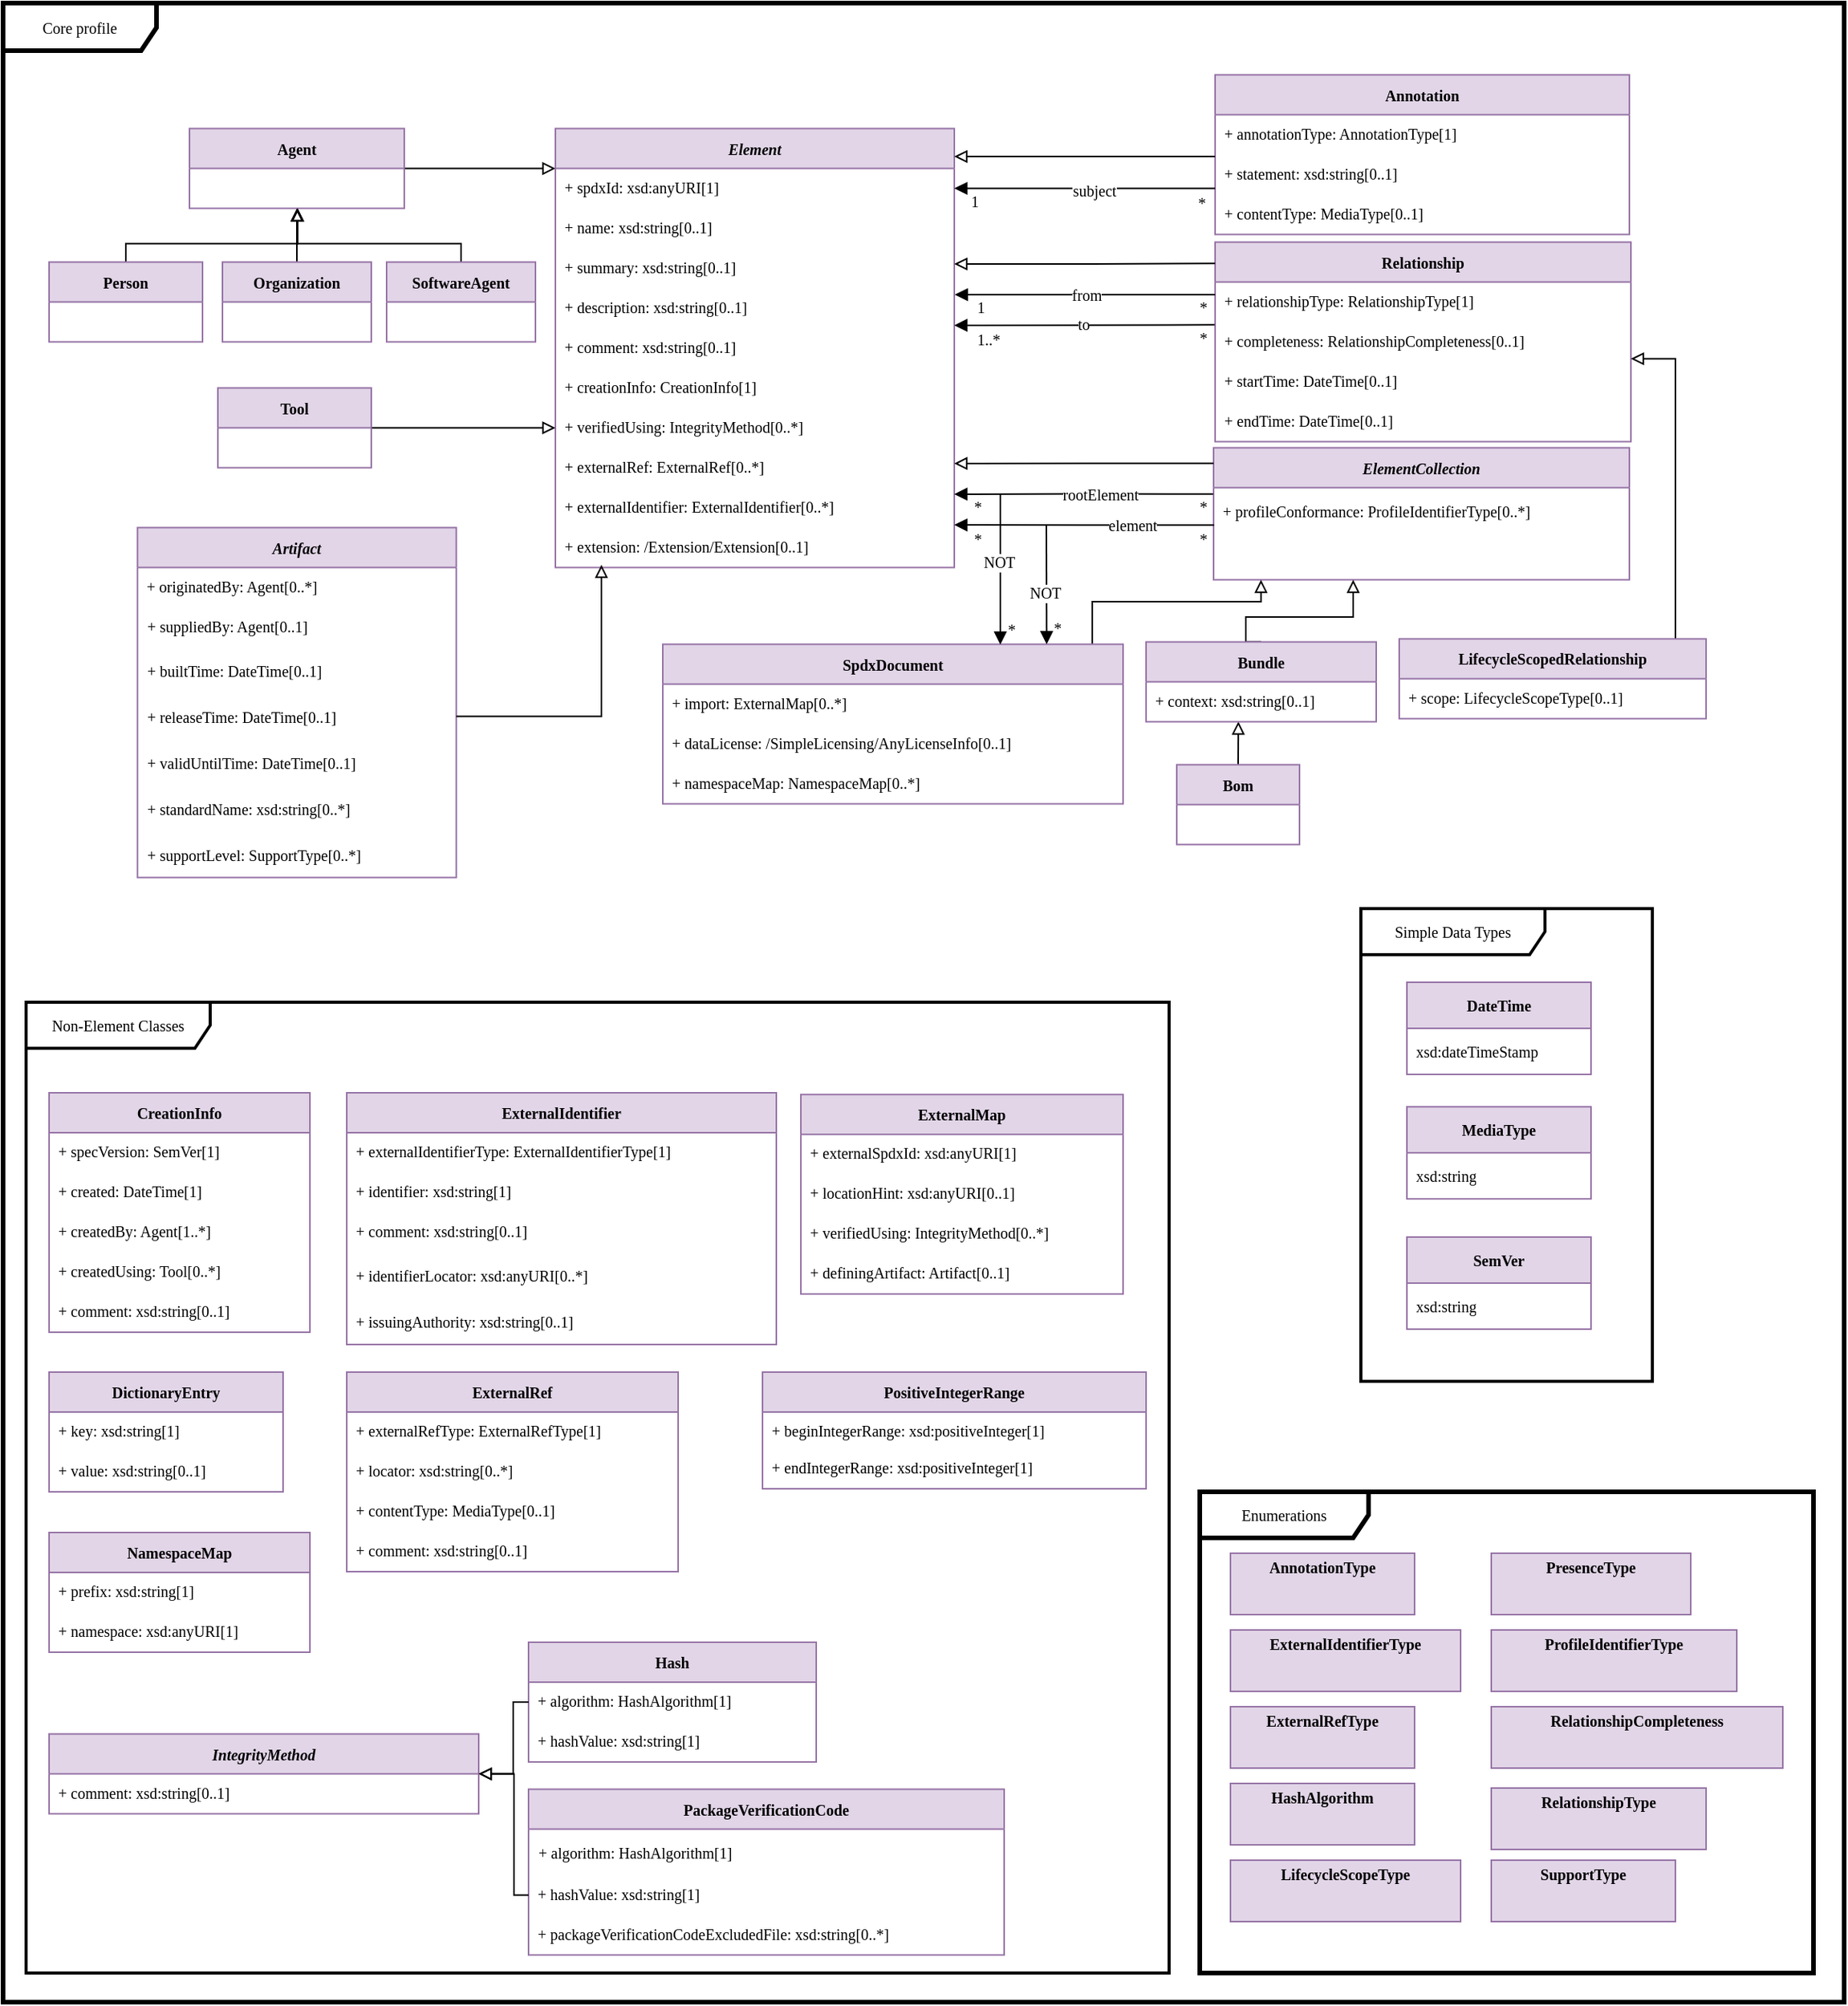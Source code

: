 <mxfile compressed="false" version="25.0.2" pages="8">
  <diagram id="MqBy92FNWJOg9jOokCTN" name="Core">
    <mxGraphModel dx="1669" dy="2573" grid="1" gridSize="10" guides="1" tooltips="1" connect="1" arrows="1" fold="0" page="1" pageScale="1" pageWidth="827" pageHeight="1169" math="0" shadow="0">
      <root>
        <mxCell id="0" />
        <mxCell id="1" parent="0" />
        <mxCell id="PneUqTGE2ykhamjTnd7t-1" value="Core profile" style="shape=umlFrame;whiteSpace=wrap;html=1;width=100;height=31;strokeWidth=3;fontFamily=Verdana;fontSize=10;" parent="1" vertex="1">
          <mxGeometry x="20" y="-830" width="1200" height="1302.5" as="geometry" />
        </mxCell>
        <mxCell id="PneUqTGE2ykhamjTnd7t-4" value="Simple Data Types" style="shape=umlFrame;whiteSpace=wrap;html=1;width=120;height=30;strokeWidth=2;fontFamily=Verdana;fontSize=10;fontStyle=0" parent="1" vertex="1">
          <mxGeometry x="905" y="-240" width="190" height="308" as="geometry" />
        </mxCell>
        <object label="Element" id="PneUqTGE2ykhamjTnd7t-6">
          <mxCell style="swimlane;fontStyle=3;childLayout=stackLayout;horizontal=1;startSize=26;fillColor=#e1d5e7;horizontalStack=0;resizeParent=1;resizeParentMax=0;resizeLast=0;collapsible=1;marginBottom=0;strokeColor=#9673a6;fontFamily=Verdana;fontSize=10;" parent="1" vertex="1">
            <mxGeometry x="380" y="-748.25" width="260" height="286" as="geometry" />
          </mxCell>
        </object>
        <mxCell id="PneUqTGE2ykhamjTnd7t-7" value="+ spdxId: xsd:anyURI[1]" style="text;strokeColor=none;fillColor=none;align=left;verticalAlign=top;spacingLeft=4;spacingRight=4;overflow=hidden;rotatable=0;points=[[0,0.5],[1,0.5]];portConstraint=eastwest;fontFamily=Verdana;fontSize=10;" parent="PneUqTGE2ykhamjTnd7t-6" vertex="1">
          <mxGeometry y="26" width="260" height="26" as="geometry" />
        </mxCell>
        <mxCell id="PneUqTGE2ykhamjTnd7t-8" value="+ name: xsd:string[0..1]" style="text;strokeColor=none;fillColor=none;align=left;verticalAlign=top;spacingLeft=4;spacingRight=4;overflow=hidden;rotatable=0;points=[[0,0.5],[1,0.5]];portConstraint=eastwest;fontFamily=Verdana;fontSize=10;" parent="PneUqTGE2ykhamjTnd7t-6" vertex="1">
          <mxGeometry y="52" width="260" height="26" as="geometry" />
        </mxCell>
        <mxCell id="PneUqTGE2ykhamjTnd7t-9" value="+ summary: xsd:string[0..1]" style="text;strokeColor=none;fillColor=none;align=left;verticalAlign=top;spacingLeft=4;spacingRight=4;overflow=hidden;rotatable=0;points=[[0,0.5],[1,0.5]];portConstraint=eastwest;fontFamily=Verdana;fontSize=10;" parent="PneUqTGE2ykhamjTnd7t-6" vertex="1">
          <mxGeometry y="78" width="260" height="26" as="geometry" />
        </mxCell>
        <mxCell id="PneUqTGE2ykhamjTnd7t-10" value="+ description: xsd:string[0..1]" style="text;strokeColor=none;fillColor=none;align=left;verticalAlign=top;spacingLeft=4;spacingRight=4;overflow=hidden;rotatable=0;points=[[0,0.5],[1,0.5]];portConstraint=eastwest;fontFamily=Verdana;fontSize=10;" parent="PneUqTGE2ykhamjTnd7t-6" vertex="1">
          <mxGeometry y="104" width="260" height="26" as="geometry" />
        </mxCell>
        <mxCell id="PneUqTGE2ykhamjTnd7t-11" value="+ comment: xsd:string[0..1]" style="text;strokeColor=none;fillColor=none;align=left;verticalAlign=top;spacingLeft=4;spacingRight=4;overflow=hidden;rotatable=0;points=[[0,0.5],[1,0.5]];portConstraint=eastwest;fontFamily=Verdana;fontSize=10;" parent="PneUqTGE2ykhamjTnd7t-6" vertex="1">
          <mxGeometry y="130" width="260" height="26" as="geometry" />
        </mxCell>
        <mxCell id="PneUqTGE2ykhamjTnd7t-12" value="+ creationInfo: CreationInfo[1]" style="text;strokeColor=none;fillColor=none;align=left;verticalAlign=top;spacingLeft=4;spacingRight=4;overflow=hidden;rotatable=0;points=[[0,0.5],[1,0.5]];portConstraint=eastwest;fontFamily=Verdana;fontSize=10;" parent="PneUqTGE2ykhamjTnd7t-6" vertex="1">
          <mxGeometry y="156" width="260" height="26" as="geometry" />
        </mxCell>
        <mxCell id="PneUqTGE2ykhamjTnd7t-13" value="+ verifiedUsing: IntegrityMethod[0..*]" style="text;strokeColor=none;fillColor=none;align=left;verticalAlign=top;spacingLeft=4;spacingRight=4;overflow=hidden;rotatable=0;points=[[0,0.5],[1,0.5]];portConstraint=eastwest;fontFamily=Verdana;fontSize=10;" parent="PneUqTGE2ykhamjTnd7t-6" vertex="1">
          <mxGeometry y="182" width="260" height="26" as="geometry" />
        </mxCell>
        <mxCell id="PneUqTGE2ykhamjTnd7t-14" value="+ externalRef: ExternalRef[0..*]" style="text;strokeColor=none;fillColor=none;align=left;verticalAlign=top;spacingLeft=4;spacingRight=4;overflow=hidden;rotatable=0;points=[[0,0.5],[1,0.5]];portConstraint=eastwest;fontColor=#000000;fontFamily=Verdana;fontSize=10;" parent="PneUqTGE2ykhamjTnd7t-6" vertex="1">
          <mxGeometry y="208" width="260" height="26" as="geometry" />
        </mxCell>
        <mxCell id="PneUqTGE2ykhamjTnd7t-15" value="+ externalIdentifier: ExternalIdentifier[0..*]" style="text;strokeColor=none;fillColor=none;align=left;verticalAlign=top;spacingLeft=4;spacingRight=4;overflow=hidden;rotatable=0;points=[[0,0.5],[1,0.5]];portConstraint=eastwest;fontFamily=Verdana;fontSize=10;" parent="PneUqTGE2ykhamjTnd7t-6" vertex="1">
          <mxGeometry y="234" width="260" height="26" as="geometry" />
        </mxCell>
        <mxCell id="PneUqTGE2ykhamjTnd7t-16" value="+ extension: /Extension/Extension[0..1]" style="text;strokeColor=none;fillColor=none;align=left;verticalAlign=top;spacingLeft=4;spacingRight=4;overflow=hidden;rotatable=0;points=[[0,0.5],[1,0.5]];portConstraint=eastwest;fontFamily=Verdana;fontSize=10;" parent="PneUqTGE2ykhamjTnd7t-6" vertex="1">
          <mxGeometry y="260" width="260" height="26" as="geometry" />
        </mxCell>
        <mxCell id="PneUqTGE2ykhamjTnd7t-17" value="Artifact" style="swimlane;fontStyle=3;childLayout=stackLayout;horizontal=1;startSize=26;fillColor=#e1d5e7;horizontalStack=0;resizeParent=1;resizeParentMax=0;resizeLast=0;collapsible=1;marginBottom=0;strokeColor=#9673a6;fontFamily=Verdana;fontSize=10;" parent="1" vertex="1">
          <mxGeometry x="107.63" y="-488.25" width="207.75" height="228" as="geometry" />
        </mxCell>
        <mxCell id="PneUqTGE2ykhamjTnd7t-18" value="+ originatedBy: Agent[0..*]" style="text;strokeColor=none;fillColor=none;align=left;verticalAlign=top;spacingLeft=4;spacingRight=4;overflow=hidden;rotatable=0;points=[[0,0.5],[1,0.5]];portConstraint=eastwest;fontFamily=Verdana;fontSize=10;" parent="PneUqTGE2ykhamjTnd7t-17" vertex="1">
          <mxGeometry y="26" width="207.75" height="26" as="geometry" />
        </mxCell>
        <mxCell id="PneUqTGE2ykhamjTnd7t-19" value="+ suppliedBy: Agent[0..1]" style="text;strokeColor=none;fillColor=none;align=left;verticalAlign=top;spacingLeft=4;spacingRight=4;overflow=hidden;rotatable=0;points=[[0,0.5],[1,0.5]];portConstraint=eastwest;whiteSpace=wrap;html=1;fontFamily=Verdana;fontSize=10;" parent="PneUqTGE2ykhamjTnd7t-17" vertex="1">
          <mxGeometry y="52" width="207.75" height="26" as="geometry" />
        </mxCell>
        <mxCell id="PneUqTGE2ykhamjTnd7t-20" value="+ builtTime: DateTime[0..1]" style="text;strokeColor=none;fillColor=none;align=left;verticalAlign=middle;spacingLeft=4;spacingRight=4;overflow=hidden;points=[[0,0.5],[1,0.5]];portConstraint=eastwest;rotatable=0;whiteSpace=wrap;html=1;fontColor=#000000;fontFamily=Verdana;fontSize=10;" parent="PneUqTGE2ykhamjTnd7t-17" vertex="1">
          <mxGeometry y="78" width="207.75" height="30" as="geometry" />
        </mxCell>
        <mxCell id="PneUqTGE2ykhamjTnd7t-21" value="+ releaseTime: DateTime[0..1]" style="text;strokeColor=none;fillColor=none;align=left;verticalAlign=middle;spacingLeft=4;spacingRight=4;overflow=hidden;points=[[0,0.5],[1,0.5]];portConstraint=eastwest;rotatable=0;whiteSpace=wrap;html=1;fontColor=#000000;fontFamily=Verdana;fontSize=10;" parent="PneUqTGE2ykhamjTnd7t-17" vertex="1">
          <mxGeometry y="108" width="207.75" height="30" as="geometry" />
        </mxCell>
        <mxCell id="PneUqTGE2ykhamjTnd7t-22" value="+ validUntilTime: DateTime[0..1]" style="text;strokeColor=none;fillColor=none;align=left;verticalAlign=middle;spacingLeft=4;spacingRight=4;overflow=hidden;points=[[0,0.5],[1,0.5]];portConstraint=eastwest;rotatable=0;whiteSpace=wrap;html=1;fontColor=#000000;fontFamily=Verdana;fontSize=10;" parent="PneUqTGE2ykhamjTnd7t-17" vertex="1">
          <mxGeometry y="138" width="207.75" height="30" as="geometry" />
        </mxCell>
        <mxCell id="PneUqTGE2ykhamjTnd7t-23" value="+ standardName: xsd:string[0..*]" style="text;strokeColor=none;fillColor=none;align=left;verticalAlign=middle;spacingLeft=4;spacingRight=4;overflow=hidden;points=[[0,0.5],[1,0.5]];portConstraint=eastwest;rotatable=0;whiteSpace=wrap;html=1;fontColor=#000000;fontFamily=Verdana;fontSize=10;" parent="PneUqTGE2ykhamjTnd7t-17" vertex="1">
          <mxGeometry y="168" width="207.75" height="30" as="geometry" />
        </mxCell>
        <mxCell id="PneUqTGE2ykhamjTnd7t-24" value="+ supportLevel: SupportType[0..*]" style="text;strokeColor=none;fillColor=none;align=left;verticalAlign=middle;spacingLeft=4;spacingRight=4;overflow=hidden;points=[[0,0.5],[1,0.5]];portConstraint=eastwest;rotatable=0;whiteSpace=wrap;html=1;fontFamily=Verdana;fontSize=10;" parent="PneUqTGE2ykhamjTnd7t-17" vertex="1">
          <mxGeometry y="198" width="207.75" height="30" as="geometry" />
        </mxCell>
        <object label="Annotation" id="PneUqTGE2ykhamjTnd7t-25">
          <mxCell style="swimlane;fontStyle=1;childLayout=stackLayout;horizontal=1;startSize=26;fillColor=#e1d5e7;horizontalStack=0;resizeParent=1;resizeParentMax=0;resizeLast=0;collapsible=1;marginBottom=0;strokeColor=#9673a6;fontFamily=Verdana;fontSize=10;" parent="1" vertex="1">
            <mxGeometry x="810" y="-783.25" width="270" height="104" as="geometry" />
          </mxCell>
        </object>
        <mxCell id="PneUqTGE2ykhamjTnd7t-26" value="+ annotationType: AnnotationType[1]" style="text;strokeColor=none;fillColor=none;align=left;verticalAlign=top;spacingLeft=4;spacingRight=4;overflow=hidden;rotatable=0;points=[[0,0.5],[1,0.5]];portConstraint=eastwest;fontFamily=Verdana;fontSize=10;" parent="PneUqTGE2ykhamjTnd7t-25" vertex="1">
          <mxGeometry y="26" width="270" height="26" as="geometry" />
        </mxCell>
        <mxCell id="PneUqTGE2ykhamjTnd7t-27" value="+ statement: xsd:string[0..1]" style="text;strokeColor=none;fillColor=none;align=left;verticalAlign=top;spacingLeft=4;spacingRight=4;overflow=hidden;rotatable=0;points=[[0,0.5],[1,0.5]];portConstraint=eastwest;fontFamily=Verdana;fontSize=10;" parent="PneUqTGE2ykhamjTnd7t-25" vertex="1">
          <mxGeometry y="52" width="270" height="26" as="geometry" />
        </mxCell>
        <mxCell id="PneUqTGE2ykhamjTnd7t-28" value="+ contentType: MediaType[0..1]" style="text;strokeColor=none;fillColor=none;align=left;verticalAlign=top;spacingLeft=4;spacingRight=4;overflow=hidden;rotatable=0;points=[[0,0.5],[1,0.5]];portConstraint=eastwest;fontColor=#000000;fontFamily=Verdana;fontSize=10;" parent="PneUqTGE2ykhamjTnd7t-25" vertex="1">
          <mxGeometry y="78" width="270" height="26" as="geometry" />
        </mxCell>
        <mxCell id="PneUqTGE2ykhamjTnd7t-29" value="Relationship" style="swimlane;fontStyle=1;childLayout=stackLayout;horizontal=1;startSize=26;fillColor=#e1d5e7;horizontalStack=0;resizeParent=1;resizeParentMax=0;resizeLast=0;collapsible=1;marginBottom=0;strokeColor=#9673a6;fontFamily=Verdana;fontSize=10;" parent="1" vertex="1">
          <mxGeometry x="810" y="-674.25" width="271" height="130" as="geometry" />
        </mxCell>
        <mxCell id="PneUqTGE2ykhamjTnd7t-30" value="+ relationshipType: RelationshipType[1]" style="text;strokeColor=none;fillColor=none;align=left;verticalAlign=top;spacingLeft=4;spacingRight=4;overflow=hidden;rotatable=0;points=[[0,0.5],[1,0.5]];portConstraint=eastwest;fontFamily=Verdana;fontSize=10;" parent="PneUqTGE2ykhamjTnd7t-29" vertex="1">
          <mxGeometry y="26" width="271" height="26" as="geometry" />
        </mxCell>
        <mxCell id="PneUqTGE2ykhamjTnd7t-31" value="+ completeness: RelationshipCompleteness[0..1]" style="text;strokeColor=none;fillColor=none;align=left;verticalAlign=top;spacingLeft=4;spacingRight=4;overflow=hidden;rotatable=0;points=[[0,0.5],[1,0.5]];portConstraint=eastwest;fontFamily=Verdana;fontSize=10;" parent="PneUqTGE2ykhamjTnd7t-29" vertex="1">
          <mxGeometry y="52" width="271" height="26" as="geometry" />
        </mxCell>
        <mxCell id="PneUqTGE2ykhamjTnd7t-32" value="+ startTime: DateTime[0..1]" style="text;strokeColor=none;fillColor=none;align=left;verticalAlign=top;spacingLeft=4;spacingRight=4;overflow=hidden;rotatable=0;points=[[0,0.5],[1,0.5]];portConstraint=eastwest;whiteSpace=wrap;html=1;fontFamily=Verdana;fontSize=10;" parent="PneUqTGE2ykhamjTnd7t-29" vertex="1">
          <mxGeometry y="78" width="271" height="26" as="geometry" />
        </mxCell>
        <mxCell id="PneUqTGE2ykhamjTnd7t-33" value="+ endTime: DateTime[0..1]" style="text;strokeColor=none;fillColor=none;align=left;verticalAlign=top;spacingLeft=4;spacingRight=4;overflow=hidden;rotatable=0;points=[[0,0.5],[1,0.5]];portConstraint=eastwest;whiteSpace=wrap;html=1;fontFamily=Verdana;fontSize=10;" parent="PneUqTGE2ykhamjTnd7t-29" vertex="1">
          <mxGeometry y="104" width="271" height="26" as="geometry" />
        </mxCell>
        <mxCell id="PneUqTGE2ykhamjTnd7t-34" value="ElementCollection" style="swimlane;fontStyle=3;childLayout=stackLayout;horizontal=1;startSize=26;fillColor=#e1d5e7;horizontalStack=0;resizeParent=1;resizeParentMax=0;resizeLast=0;collapsible=1;marginBottom=0;strokeColor=#9673a6;fontFamily=Verdana;fontSize=10;" parent="1" vertex="1">
          <mxGeometry x="809" y="-540.25" width="271" height="86" as="geometry" />
        </mxCell>
        <mxCell id="PneUqTGE2ykhamjTnd7t-35" value="+ profileConformance: ProfileIdentifierType[0..*]" style="text;strokeColor=none;fillColor=none;align=left;verticalAlign=middle;spacingLeft=4;spacingRight=4;overflow=hidden;points=[[0,0.5],[1,0.5]];portConstraint=eastwest;rotatable=0;whiteSpace=wrap;html=1;fontColor=#000000;fontFamily=Verdana;fontSize=10;" parent="PneUqTGE2ykhamjTnd7t-34" vertex="1">
          <mxGeometry y="26" width="271" height="30" as="geometry" />
        </mxCell>
        <mxCell id="PneUqTGE2ykhamjTnd7t-36" value="&lt;font color=&quot;#000000&quot;&gt;&amp;nbsp;&lt;/font&gt;" style="text;strokeColor=none;fillColor=none;align=left;verticalAlign=middle;spacingLeft=4;spacingRight=4;overflow=hidden;points=[[0,0.5],[1,0.5]];portConstraint=eastwest;rotatable=0;whiteSpace=wrap;html=1;fontColor=#FF0000;fontFamily=Verdana;fontSize=10;" parent="PneUqTGE2ykhamjTnd7t-34" vertex="1">
          <mxGeometry y="56" width="271" height="30" as="geometry" />
        </mxCell>
        <mxCell id="PneUqTGE2ykhamjTnd7t-37" style="edgeStyle=orthogonalEdgeStyle;rounded=0;orthogonalLoop=1;jettySize=auto;html=1;endArrow=block;endFill=1;entryX=1.001;entryY=0.169;entryDx=0;entryDy=0;entryPerimeter=0;fontFamily=Verdana;fontSize=10;" parent="1" target="PneUqTGE2ykhamjTnd7t-10" edge="1">
          <mxGeometry relative="1" as="geometry">
            <mxPoint x="810" y="-640" as="sourcePoint" />
            <mxPoint x="710" y="-633.25" as="targetPoint" />
            <Array as="points">
              <mxPoint x="810" y="-640" />
              <mxPoint x="640" y="-640" />
            </Array>
          </mxGeometry>
        </mxCell>
        <mxCell id="PneUqTGE2ykhamjTnd7t-38" value="1" style="edgeLabel;html=1;align=center;verticalAlign=middle;resizable=0;points=[];fontFamily=Verdana;fontSize=10;" parent="PneUqTGE2ykhamjTnd7t-37" vertex="1" connectable="0">
          <mxGeometry x="0.733" y="-1" relative="1" as="geometry">
            <mxPoint x="-6" y="9" as="offset" />
          </mxGeometry>
        </mxCell>
        <mxCell id="PneUqTGE2ykhamjTnd7t-39" value="from" style="edgeLabel;html=1;align=center;verticalAlign=middle;resizable=0;points=[];fontFamily=Verdana;fontSize=10;" parent="PneUqTGE2ykhamjTnd7t-37" vertex="1" connectable="0">
          <mxGeometry x="-0.007" relative="1" as="geometry">
            <mxPoint as="offset" />
          </mxGeometry>
        </mxCell>
        <mxCell id="PneUqTGE2ykhamjTnd7t-40" value="*" style="edgeLabel;html=1;align=center;verticalAlign=middle;resizable=0;points=[];fontSize=10;fontFamily=Verdana;" parent="PneUqTGE2ykhamjTnd7t-37" vertex="1" connectable="0">
          <mxGeometry x="-0.926" y="-1" relative="1" as="geometry">
            <mxPoint x="-2" y="9" as="offset" />
          </mxGeometry>
        </mxCell>
        <mxCell id="PneUqTGE2ykhamjTnd7t-41" style="edgeStyle=orthogonalEdgeStyle;rounded=0;orthogonalLoop=1;jettySize=auto;html=1;endArrow=block;endFill=1;exitX=-0.001;exitY=0.074;exitDx=0;exitDy=0;exitPerimeter=0;fontFamily=Verdana;fontSize=10;" parent="1" source="PneUqTGE2ykhamjTnd7t-31" edge="1">
          <mxGeometry relative="1" as="geometry">
            <Array as="points">
              <mxPoint x="640" y="-620" />
            </Array>
            <mxPoint x="800" y="-620" as="sourcePoint" />
            <mxPoint x="640" y="-620" as="targetPoint" />
          </mxGeometry>
        </mxCell>
        <mxCell id="PneUqTGE2ykhamjTnd7t-42" value="1..*" style="edgeLabel;html=1;align=center;verticalAlign=middle;resizable=0;points=[];fontFamily=Verdana;fontSize=10;" parent="PneUqTGE2ykhamjTnd7t-41" vertex="1" connectable="0">
          <mxGeometry x="0.756" y="-1" relative="1" as="geometry">
            <mxPoint x="1" y="10" as="offset" />
          </mxGeometry>
        </mxCell>
        <mxCell id="PneUqTGE2ykhamjTnd7t-43" value="to" style="edgeLabel;html=1;align=center;verticalAlign=middle;resizable=0;points=[];fontFamily=Verdana;fontSize=10;" parent="PneUqTGE2ykhamjTnd7t-41" vertex="1" connectable="0">
          <mxGeometry x="0.13" y="-1" relative="1" as="geometry">
            <mxPoint x="10" as="offset" />
          </mxGeometry>
        </mxCell>
        <mxCell id="PneUqTGE2ykhamjTnd7t-44" value="*" style="edgeLabel;html=1;align=center;verticalAlign=middle;resizable=0;points=[];fontSize=10;fontFamily=Verdana;" parent="PneUqTGE2ykhamjTnd7t-41" vertex="1" connectable="0">
          <mxGeometry x="-0.93" y="-1" relative="1" as="geometry">
            <mxPoint x="-2" y="9" as="offset" />
          </mxGeometry>
        </mxCell>
        <mxCell id="PneUqTGE2ykhamjTnd7t-46" value="&lt;div&gt;&lt;br&gt;&lt;/div&gt;&lt;div&gt;&lt;br&gt;&lt;/div&gt;" style="endArrow=block;endSize=6;endFill=0;html=1;rounded=0;exitX=0;exitY=0.107;exitDx=0;exitDy=0;exitPerimeter=0;fontFamily=Verdana;fontSize=10;" parent="1" source="PneUqTGE2ykhamjTnd7t-29" edge="1">
          <mxGeometry width="160" relative="1" as="geometry">
            <mxPoint x="810" y="-657.25" as="sourcePoint" />
            <mxPoint x="640" y="-660" as="targetPoint" />
            <Array as="points">
              <mxPoint x="730" y="-660" />
            </Array>
          </mxGeometry>
        </mxCell>
        <mxCell id="PneUqTGE2ykhamjTnd7t-47" style="edgeStyle=orthogonalEdgeStyle;rounded=0;orthogonalLoop=1;jettySize=auto;html=1;startSize=6;endArrow=block;endFill=0;endSize=6;exitX=0;exitY=0.118;exitDx=0;exitDy=0;exitPerimeter=0;fontFamily=Verdana;fontSize=10;" parent="1" source="PneUqTGE2ykhamjTnd7t-34" edge="1">
          <mxGeometry relative="1" as="geometry">
            <Array as="points" />
            <mxPoint x="640" y="-530" as="targetPoint" />
          </mxGeometry>
        </mxCell>
        <mxCell id="PneUqTGE2ykhamjTnd7t-50" style="edgeStyle=orthogonalEdgeStyle;rounded=0;orthogonalLoop=1;jettySize=auto;html=1;endArrow=block;endFill=1;exitX=-0.001;exitY=0.136;exitDx=0;exitDy=0;exitPerimeter=0;fontFamily=Verdana;fontSize=10;" parent="1" source="PneUqTGE2ykhamjTnd7t-35" edge="1">
          <mxGeometry relative="1" as="geometry">
            <Array as="points" />
            <mxPoint x="800" y="-510" as="sourcePoint" />
            <mxPoint x="640" y="-510" as="targetPoint" />
          </mxGeometry>
        </mxCell>
        <mxCell id="PneUqTGE2ykhamjTnd7t-51" value="*" style="edgeLabel;html=1;align=center;verticalAlign=middle;resizable=0;points=[];fontFamily=Verdana;fontSize=10;" parent="PneUqTGE2ykhamjTnd7t-50" vertex="1" connectable="0">
          <mxGeometry x="-0.904" y="4" relative="1" as="geometry">
            <mxPoint x="1" y="4" as="offset" />
          </mxGeometry>
        </mxCell>
        <mxCell id="PneUqTGE2ykhamjTnd7t-52" value="*" style="edgeLabel;html=1;align=center;verticalAlign=middle;resizable=0;points=[];fontFamily=Verdana;fontSize=10;" parent="PneUqTGE2ykhamjTnd7t-50" vertex="1" connectable="0">
          <mxGeometry x="0.868" y="1" relative="1" as="geometry">
            <mxPoint x="3" y="7" as="offset" />
          </mxGeometry>
        </mxCell>
        <mxCell id="dplMbUFR3WtVlMRdL0Cl-3" value="rootElement" style="edgeLabel;html=1;align=center;verticalAlign=middle;resizable=0;points=[];fontFamily=Verdana;fontSize=10;" parent="PneUqTGE2ykhamjTnd7t-50" vertex="1" connectable="0">
          <mxGeometry x="0.481" y="1" relative="1" as="geometry">
            <mxPoint x="51" y="-2" as="offset" />
          </mxGeometry>
        </mxCell>
        <mxCell id="PneUqTGE2ykhamjTnd7t-69" style="edgeStyle=orthogonalEdgeStyle;rounded=0;orthogonalLoop=1;jettySize=auto;html=1;endArrow=block;endFill=1;entryX=1;entryY=0.5;entryDx=0;entryDy=0;fontFamily=Verdana;fontSize=10;" parent="1" source="PneUqTGE2ykhamjTnd7t-25" target="PneUqTGE2ykhamjTnd7t-7" edge="1">
          <mxGeometry relative="1" as="geometry">
            <Array as="points">
              <mxPoint x="880" y="-709.25" />
              <mxPoint x="880" y="-709.25" />
            </Array>
            <mxPoint x="979.5" y="-717.25" as="sourcePoint" />
            <mxPoint x="710" y="-713.25" as="targetPoint" />
          </mxGeometry>
        </mxCell>
        <mxCell id="PneUqTGE2ykhamjTnd7t-70" value="*" style="edgeLabel;html=1;align=center;verticalAlign=middle;resizable=0;points=[];fontFamily=Verdana;fontSize=10;" parent="PneUqTGE2ykhamjTnd7t-69" vertex="1" connectable="0">
          <mxGeometry x="0.892" y="-1" relative="1" as="geometry">
            <mxPoint x="152" y="10" as="offset" />
          </mxGeometry>
        </mxCell>
        <mxCell id="PneUqTGE2ykhamjTnd7t-71" value="1" style="edgeLabel;html=1;align=center;verticalAlign=middle;resizable=0;points=[];fontFamily=Verdana;fontSize=10;" parent="PneUqTGE2ykhamjTnd7t-69" vertex="1" connectable="0">
          <mxGeometry x="-0.939" y="-3" relative="1" as="geometry">
            <mxPoint x="-152" y="11" as="offset" />
          </mxGeometry>
        </mxCell>
        <mxCell id="PneUqTGE2ykhamjTnd7t-72" value="subject" style="edgeLabel;html=1;align=center;verticalAlign=middle;resizable=0;points=[];fontFamily=Verdana;fontSize=10;" parent="PneUqTGE2ykhamjTnd7t-69" vertex="1" connectable="0">
          <mxGeometry x="-0.354" y="1" relative="1" as="geometry">
            <mxPoint x="-24" as="offset" />
          </mxGeometry>
        </mxCell>
        <mxCell id="PneUqTGE2ykhamjTnd7t-73" style="edgeStyle=orthogonalEdgeStyle;rounded=0;orthogonalLoop=1;jettySize=auto;html=1;endArrow=block;endFill=0;fontFamily=Verdana;fontSize=10;" parent="1" source="PneUqTGE2ykhamjTnd7t-25" target="PneUqTGE2ykhamjTnd7t-6" edge="1">
          <mxGeometry relative="1" as="geometry">
            <Array as="points">
              <mxPoint x="720" y="-730" />
              <mxPoint x="720" y="-730" />
            </Array>
          </mxGeometry>
        </mxCell>
        <mxCell id="PneUqTGE2ykhamjTnd7t-74" style="edgeStyle=orthogonalEdgeStyle;rounded=0;orthogonalLoop=1;jettySize=auto;html=1;endArrow=block;endFill=0;exitX=0.5;exitY=0;exitDx=0;exitDy=0;entryX=0.401;entryY=0.994;entryDx=0;entryDy=0;entryPerimeter=0;fontFamily=Verdana;fontSize=10;" parent="1" source="PneUqTGE2ykhamjTnd7t-75" target="PneUqTGE2ykhamjTnd7t-88" edge="1">
          <mxGeometry relative="1" as="geometry">
            <Array as="points" />
            <mxPoint x="814" y="-337.49" as="sourcePoint" />
            <mxPoint x="825" y="-360" as="targetPoint" />
          </mxGeometry>
        </mxCell>
        <object label="Bom" description="presentation of the constituents in a product structure with the possibility to adapt the level of decomposition to actual need" description_source="ISO 10209:2022" id="PneUqTGE2ykhamjTnd7t-75">
          <mxCell style="swimlane;fontStyle=1;childLayout=stackLayout;horizontal=1;startSize=26;fillColor=#e1d5e7;horizontalStack=0;resizeParent=1;resizeParentMax=0;resizeLast=0;collapsible=1;marginBottom=0;strokeColor=#9673a6;fontFamily=Verdana;fontSize=10;" parent="1" vertex="1">
            <mxGeometry x="785" y="-333.75" width="80" height="52" as="geometry" />
          </mxCell>
        </object>
        <mxCell id="PneUqTGE2ykhamjTnd7t-79" value="" style="edgeStyle=orthogonalEdgeStyle;rounded=0;orthogonalLoop=1;jettySize=auto;html=1;endArrow=block;endFill=1;exitX=0.001;exitY=0.811;exitDx=0;exitDy=0;exitPerimeter=0;fontFamily=Verdana;fontSize=10;" parent="1" source="PneUqTGE2ykhamjTnd7t-35" edge="1">
          <mxGeometry x="-0.182" relative="1" as="geometry">
            <mxPoint x="809.0" y="-489.38" as="sourcePoint" />
            <mxPoint as="offset" />
            <mxPoint x="640" y="-490" as="targetPoint" />
            <Array as="points">
              <mxPoint x="724" y="-490" />
              <mxPoint x="641" y="-490" />
            </Array>
          </mxGeometry>
        </mxCell>
        <mxCell id="PneUqTGE2ykhamjTnd7t-80" value="*" style="edgeLabel;html=1;align=center;verticalAlign=middle;resizable=0;points=[];labelBackgroundColor=none;fontFamily=Verdana;fontSize=10;" parent="PneUqTGE2ykhamjTnd7t-79" vertex="1" connectable="0">
          <mxGeometry x="0.785" y="-3" relative="1" as="geometry">
            <mxPoint x="-4" y="12" as="offset" />
          </mxGeometry>
        </mxCell>
        <mxCell id="PneUqTGE2ykhamjTnd7t-81" value="*" style="edgeLabel;html=1;align=center;verticalAlign=middle;resizable=0;points=[];fontFamily=Verdana;fontSize=10;" parent="PneUqTGE2ykhamjTnd7t-79" vertex="1" connectable="0">
          <mxGeometry x="-0.899" relative="1" as="geometry">
            <mxPoint x="1" y="9" as="offset" />
          </mxGeometry>
        </mxCell>
        <mxCell id="dplMbUFR3WtVlMRdL0Cl-4" value="element" style="edgeLabel;html=1;align=center;verticalAlign=middle;resizable=0;points=[];fontFamily=Verdana;fontSize=10;" parent="PneUqTGE2ykhamjTnd7t-79" vertex="1" connectable="0">
          <mxGeometry x="-0.384" y="1" relative="1" as="geometry">
            <mxPoint x="-2" y="-1" as="offset" />
          </mxGeometry>
        </mxCell>
        <mxCell id="PneUqTGE2ykhamjTnd7t-86" style="edgeStyle=orthogonalEdgeStyle;rounded=0;orthogonalLoop=1;jettySize=auto;html=1;endArrow=block;endFill=0;exitX=0.5;exitY=0;exitDx=0;exitDy=0;fontFamily=Verdana;fontSize=10;" parent="1" source="PneUqTGE2ykhamjTnd7t-87" target="PneUqTGE2ykhamjTnd7t-34" edge="1">
          <mxGeometry relative="1" as="geometry">
            <Array as="points">
              <mxPoint x="830" y="-430" />
              <mxPoint x="900" y="-430" />
            </Array>
          </mxGeometry>
        </mxCell>
        <mxCell id="PneUqTGE2ykhamjTnd7t-87" value="Bundle" style="swimlane;fontStyle=1;childLayout=stackLayout;horizontal=1;startSize=26;fillColor=#e1d5e7;horizontalStack=0;resizeParent=1;resizeParentMax=0;resizeLast=0;collapsible=1;marginBottom=0;strokeColor=#9673a6;fontFamily=Verdana;fontSize=10;" parent="1" vertex="1">
          <mxGeometry x="765" y="-413.75" width="150" height="52" as="geometry" />
        </mxCell>
        <mxCell id="PneUqTGE2ykhamjTnd7t-88" value="+ context: xsd:string[0..1]" style="text;strokeColor=none;fillColor=none;align=left;verticalAlign=top;spacingLeft=4;spacingRight=4;overflow=hidden;rotatable=0;points=[[0,0.5],[1,0.5]];portConstraint=eastwest;fontFamily=Verdana;fontSize=10;" parent="PneUqTGE2ykhamjTnd7t-87" vertex="1">
          <mxGeometry y="26" width="150" height="26" as="geometry" />
        </mxCell>
        <mxCell id="PneUqTGE2ykhamjTnd7t-89" style="edgeStyle=orthogonalEdgeStyle;rounded=0;orthogonalLoop=1;jettySize=auto;html=1;endArrow=block;endFill=0;exitX=0.933;exitY=-0.001;exitDx=0;exitDy=0;exitPerimeter=0;entryX=0.114;entryY=0.999;entryDx=0;entryDy=0;entryPerimeter=0;fontFamily=Verdana;fontSize=10;" parent="1" source="PneUqTGE2ykhamjTnd7t-90" target="PneUqTGE2ykhamjTnd7t-36" edge="1">
          <mxGeometry relative="1" as="geometry">
            <Array as="points">
              <mxPoint x="730" y="-440" />
              <mxPoint x="840" y="-440" />
            </Array>
            <mxPoint x="840" y="-450" as="targetPoint" />
          </mxGeometry>
        </mxCell>
        <mxCell id="PneUqTGE2ykhamjTnd7t-90" value="SpdxDocument" style="swimlane;fontStyle=1;childLayout=stackLayout;horizontal=1;startSize=26;fillColor=#e1d5e7;horizontalStack=0;resizeParent=1;resizeParentMax=0;resizeLast=0;collapsible=1;marginBottom=0;strokeColor=#9673a6;fontFamily=Verdana;fontSize=10;" parent="1" vertex="1">
          <mxGeometry x="450" y="-412.25" width="300" height="104" as="geometry" />
        </mxCell>
        <mxCell id="PneUqTGE2ykhamjTnd7t-91" value="+ import: ExternalMap[0..*]" style="text;strokeColor=none;fillColor=none;align=left;verticalAlign=top;spacingLeft=4;spacingRight=4;overflow=hidden;rotatable=0;points=[[0,0.5],[1,0.5]];portConstraint=eastwest;whiteSpace=wrap;html=1;fontFamily=Verdana;fontSize=10;" parent="PneUqTGE2ykhamjTnd7t-90" vertex="1">
          <mxGeometry y="26" width="300" height="26" as="geometry" />
        </mxCell>
        <mxCell id="PneUqTGE2ykhamjTnd7t-92" value="+ dataLicense: /SimpleLicensing/AnyLicenseInfo[0..1]" style="text;strokeColor=none;fillColor=none;align=left;verticalAlign=top;spacingLeft=4;spacingRight=4;overflow=hidden;rotatable=0;points=[[0,0.5],[1,0.5]];portConstraint=eastwest;fontColor=#000000;fontFamily=Verdana;fontSize=10;" parent="PneUqTGE2ykhamjTnd7t-90" vertex="1">
          <mxGeometry y="52" width="300" height="26" as="geometry" />
        </mxCell>
        <mxCell id="PneUqTGE2ykhamjTnd7t-93" value="+ namespaceMap: NamespaceMap[0..*]" style="text;strokeColor=none;fillColor=none;align=left;verticalAlign=top;spacingLeft=4;spacingRight=4;overflow=hidden;rotatable=0;points=[[0,0.5],[1,0.5]];portConstraint=eastwest;whiteSpace=wrap;html=1;fontFamily=Verdana;fontSize=10;" parent="PneUqTGE2ykhamjTnd7t-90" vertex="1">
          <mxGeometry y="78" width="300" height="26" as="geometry" />
        </mxCell>
        <mxCell id="PneUqTGE2ykhamjTnd7t-94" style="edgeStyle=orthogonalEdgeStyle;rounded=0;orthogonalLoop=1;jettySize=auto;html=1;endArrow=block;endFill=0;fontFamily=Verdana;fontSize=10;" parent="1" source="PneUqTGE2ykhamjTnd7t-162" target="PneUqTGE2ykhamjTnd7t-29" edge="1">
          <mxGeometry relative="1" as="geometry">
            <Array as="points">
              <mxPoint x="1110" y="-598.25" />
            </Array>
          </mxGeometry>
        </mxCell>
        <mxCell id="PneUqTGE2ykhamjTnd7t-95" value="" style="group;fontFamily=Verdana;fontSize=10;" parent="1" vertex="1" connectable="0">
          <mxGeometry x="827" y="208.5" width="150" height="170" as="geometry" />
        </mxCell>
        <mxCell id="PneUqTGE2ykhamjTnd7t-96" style="edgeStyle=orthogonalEdgeStyle;rounded=0;orthogonalLoop=1;jettySize=auto;html=1;endArrow=block;endFill=0;entryX=0;entryY=0.5;entryDx=0;entryDy=0;fontFamily=Verdana;fontSize=10;" parent="1" source="PneUqTGE2ykhamjTnd7t-97" target="PneUqTGE2ykhamjTnd7t-13" edge="1">
          <mxGeometry relative="1" as="geometry">
            <Array as="points" />
          </mxGeometry>
        </mxCell>
        <mxCell id="PneUqTGE2ykhamjTnd7t-97" value="Tool" style="swimlane;fontStyle=1;childLayout=stackLayout;horizontal=1;startSize=26;fillColor=#e1d5e7;horizontalStack=0;resizeParent=1;resizeParentMax=0;resizeLast=0;collapsible=1;marginBottom=0;labelBackgroundColor=none;strokeColor=#9673a6;fontFamily=Verdana;fontSize=10;" parent="1" vertex="1">
          <mxGeometry x="160" y="-579.25" width="100" height="52" as="geometry" />
        </mxCell>
        <mxCell id="PneUqTGE2ykhamjTnd7t-98" style="edgeStyle=orthogonalEdgeStyle;rounded=0;orthogonalLoop=1;jettySize=auto;html=1;endArrow=block;endFill=0;fontFamily=Verdana;fontSize=10;" parent="1" source="PneUqTGE2ykhamjTnd7t-99" target="PneUqTGE2ykhamjTnd7t-6" edge="1">
          <mxGeometry relative="1" as="geometry">
            <Array as="points">
              <mxPoint x="310" y="-722.25" />
              <mxPoint x="310" y="-722.25" />
            </Array>
            <mxPoint x="200" y="-696.25" as="targetPoint" />
          </mxGeometry>
        </mxCell>
        <mxCell id="PneUqTGE2ykhamjTnd7t-99" value="Agent" style="swimlane;fontStyle=1;childLayout=stackLayout;horizontal=1;startSize=26;fillColor=#e1d5e7;horizontalStack=0;resizeParent=1;resizeParentMax=0;resizeLast=0;collapsible=1;marginBottom=0;labelBackgroundColor=none;strokeColor=#9673a6;fontFamily=Verdana;fontSize=10;" parent="1" vertex="1">
          <mxGeometry x="141.5" y="-748.25" width="140" height="52" as="geometry" />
        </mxCell>
        <mxCell id="PneUqTGE2ykhamjTnd7t-100" style="edgeStyle=orthogonalEdgeStyle;rounded=0;orthogonalLoop=1;jettySize=auto;html=1;endArrow=block;endFill=0;fontFamily=Verdana;fontSize=10;" parent="1" source="PneUqTGE2ykhamjTnd7t-101" target="PneUqTGE2ykhamjTnd7t-99" edge="1">
          <mxGeometry relative="1" as="geometry">
            <Array as="points">
              <mxPoint x="100" y="-673.25" />
              <mxPoint x="212" y="-673.25" />
            </Array>
          </mxGeometry>
        </mxCell>
        <mxCell id="PneUqTGE2ykhamjTnd7t-101" value="Person" style="swimlane;fontStyle=1;childLayout=stackLayout;horizontal=1;startSize=26;fillColor=#e1d5e7;horizontalStack=0;resizeParent=1;resizeParentMax=0;resizeLast=0;collapsible=1;marginBottom=0;labelBackgroundColor=none;strokeColor=#9673a6;fontFamily=Verdana;fontSize=10;" parent="1" vertex="1">
          <mxGeometry x="50" y="-661.25" width="100" height="52" as="geometry" />
        </mxCell>
        <mxCell id="PneUqTGE2ykhamjTnd7t-102" style="edgeStyle=orthogonalEdgeStyle;rounded=0;orthogonalLoop=1;jettySize=auto;html=1;endArrow=block;endFill=0;fontFamily=Verdana;fontSize=10;" parent="1" source="PneUqTGE2ykhamjTnd7t-103" target="PneUqTGE2ykhamjTnd7t-99" edge="1">
          <mxGeometry relative="1" as="geometry" />
        </mxCell>
        <mxCell id="PneUqTGE2ykhamjTnd7t-103" value="Organization" style="swimlane;fontStyle=1;childLayout=stackLayout;horizontal=1;startSize=26;fillColor=#e1d5e7;horizontalStack=0;resizeParent=1;resizeParentMax=0;resizeLast=0;collapsible=1;marginBottom=0;labelBackgroundColor=none;strokeColor=#9673a6;fontFamily=Verdana;fontSize=10;" parent="1" vertex="1">
          <mxGeometry x="163" y="-661.25" width="97" height="52" as="geometry" />
        </mxCell>
        <mxCell id="PneUqTGE2ykhamjTnd7t-104" value="Non-Element Classes" style="shape=umlFrame;whiteSpace=wrap;html=1;width=120;height=30;strokeWidth=2;fontFamily=Verdana;fontSize=10;" parent="1" vertex="1">
          <mxGeometry x="35" y="-179" width="745" height="632.5" as="geometry" />
        </mxCell>
        <mxCell id="PneUqTGE2ykhamjTnd7t-105" value="NamespaceMap" style="swimlane;fontStyle=1;childLayout=stackLayout;horizontal=1;startSize=26;fillColor=#e1d5e7;horizontalStack=0;resizeParent=1;resizeParentMax=0;resizeLast=0;collapsible=1;marginBottom=0;strokeColor=#9673a6;fontFamily=Verdana;fontSize=10;" parent="1" vertex="1">
          <mxGeometry x="50" y="166.5" width="170" height="78" as="geometry" />
        </mxCell>
        <mxCell id="PneUqTGE2ykhamjTnd7t-106" value="+ prefix: xsd:string[1]" style="text;strokeColor=none;fillColor=none;align=left;verticalAlign=top;spacingLeft=4;spacingRight=4;overflow=hidden;rotatable=0;points=[[0,0.5],[1,0.5]];portConstraint=eastwest;fontFamily=Verdana;fontSize=10;" parent="PneUqTGE2ykhamjTnd7t-105" vertex="1">
          <mxGeometry y="26" width="170" height="26" as="geometry" />
        </mxCell>
        <mxCell id="PneUqTGE2ykhamjTnd7t-107" value="+ namespace: xsd:anyURI[1]" style="text;strokeColor=none;fillColor=none;align=left;verticalAlign=top;spacingLeft=4;spacingRight=4;overflow=hidden;rotatable=0;points=[[0,0.5],[1,0.5]];portConstraint=eastwest;fontFamily=Verdana;fontSize=10;" parent="PneUqTGE2ykhamjTnd7t-105" vertex="1">
          <mxGeometry y="52" width="170" height="26" as="geometry" />
        </mxCell>
        <mxCell id="PneUqTGE2ykhamjTnd7t-114" value="Hash" style="swimlane;fontStyle=1;childLayout=stackLayout;horizontal=1;startSize=26;fillColor=#e1d5e7;horizontalStack=0;resizeParent=1;resizeParentMax=0;resizeLast=0;collapsible=1;marginBottom=0;strokeColor=#9673a6;fontFamily=Verdana;fontSize=10;" parent="1" vertex="1">
          <mxGeometry x="362.5" y="238" width="187.5" height="78" as="geometry" />
        </mxCell>
        <mxCell id="PneUqTGE2ykhamjTnd7t-115" value="+ algorithm: HashAlgorithm[1]" style="text;strokeColor=none;fillColor=none;align=left;verticalAlign=top;spacingLeft=4;spacingRight=4;overflow=hidden;rotatable=0;points=[[0,0.5],[1,0.5]];portConstraint=eastwest;fontFamily=Verdana;fontSize=10;" parent="PneUqTGE2ykhamjTnd7t-114" vertex="1">
          <mxGeometry y="26" width="187.5" height="26" as="geometry" />
        </mxCell>
        <mxCell id="PneUqTGE2ykhamjTnd7t-116" value="+ hashValue: xsd:string[1]" style="text;strokeColor=none;fillColor=none;align=left;verticalAlign=top;spacingLeft=4;spacingRight=4;overflow=hidden;rotatable=0;points=[[0,0.5],[1,0.5]];portConstraint=eastwest;fontFamily=Verdana;fontSize=10;" parent="PneUqTGE2ykhamjTnd7t-114" vertex="1">
          <mxGeometry y="52" width="187.5" height="26" as="geometry" />
        </mxCell>
        <mxCell id="PneUqTGE2ykhamjTnd7t-117" value="ExternalRef" style="swimlane;fontStyle=1;childLayout=stackLayout;horizontal=1;startSize=26;fillColor=#e1d5e7;horizontalStack=0;resizeParent=1;resizeParentMax=0;resizeLast=0;collapsible=1;marginBottom=0;strokeColor=#9673a6;fontFamily=Verdana;fontSize=10;" parent="1" vertex="1">
          <mxGeometry x="244" y="62" width="216" height="130" as="geometry" />
        </mxCell>
        <mxCell id="PneUqTGE2ykhamjTnd7t-118" value="+ externalRefType: ExternalRefType[1]" style="text;strokeColor=none;fillColor=none;align=left;verticalAlign=top;spacingLeft=4;spacingRight=4;overflow=hidden;rotatable=0;points=[[0,0.5],[1,0.5]];portConstraint=eastwest;fontColor=#000000;fontFamily=Verdana;fontSize=10;" parent="PneUqTGE2ykhamjTnd7t-117" vertex="1">
          <mxGeometry y="26" width="216" height="26" as="geometry" />
        </mxCell>
        <mxCell id="PneUqTGE2ykhamjTnd7t-119" value="+ locator: xsd:string[0..*]" style="text;strokeColor=none;fillColor=none;align=left;verticalAlign=top;spacingLeft=4;spacingRight=4;overflow=hidden;rotatable=0;points=[[0,0.5],[1,0.5]];portConstraint=eastwest;fontColor=#000000;fontFamily=Verdana;fontSize=10;" parent="PneUqTGE2ykhamjTnd7t-117" vertex="1">
          <mxGeometry y="52" width="216" height="26" as="geometry" />
        </mxCell>
        <mxCell id="PneUqTGE2ykhamjTnd7t-120" value="+ contentType: MediaType[0..1]" style="text;strokeColor=none;fillColor=none;align=left;verticalAlign=top;spacingLeft=4;spacingRight=4;overflow=hidden;rotatable=0;points=[[0,0.5],[1,0.5]];portConstraint=eastwest;fontFamily=Verdana;fontSize=10;" parent="PneUqTGE2ykhamjTnd7t-117" vertex="1">
          <mxGeometry y="78" width="216" height="26" as="geometry" />
        </mxCell>
        <mxCell id="PneUqTGE2ykhamjTnd7t-121" value="+ comment: xsd:string[0..1]" style="text;strokeColor=none;fillColor=none;align=left;verticalAlign=top;spacingLeft=4;spacingRight=4;overflow=hidden;rotatable=0;points=[[0,0.5],[1,0.5]];portConstraint=eastwest;fontFamily=Verdana;fontSize=10;" parent="PneUqTGE2ykhamjTnd7t-117" vertex="1">
          <mxGeometry y="104" width="216" height="26" as="geometry" />
        </mxCell>
        <mxCell id="PneUqTGE2ykhamjTnd7t-126" value="IntegrityMethod" style="swimlane;fontStyle=3;childLayout=stackLayout;horizontal=1;startSize=26;fillColor=#e1d5e7;horizontalStack=0;resizeParent=1;resizeParentMax=0;resizeLast=0;collapsible=1;marginBottom=0;strokeColor=#9673a6;fontFamily=Verdana;fontSize=10;" parent="1" vertex="1">
          <mxGeometry x="50" y="297.75" width="280" height="52" as="geometry" />
        </mxCell>
        <mxCell id="PneUqTGE2ykhamjTnd7t-127" value="+ comment: xsd:string[0..1]" style="text;strokeColor=none;fillColor=none;align=left;verticalAlign=top;spacingLeft=4;spacingRight=4;overflow=hidden;rotatable=0;points=[[0,0.5],[1,0.5]];portConstraint=eastwest;fontFamily=Verdana;fontSize=10;" parent="PneUqTGE2ykhamjTnd7t-126" vertex="1">
          <mxGeometry y="26" width="280" height="26" as="geometry" />
        </mxCell>
        <mxCell id="PneUqTGE2ykhamjTnd7t-128" style="edgeStyle=orthogonalEdgeStyle;rounded=0;orthogonalLoop=1;jettySize=auto;html=1;endArrow=block;endFill=0;entryX=1;entryY=0.5;entryDx=0;entryDy=0;exitX=0;exitY=0.5;exitDx=0;exitDy=0;fontFamily=Verdana;fontSize=10;" parent="1" source="PneUqTGE2ykhamjTnd7t-115" target="PneUqTGE2ykhamjTnd7t-126" edge="1">
          <mxGeometry relative="1" as="geometry">
            <Array as="points">
              <mxPoint x="352.5" y="276.75" />
              <mxPoint x="352.5" y="323.75" />
            </Array>
          </mxGeometry>
        </mxCell>
        <mxCell id="PneUqTGE2ykhamjTnd7t-129" value="CreationInfo" style="swimlane;fontStyle=1;childLayout=stackLayout;horizontal=1;startSize=26;fillColor=#e1d5e7;horizontalStack=0;resizeParent=1;resizeParentMax=0;resizeLast=0;collapsible=1;marginBottom=0;strokeColor=#9673a6;fontFamily=Verdana;fontSize=10;" parent="1" vertex="1">
          <mxGeometry x="50" y="-120" width="170" height="156" as="geometry" />
        </mxCell>
        <mxCell id="PneUqTGE2ykhamjTnd7t-130" value="+ specVersion: SemVer[1]" style="text;strokeColor=none;fillColor=none;align=left;verticalAlign=top;spacingLeft=4;spacingRight=4;overflow=hidden;rotatable=0;points=[[0,0.5],[1,0.5]];portConstraint=eastwest;fontFamily=Verdana;fontSize=10;" parent="PneUqTGE2ykhamjTnd7t-129" vertex="1">
          <mxGeometry y="26" width="170" height="26" as="geometry" />
        </mxCell>
        <mxCell id="PneUqTGE2ykhamjTnd7t-131" value="+ created: DateTime[1]" style="text;strokeColor=none;fillColor=none;align=left;verticalAlign=top;spacingLeft=4;spacingRight=4;overflow=hidden;rotatable=0;points=[[0,0.5],[1,0.5]];portConstraint=eastwest;fontFamily=Verdana;fontSize=10;" parent="PneUqTGE2ykhamjTnd7t-129" vertex="1">
          <mxGeometry y="52" width="170" height="26" as="geometry" />
        </mxCell>
        <mxCell id="PneUqTGE2ykhamjTnd7t-132" value="+ createdBy: Agent[1..*]" style="text;strokeColor=none;fillColor=none;align=left;verticalAlign=top;spacingLeft=4;spacingRight=4;overflow=hidden;rotatable=0;points=[[0,0.5],[1,0.5]];portConstraint=eastwest;fontFamily=Verdana;fontSize=10;" parent="PneUqTGE2ykhamjTnd7t-129" vertex="1">
          <mxGeometry y="78" width="170" height="26" as="geometry" />
        </mxCell>
        <mxCell id="PneUqTGE2ykhamjTnd7t-133" value="+ createdUsing: Tool[0..*]" style="text;strokeColor=none;fillColor=none;align=left;verticalAlign=top;spacingLeft=4;spacingRight=4;overflow=hidden;rotatable=0;points=[[0,0.5],[1,0.5]];portConstraint=eastwest;fontFamily=Verdana;fontSize=10;" parent="PneUqTGE2ykhamjTnd7t-129" vertex="1">
          <mxGeometry y="104" width="170" height="26" as="geometry" />
        </mxCell>
        <mxCell id="PneUqTGE2ykhamjTnd7t-134" value="+ comment: xsd:string[0..1]" style="text;strokeColor=none;fillColor=none;align=left;verticalAlign=top;spacingLeft=4;spacingRight=4;overflow=hidden;rotatable=0;points=[[0,0.5],[1,0.5]];portConstraint=eastwest;fontFamily=Verdana;fontSize=10;" parent="PneUqTGE2ykhamjTnd7t-129" vertex="1">
          <mxGeometry y="130" width="170" height="26" as="geometry" />
        </mxCell>
        <mxCell id="PneUqTGE2ykhamjTnd7t-136" value="ExternalMap" style="swimlane;fontStyle=1;childLayout=stackLayout;horizontal=1;startSize=26;fillColor=#e1d5e7;horizontalStack=0;resizeParent=1;resizeParentMax=0;resizeLast=0;collapsible=1;marginBottom=0;strokeColor=#9673a6;fontFamily=Verdana;fontSize=10;" parent="1" vertex="1">
          <mxGeometry x="540" y="-118.85" width="210" height="130" as="geometry" />
        </mxCell>
        <mxCell id="PneUqTGE2ykhamjTnd7t-137" value="+ externalSpdxId: xsd:anyURI[1]" style="text;strokeColor=none;fillColor=none;align=left;verticalAlign=top;spacingLeft=4;spacingRight=4;overflow=hidden;rotatable=0;points=[[0,0.5],[1,0.5]];portConstraint=eastwest;fontFamily=Verdana;fontSize=10;" parent="PneUqTGE2ykhamjTnd7t-136" vertex="1">
          <mxGeometry y="26" width="210" height="26" as="geometry" />
        </mxCell>
        <mxCell id="PneUqTGE2ykhamjTnd7t-138" value="+ locationHint: xsd:anyURI[0..1]" style="text;strokeColor=none;fillColor=none;align=left;verticalAlign=top;spacingLeft=4;spacingRight=4;overflow=hidden;rotatable=0;points=[[0,0.5],[1,0.5]];portConstraint=eastwest;fontFamily=Verdana;fontSize=10;" parent="PneUqTGE2ykhamjTnd7t-136" vertex="1">
          <mxGeometry y="52" width="210" height="26" as="geometry" />
        </mxCell>
        <mxCell id="PneUqTGE2ykhamjTnd7t-139" value="+ verifiedUsing: IntegrityMethod[0..*]" style="text;strokeColor=none;fillColor=none;align=left;verticalAlign=top;spacingLeft=4;spacingRight=4;overflow=hidden;rotatable=0;points=[[0,0.5],[1,0.5]];portConstraint=eastwest;fontFamily=Verdana;fontSize=10;" parent="PneUqTGE2ykhamjTnd7t-136" vertex="1">
          <mxGeometry y="78" width="210" height="26" as="geometry" />
        </mxCell>
        <mxCell id="PneUqTGE2ykhamjTnd7t-140" value="+ definingArtifact: Artifact[0..1]" style="text;strokeColor=none;fillColor=none;align=left;verticalAlign=top;spacingLeft=4;spacingRight=4;overflow=hidden;rotatable=0;points=[[0,0.5],[1,0.5]];portConstraint=eastwest;whiteSpace=wrap;html=1;fontFamily=Verdana;fontSize=10;" parent="PneUqTGE2ykhamjTnd7t-136" vertex="1">
          <mxGeometry y="104" width="210" height="26" as="geometry" />
        </mxCell>
        <object label="ExternalIdentifier" description="specified set of attributes (3.2.5) assigned to an entity (3.1.91) for the purpose of identification (3.1.117)" description_source="ISO 22300:2021" id="PneUqTGE2ykhamjTnd7t-141">
          <mxCell style="swimlane;fontStyle=1;childLayout=stackLayout;horizontal=1;startSize=26;fillColor=#e1d5e7;horizontalStack=0;resizeParent=1;resizeParentMax=0;resizeLast=0;collapsible=1;marginBottom=0;strokeColor=#9673a6;fontFamily=Verdana;fontSize=10;" parent="1" vertex="1">
            <mxGeometry x="244" y="-120" width="280" height="164" as="geometry" />
          </mxCell>
        </object>
        <mxCell id="PneUqTGE2ykhamjTnd7t-142" value="+ externalIdentifierType: ExternalIdentifierType[1]" style="text;strokeColor=none;fillColor=none;align=left;verticalAlign=top;spacingLeft=4;spacingRight=4;overflow=hidden;rotatable=0;points=[[0,0.5],[1,0.5]];portConstraint=eastwest;fontFamily=Verdana;fontSize=10;" parent="PneUqTGE2ykhamjTnd7t-141" vertex="1">
          <mxGeometry y="26" width="280" height="26" as="geometry" />
        </mxCell>
        <mxCell id="PneUqTGE2ykhamjTnd7t-143" value="+ identifier: xsd:string[1]" style="text;strokeColor=none;fillColor=none;align=left;verticalAlign=top;spacingLeft=4;spacingRight=4;overflow=hidden;rotatable=0;points=[[0,0.5],[1,0.5]];portConstraint=eastwest;fontFamily=Verdana;fontSize=10;" parent="PneUqTGE2ykhamjTnd7t-141" vertex="1">
          <mxGeometry y="52" width="280" height="26" as="geometry" />
        </mxCell>
        <mxCell id="PneUqTGE2ykhamjTnd7t-144" value="+ comment: xsd:string[0..1]" style="text;strokeColor=none;fillColor=none;align=left;verticalAlign=top;spacingLeft=4;spacingRight=4;overflow=hidden;rotatable=0;points=[[0,0.5],[1,0.5]];portConstraint=eastwest;fontFamily=Verdana;fontSize=10;" parent="PneUqTGE2ykhamjTnd7t-141" vertex="1">
          <mxGeometry y="78" width="280" height="26" as="geometry" />
        </mxCell>
        <mxCell id="PneUqTGE2ykhamjTnd7t-145" value="+ identifierLocator: xsd:anyURI[0..*]" style="text;strokeColor=none;fillColor=none;align=left;verticalAlign=middle;spacingLeft=4;spacingRight=4;overflow=hidden;points=[[0,0.5],[1,0.5]];portConstraint=eastwest;rotatable=0;whiteSpace=wrap;html=1;fontFamily=Verdana;fontSize=10;" parent="PneUqTGE2ykhamjTnd7t-141" vertex="1">
          <mxGeometry y="104" width="280" height="30" as="geometry" />
        </mxCell>
        <mxCell id="PneUqTGE2ykhamjTnd7t-146" value="+ issuingAuthority: xsd:string[0..1]" style="text;strokeColor=none;fillColor=none;align=left;verticalAlign=middle;spacingLeft=4;spacingRight=4;overflow=hidden;points=[[0,0.5],[1,0.5]];portConstraint=eastwest;rotatable=0;whiteSpace=wrap;html=1;fontFamily=Verdana;fontSize=10;" parent="PneUqTGE2ykhamjTnd7t-141" vertex="1">
          <mxGeometry y="134" width="280" height="30" as="geometry" />
        </mxCell>
        <mxCell id="PneUqTGE2ykhamjTnd7t-147" value="PositiveIntegerRange" style="swimlane;fontStyle=1;childLayout=stackLayout;horizontal=1;startSize=26;fillColor=#e1d5e7;horizontalStack=0;resizeParent=1;resizeParentMax=0;resizeLast=0;collapsible=1;marginBottom=0;strokeColor=#9673a6;fontFamily=Verdana;fontSize=10;" parent="1" vertex="1">
          <mxGeometry x="515" y="62" width="250" height="76" as="geometry" />
        </mxCell>
        <mxCell id="PneUqTGE2ykhamjTnd7t-148" value="+ beginIntegerRange: xsd:positiveInteger[1]" style="text;strokeColor=none;fillColor=none;align=left;verticalAlign=top;spacingLeft=4;spacingRight=4;overflow=hidden;rotatable=0;points=[[0,0.5],[1,0.5]];portConstraint=eastwest;fontColor=#000000;fontFamily=Verdana;fontSize=10;" parent="PneUqTGE2ykhamjTnd7t-147" vertex="1">
          <mxGeometry y="26" width="250" height="24" as="geometry" />
        </mxCell>
        <mxCell id="PneUqTGE2ykhamjTnd7t-149" value="+ endIntegerRange: xsd:positiveInteger[1]" style="text;strokeColor=none;fillColor=none;align=left;verticalAlign=top;spacingLeft=4;spacingRight=4;overflow=hidden;rotatable=0;points=[[0,0.5],[1,0.5]];portConstraint=eastwest;fontColor=#000000;fontFamily=Verdana;fontSize=10;" parent="PneUqTGE2ykhamjTnd7t-147" vertex="1">
          <mxGeometry y="50" width="250" height="26" as="geometry" />
        </mxCell>
        <mxCell id="PneUqTGE2ykhamjTnd7t-152" style="edgeStyle=orthogonalEdgeStyle;rounded=0;orthogonalLoop=1;jettySize=auto;html=1;endArrow=block;endFill=0;fontFamily=Verdana;fontSize=10;" parent="1" source="PneUqTGE2ykhamjTnd7t-153" target="PneUqTGE2ykhamjTnd7t-99" edge="1">
          <mxGeometry relative="1" as="geometry">
            <Array as="points">
              <mxPoint x="319" y="-673.25" />
              <mxPoint x="212" y="-673.25" />
            </Array>
          </mxGeometry>
        </mxCell>
        <mxCell id="PneUqTGE2ykhamjTnd7t-153" value="SoftwareAgent" style="swimlane;fontStyle=1;childLayout=stackLayout;horizontal=1;startSize=26;fillColor=#e1d5e7;horizontalStack=0;resizeParent=1;resizeParentMax=0;resizeLast=0;collapsible=1;marginBottom=0;labelBackgroundColor=none;strokeColor=#9673a6;fontFamily=Verdana;fontSize=10;" parent="1" vertex="1">
          <mxGeometry x="270" y="-661.25" width="97" height="52" as="geometry" />
        </mxCell>
        <mxCell id="PneUqTGE2ykhamjTnd7t-162" value="LifecycleScopedRelationship" style="swimlane;fontStyle=1;childLayout=stackLayout;horizontal=1;startSize=26;fillColor=#e1d5e7;horizontalStack=0;resizeParent=1;resizeParentMax=0;resizeLast=0;collapsible=1;marginBottom=0;whiteSpace=wrap;html=1;strokeColor=#9673a6;fontFamily=Verdana;fontSize=10;" parent="1" vertex="1">
          <mxGeometry x="930" y="-415.75" width="200" height="52" as="geometry" />
        </mxCell>
        <mxCell id="PneUqTGE2ykhamjTnd7t-163" value="+ scope: LifecycleScopeType[0..1]" style="text;strokeColor=none;fillColor=none;align=left;verticalAlign=top;spacingLeft=4;spacingRight=4;overflow=hidden;rotatable=0;points=[[0,0.5],[1,0.5]];portConstraint=eastwest;fontColor=#000000;fontFamily=Verdana;fontSize=10;" parent="PneUqTGE2ykhamjTnd7t-162" vertex="1">
          <mxGeometry y="26" width="200" height="26" as="geometry" />
        </mxCell>
        <mxCell id="PneUqTGE2ykhamjTnd7t-164" style="edgeStyle=orthogonalEdgeStyle;rounded=0;orthogonalLoop=1;jettySize=auto;html=1;endArrow=block;endFill=1;fontFamily=Verdana;fontSize=10;" parent="1" edge="1">
          <mxGeometry relative="1" as="geometry">
            <Array as="points">
              <mxPoint x="670" y="-412" />
            </Array>
            <mxPoint x="670" y="-510" as="sourcePoint" />
            <mxPoint x="670" y="-412" as="targetPoint" />
          </mxGeometry>
        </mxCell>
        <mxCell id="PneUqTGE2ykhamjTnd7t-165" value="NOT" style="edgeLabel;html=1;align=center;verticalAlign=middle;resizable=0;points=[];fontFamily=Verdana;fontSize=10;" parent="PneUqTGE2ykhamjTnd7t-164" vertex="1" connectable="0">
          <mxGeometry x="0.081" y="-2" relative="1" as="geometry">
            <mxPoint x="1" y="-9" as="offset" />
          </mxGeometry>
        </mxCell>
        <mxCell id="isfEm86lHhhulrdjm_Tw-2" value="*" style="edgeLabel;html=1;align=center;verticalAlign=middle;resizable=0;points=[];fontFamily=Verdana;fontSize=10;" parent="PneUqTGE2ykhamjTnd7t-164" vertex="1" connectable="0">
          <mxGeometry x="0.845" y="1" relative="1" as="geometry">
            <mxPoint x="6" y="-3" as="offset" />
          </mxGeometry>
        </mxCell>
        <mxCell id="PneUqTGE2ykhamjTnd7t-166" value="" style="edgeStyle=orthogonalEdgeStyle;rounded=0;orthogonalLoop=1;jettySize=auto;html=1;endArrow=block;endFill=1;entryX=0.834;entryY=0;entryDx=0;entryDy=0;entryPerimeter=0;fontFamily=Verdana;fontSize=10;" parent="1" target="PneUqTGE2ykhamjTnd7t-90" edge="1">
          <mxGeometry x="0.66" relative="1" as="geometry">
            <mxPoint x="700" y="-490" as="sourcePoint" />
            <mxPoint x="700" y="-420" as="targetPoint" />
            <mxPoint as="offset" />
            <Array as="points">
              <mxPoint x="700" y="-490" />
            </Array>
          </mxGeometry>
        </mxCell>
        <mxCell id="PneUqTGE2ykhamjTnd7t-167" value="*" style="edgeLabel;html=1;align=center;verticalAlign=middle;resizable=0;points=[];labelBackgroundColor=none;fontFamily=Verdana;fontSize=10;" parent="PneUqTGE2ykhamjTnd7t-166" vertex="1" connectable="0">
          <mxGeometry x="0.785" y="-3" relative="1" as="geometry">
            <mxPoint x="10" y="-3" as="offset" />
          </mxGeometry>
        </mxCell>
        <mxCell id="-555JacDouW1mqDxLF-3-1" value="NOT" style="edgeLabel;html=1;align=center;verticalAlign=middle;resizable=0;points=[];fontFamily=Verdana;fontSize=10;" parent="PneUqTGE2ykhamjTnd7t-166" vertex="1" connectable="0">
          <mxGeometry x="0.711" y="1" relative="1" as="geometry">
            <mxPoint x="-2" y="-23" as="offset" />
          </mxGeometry>
        </mxCell>
        <mxCell id="PneUqTGE2ykhamjTnd7t-170" value="DictionaryEntry" style="swimlane;fontStyle=1;childLayout=stackLayout;horizontal=1;startSize=26;fillColor=#e1d5e7;horizontalStack=0;resizeParent=1;resizeParentMax=0;resizeLast=0;collapsible=1;marginBottom=0;strokeColor=#9673a6;fontFamily=Verdana;fontSize=10;" parent="1" vertex="1">
          <mxGeometry x="50" y="62" width="152.5" height="78" as="geometry" />
        </mxCell>
        <mxCell id="PneUqTGE2ykhamjTnd7t-171" value="+ key: xsd:string[1]" style="text;strokeColor=none;fillColor=none;align=left;verticalAlign=top;spacingLeft=4;spacingRight=4;overflow=hidden;rotatable=0;points=[[0,0.5],[1,0.5]];portConstraint=eastwest;fontFamily=Verdana;fontSize=10;" parent="PneUqTGE2ykhamjTnd7t-170" vertex="1">
          <mxGeometry y="26" width="152.5" height="26" as="geometry" />
        </mxCell>
        <mxCell id="PneUqTGE2ykhamjTnd7t-172" value="+ value: xsd:string[0..1]" style="text;strokeColor=none;fillColor=none;align=left;verticalAlign=top;spacingLeft=4;spacingRight=4;overflow=hidden;rotatable=0;points=[[0,0.5],[1,0.5]];portConstraint=eastwest;fontFamily=Verdana;fontSize=10;" parent="PneUqTGE2ykhamjTnd7t-170" vertex="1">
          <mxGeometry y="52" width="152.5" height="26" as="geometry" />
        </mxCell>
        <mxCell id="PneUqTGE2ykhamjTnd7t-178" value="PackageVerificationCode" style="swimlane;fontStyle=1;childLayout=stackLayout;horizontal=1;startSize=26;fillColor=#e1d5e7;horizontalStack=0;resizeParent=1;resizeParentMax=0;resizeLast=0;collapsible=1;marginBottom=0;strokeColor=#9673a6;fontFamily=Verdana;fontSize=10;" parent="1" vertex="1">
          <mxGeometry x="362.5" y="333.75" width="310" height="108" as="geometry" />
        </mxCell>
        <mxCell id="FtoK8EYnDoTwHglMMSoh-1" value="&lt;span style=&quot;text-wrap: nowrap;&quot;&gt;+ algorithm: HashAlgorithm[1]&lt;/span&gt;" style="text;strokeColor=none;fillColor=none;align=left;verticalAlign=middle;spacingLeft=4;spacingRight=4;overflow=hidden;points=[[0,0.5],[1,0.5]];portConstraint=eastwest;rotatable=0;whiteSpace=wrap;html=1;fontFamily=Verdana;fontSize=10;" parent="PneUqTGE2ykhamjTnd7t-178" vertex="1">
          <mxGeometry y="26" width="310" height="30" as="geometry" />
        </mxCell>
        <mxCell id="PneUqTGE2ykhamjTnd7t-179" value="+ hashValue: xsd:string[1]" style="text;strokeColor=none;fillColor=none;align=left;verticalAlign=top;spacingLeft=4;spacingRight=4;overflow=hidden;rotatable=0;points=[[0,0.5],[1,0.5]];portConstraint=eastwest;fontFamily=Verdana;fontSize=10;" parent="PneUqTGE2ykhamjTnd7t-178" vertex="1">
          <mxGeometry y="56" width="310" height="26" as="geometry" />
        </mxCell>
        <mxCell id="PneUqTGE2ykhamjTnd7t-180" value="+ packageVerificationCodeExcludedFile: xsd:string[0..*]" style="text;strokeColor=none;fillColor=none;align=left;verticalAlign=top;spacingLeft=4;spacingRight=4;overflow=hidden;rotatable=0;points=[[0,0.5],[1,0.5]];portConstraint=eastwest;fontFamily=Verdana;fontSize=10;" parent="PneUqTGE2ykhamjTnd7t-178" vertex="1">
          <mxGeometry y="82" width="310" height="26" as="geometry" />
        </mxCell>
        <mxCell id="PneUqTGE2ykhamjTnd7t-181" style="edgeStyle=orthogonalEdgeStyle;rounded=0;orthogonalLoop=1;jettySize=auto;html=1;endArrow=block;endFill=0;entryX=1;entryY=0.5;entryDx=0;entryDy=0;exitX=0;exitY=0.5;exitDx=0;exitDy=0;fontFamily=Verdana;fontSize=10;" parent="1" source="PneUqTGE2ykhamjTnd7t-179" target="PneUqTGE2ykhamjTnd7t-126" edge="1">
          <mxGeometry relative="1" as="geometry">
            <mxPoint x="200.5" y="359.75" as="sourcePoint" />
            <mxPoint x="332.5" y="337.75" as="targetPoint" />
            <Array as="points">
              <mxPoint x="353" y="403.25" />
              <mxPoint x="353" y="323.25" />
            </Array>
          </mxGeometry>
        </mxCell>
        <mxCell id="6kvnPI_ounqTyYXOZM5s-1" value="Enumerations" style="shape=umlFrame;whiteSpace=wrap;html=1;width=110;height=30;strokeWidth=3;fontFamily=Verdana;fontSize=10;fontStyle=0" parent="1" vertex="1">
          <mxGeometry x="800" y="140" width="400" height="313.5" as="geometry" />
        </mxCell>
        <mxCell id="6kvnPI_ounqTyYXOZM5s-2" value="&lt;p style=&quot;margin: 4px 0px 0px; text-align: center;&quot;&gt;&lt;b&gt;&lt;font color=&quot;#000000&quot;&gt;ExternalRefType&lt;/font&gt;&lt;/b&gt;&lt;/p&gt;&lt;p style=&quot;margin: 0px ; margin-left: 8px&quot;&gt;&lt;br&gt;&lt;/p&gt;" style="verticalAlign=top;align=left;overflow=fill;fontSize=10;fontFamily=Verdana;html=1;fillColor=#e1d5e7;strokeColor=#9673a6;fontStyle=0" parent="1" vertex="1">
          <mxGeometry x="820" y="280" width="120" height="40" as="geometry" />
        </mxCell>
        <mxCell id="6kvnPI_ounqTyYXOZM5s-3" value="&lt;p style=&quot;margin: 4px 0px 0px; text-align: center;&quot;&gt;&lt;b&gt;AnnotationType&lt;/b&gt;&lt;/p&gt;&lt;p style=&quot;margin: 0px ; margin-left: 8px&quot;&gt;&lt;br&gt;&lt;/p&gt;" style="verticalAlign=top;align=left;overflow=fill;fontSize=10;fontFamily=Verdana;html=1;fillColor=#e1d5e7;strokeColor=#9673a6;fontStyle=0" parent="1" vertex="1">
          <mxGeometry x="820" y="180" width="120" height="40" as="geometry" />
        </mxCell>
        <mxCell id="6kvnPI_ounqTyYXOZM5s-4" value="&lt;p style=&quot;margin: 4px 0px 0px; text-align: center;&quot;&gt;&lt;b&gt;HashAlgorithm&lt;/b&gt;&lt;/p&gt;&lt;p style=&quot;margin: 0px ; margin-left: 8px&quot;&gt;&lt;br&gt;&lt;/p&gt;" style="verticalAlign=top;align=left;overflow=fill;fontSize=10;fontFamily=Verdana;html=1;fillColor=#e1d5e7;strokeColor=#9673a6;fontStyle=0" parent="1" vertex="1">
          <mxGeometry x="820" y="330" width="120" height="40" as="geometry" />
        </mxCell>
        <mxCell id="6kvnPI_ounqTyYXOZM5s-5" value="&lt;p style=&quot;margin: 4px 0px 0px; text-align: center;&quot;&gt;&lt;b&gt;RelationshipType&lt;/b&gt;&lt;/p&gt;&lt;p style=&quot;margin: 4px 0px 0px; text-align: center;&quot;&gt;&lt;b&gt;&lt;br&gt;&lt;/b&gt;&lt;/p&gt;" style="verticalAlign=top;align=left;overflow=fill;fontSize=10;fontFamily=Verdana;html=1;fillColor=#e1d5e7;strokeColor=#9673a6;fontStyle=0" parent="1" vertex="1">
          <mxGeometry x="990" y="333" width="140" height="40" as="geometry" />
        </mxCell>
        <mxCell id="6kvnPI_ounqTyYXOZM5s-6" value="&lt;p style=&quot;margin: 4px 0px 0px; text-align: center;&quot;&gt;&lt;b&gt;RelationshipCompleteness&lt;/b&gt;&lt;/p&gt;&lt;p style=&quot;margin: 0px ; margin-left: 8px&quot;&gt;&lt;br&gt;&lt;/p&gt;" style="verticalAlign=top;align=left;overflow=fill;fontSize=10;fontFamily=Verdana;html=1;fillColor=#e1d5e7;strokeColor=#9673a6;fontStyle=0" parent="1" vertex="1">
          <mxGeometry x="990" y="280" width="190" height="40" as="geometry" />
        </mxCell>
        <mxCell id="6kvnPI_ounqTyYXOZM5s-7" value="&lt;p style=&quot;margin: 4px 0px 0px; text-align: center;&quot;&gt;&lt;b&gt;ExternalIdentifierType&lt;/b&gt;&lt;/p&gt;&lt;p style=&quot;margin: 0px ; margin-left: 8px&quot;&gt;&lt;br&gt;&lt;/p&gt;" style="verticalAlign=top;align=left;overflow=fill;fontSize=10;fontFamily=Verdana;html=1;fillColor=#e1d5e7;strokeColor=#9673a6;fontStyle=0" parent="1" vertex="1">
          <mxGeometry x="820" y="230" width="150" height="40" as="geometry" />
        </mxCell>
        <mxCell id="6kvnPI_ounqTyYXOZM5s-8" value="&lt;p style=&quot;margin: 4px 0px 0px; text-align: center;&quot;&gt;&lt;b&gt;ProfileIdentifierType&lt;/b&gt;&lt;/p&gt;&lt;p style=&quot;margin: 0px ; margin-left: 8px&quot;&gt;&lt;/p&gt;" style="verticalAlign=top;align=left;overflow=fill;fontSize=10;fontFamily=Verdana;html=1;fillColor=#e1d5e7;strokeColor=#9673a6;fontStyle=0" parent="1" vertex="1">
          <mxGeometry x="990" y="230" width="160" height="40" as="geometry" />
        </mxCell>
        <mxCell id="6kvnPI_ounqTyYXOZM5s-9" value="&lt;p style=&quot;margin: 4px 0px 0px; text-align: center;&quot;&gt;&lt;b&gt;&lt;font color=&quot;#000000&quot;&gt;LifecycleScopeType&lt;/font&gt;&lt;/b&gt;&lt;/p&gt;&lt;p style=&quot;margin: 0px ; margin-left: 8px&quot;&gt;&lt;br&gt;&lt;/p&gt;" style="verticalAlign=top;align=left;overflow=fill;fontSize=10;fontFamily=Verdana;html=1;fillColor=#e1d5e7;strokeColor=#9673a6;fontStyle=0" parent="1" vertex="1">
          <mxGeometry x="820" y="380" width="150" height="40" as="geometry" />
        </mxCell>
        <mxCell id="6kvnPI_ounqTyYXOZM5s-10" value="&lt;p style=&quot;margin: 4px 0px 0px; text-align: center;&quot;&gt;&lt;b&gt;PresenceType&lt;/b&gt;&lt;/p&gt;&lt;p style=&quot;margin: 0px ; margin-left: 8px&quot;&gt;&lt;br&gt;&lt;/p&gt;" style="verticalAlign=top;align=left;overflow=fill;fontSize=10;fontFamily=Verdana;html=1;fillColor=#e1d5e7;strokeColor=#9673a6;fontStyle=0" parent="1" vertex="1">
          <mxGeometry x="990" y="180" width="130" height="40" as="geometry" />
        </mxCell>
        <mxCell id="6kvnPI_ounqTyYXOZM5s-11" value="&lt;p style=&quot;margin: 4px 0px 0px; text-align: center;&quot;&gt;&lt;b&gt;SupportType&lt;/b&gt;&lt;/p&gt;&lt;p style=&quot;margin: 0px ; margin-left: 8px&quot;&gt;&lt;br&gt;&lt;/p&gt;" style="verticalAlign=top;align=left;overflow=fill;fontSize=10;fontFamily=Verdana;html=1;fillColor=#e1d5e7;strokeColor=#9673a6;fontStyle=0" parent="1" vertex="1">
          <mxGeometry x="990" y="380" width="120" height="40" as="geometry" />
        </mxCell>
        <mxCell id="kH9l_gh-A5Pd58UDPaJ5-2" style="edgeStyle=orthogonalEdgeStyle;rounded=0;orthogonalLoop=1;jettySize=auto;html=1;exitX=1;exitY=0.5;exitDx=0;exitDy=0;endArrow=block;endFill=0;" parent="1" source="PneUqTGE2ykhamjTnd7t-21" edge="1">
          <mxGeometry relative="1" as="geometry">
            <mxPoint x="410" y="-464" as="targetPoint" />
            <Array as="points">
              <mxPoint x="410" y="-365" />
              <mxPoint x="410" y="-464" />
            </Array>
          </mxGeometry>
        </mxCell>
        <mxCell id="d2XWjltUTtw7Rj8B-aOZ-1" value="&lt;b&gt;SemVer&lt;/b&gt;" style="swimlane;fontStyle=0;childLayout=stackLayout;horizontal=1;startSize=30;horizontalStack=0;resizeParent=1;resizeParentMax=0;resizeLast=0;collapsible=1;marginBottom=0;whiteSpace=wrap;html=1;fontFamily=Verdana;fontSize=10;fillColor=#e1d5e7;strokeColor=#9673a6;" vertex="1" parent="1">
          <mxGeometry x="935" y="-26" width="120" height="60" as="geometry" />
        </mxCell>
        <mxCell id="d2XWjltUTtw7Rj8B-aOZ-2" value="xsd:string" style="text;strokeColor=none;fillColor=none;align=left;verticalAlign=middle;spacingLeft=4;spacingRight=4;overflow=hidden;points=[[0,0.5],[1,0.5]];portConstraint=eastwest;rotatable=0;whiteSpace=wrap;html=1;fontFamily=Verdana;fontSize=10;" vertex="1" parent="d2XWjltUTtw7Rj8B-aOZ-1">
          <mxGeometry y="30" width="120" height="30" as="geometry" />
        </mxCell>
        <mxCell id="d2XWjltUTtw7Rj8B-aOZ-6" value="&lt;b&gt;MediaType&lt;/b&gt;" style="swimlane;fontStyle=0;childLayout=stackLayout;horizontal=1;startSize=30;horizontalStack=0;resizeParent=1;resizeParentMax=0;resizeLast=0;collapsible=1;marginBottom=0;whiteSpace=wrap;html=1;fontFamily=Verdana;fontSize=10;fillColor=#e1d5e7;strokeColor=#9673a6;" vertex="1" parent="1">
          <mxGeometry x="935" y="-110.85" width="120" height="60" as="geometry" />
        </mxCell>
        <mxCell id="d2XWjltUTtw7Rj8B-aOZ-7" value="xsd:string" style="text;strokeColor=none;fillColor=none;align=left;verticalAlign=middle;spacingLeft=4;spacingRight=4;overflow=hidden;points=[[0,0.5],[1,0.5]];portConstraint=eastwest;rotatable=0;whiteSpace=wrap;html=1;fontFamily=Verdana;fontSize=10;" vertex="1" parent="d2XWjltUTtw7Rj8B-aOZ-6">
          <mxGeometry y="30" width="120" height="30" as="geometry" />
        </mxCell>
        <mxCell id="d2XWjltUTtw7Rj8B-aOZ-8" value="&lt;b&gt;DateTime&lt;/b&gt;" style="swimlane;fontStyle=0;childLayout=stackLayout;horizontal=1;startSize=30;horizontalStack=0;resizeParent=1;resizeParentMax=0;resizeLast=0;collapsible=1;marginBottom=0;whiteSpace=wrap;html=1;fontFamily=Verdana;fontSize=10;fillColor=#e1d5e7;strokeColor=#9673a6;" vertex="1" parent="1">
          <mxGeometry x="935" y="-192" width="120" height="60" as="geometry" />
        </mxCell>
        <mxCell id="d2XWjltUTtw7Rj8B-aOZ-9" value="xsd:dateTimeStamp" style="text;strokeColor=none;fillColor=none;align=left;verticalAlign=middle;spacingLeft=4;spacingRight=4;overflow=hidden;points=[[0,0.5],[1,0.5]];portConstraint=eastwest;rotatable=0;whiteSpace=wrap;html=1;fontFamily=Verdana;fontSize=10;" vertex="1" parent="d2XWjltUTtw7Rj8B-aOZ-8">
          <mxGeometry y="30" width="120" height="30" as="geometry" />
        </mxCell>
      </root>
    </mxGraphModel>
  </diagram>
  <diagram id="38Y2qA5PATijJB36qmQP" name="Software">
    <mxGraphModel dx="2300" dy="2573" grid="1" gridSize="10" guides="1" tooltips="1" connect="1" arrows="1" fold="0" page="1" pageScale="1" pageWidth="827" pageHeight="1169" math="0" shadow="0">
      <root>
        <mxCell id="0" />
        <mxCell id="1" parent="0" />
        <mxCell id="7DISiVoImGJ0uII-rwSE-5" value="Software profile" style="shape=umlFrame;whiteSpace=wrap;html=1;width=100;height=30;strokeWidth=3;fontFamily=Verdana;fontSize=10;" parent="1" vertex="1">
          <mxGeometry x="20" y="-1017.75" width="780" height="737.75" as="geometry" />
        </mxCell>
        <mxCell id="7DISiVoImGJ0uII-rwSE-17" value="Core/ Artifact" style="swimlane;fontStyle=3;childLayout=stackLayout;horizontal=1;startSize=26;fillColor=#e1d5e7;horizontalStack=0;resizeParent=1;resizeParentMax=0;resizeLast=0;collapsible=1;marginBottom=0;strokeColor=#9673a6;fontFamily=Verdana;fontSize=10;" parent="1" vertex="1">
          <mxGeometry x="121.13" y="-1140" width="207.75" height="52" as="geometry" />
        </mxCell>
        <mxCell id="7DISiVoImGJ0uII-rwSE-48" style="edgeStyle=orthogonalEdgeStyle;rounded=0;orthogonalLoop=1;jettySize=auto;html=1;startSize=6;endArrow=block;endFill=0;endSize=6;fontFamily=Verdana;fontSize=10;" parent="1" source="7DISiVoImGJ0uII-rwSE-58" target="7DISiVoImGJ0uII-rwSE-156" edge="1">
          <mxGeometry relative="1" as="geometry">
            <mxPoint x="422.5" y="-878.75" as="sourcePoint" />
            <mxPoint x="422.5" y="-963.75" as="targetPoint" />
            <Array as="points">
              <mxPoint x="70" y="-524" />
              <mxPoint x="70" y="-884" />
            </Array>
          </mxGeometry>
        </mxCell>
        <mxCell id="7DISiVoImGJ0uII-rwSE-49" style="edgeStyle=orthogonalEdgeStyle;rounded=0;orthogonalLoop=1;jettySize=auto;html=1;startSize=6;endArrow=block;endFill=0;endSize=6;exitX=0.5;exitY=0;exitDx=0;exitDy=0;fontFamily=Verdana;fontSize=10;" parent="1" source="7DISiVoImGJ0uII-rwSE-156" target="7DISiVoImGJ0uII-rwSE-17" edge="1">
          <mxGeometry relative="1" as="geometry">
            <mxPoint x="750" y="-1112.71" as="sourcePoint" />
          </mxGeometry>
        </mxCell>
        <mxCell id="7DISiVoImGJ0uII-rwSE-54" value="Snippet" style="swimlane;fontStyle=1;childLayout=stackLayout;horizontal=1;startSize=26;fillColor=#d5e8d4;horizontalStack=0;resizeParent=1;resizeParentMax=0;resizeLast=0;collapsible=1;marginBottom=0;strokeColor=#82b366;fontFamily=Verdana;fontSize=10;" parent="1" vertex="1">
          <mxGeometry x="140" y="-418" width="240" height="108" as="geometry" />
        </mxCell>
        <mxCell id="7DISiVoImGJ0uII-rwSE-55" value="+ byteRange: PositiveIntegerRange[0..1]" style="text;strokeColor=none;fillColor=none;align=left;verticalAlign=top;spacingLeft=4;spacingRight=4;overflow=hidden;rotatable=0;points=[[0,0.5],[1,0.5]];portConstraint=eastwest;fontFamily=Verdana;fontSize=10;" parent="7DISiVoImGJ0uII-rwSE-54" vertex="1">
          <mxGeometry y="26" width="240" height="26" as="geometry" />
        </mxCell>
        <mxCell id="7DISiVoImGJ0uII-rwSE-56" value="+ lineRange: PositiveIntegerRange[0..1]" style="text;strokeColor=none;fillColor=none;align=left;verticalAlign=top;spacingLeft=4;spacingRight=4;overflow=hidden;rotatable=0;points=[[0,0.5],[1,0.5]];portConstraint=eastwest;fontFamily=Verdana;fontSize=10;" parent="7DISiVoImGJ0uII-rwSE-54" vertex="1">
          <mxGeometry y="52" width="240" height="26" as="geometry" />
        </mxCell>
        <mxCell id="7DISiVoImGJ0uII-rwSE-57" value="+ snippetFromFile: File[1]" style="text;strokeColor=none;fillColor=none;align=left;verticalAlign=middle;spacingLeft=4;spacingRight=4;overflow=hidden;points=[[0,0.5],[1,0.5]];portConstraint=eastwest;rotatable=0;whiteSpace=wrap;html=1;fontFamily=Verdana;fontSize=10;" parent="7DISiVoImGJ0uII-rwSE-54" vertex="1">
          <mxGeometry y="78" width="240" height="30" as="geometry" />
        </mxCell>
        <object label="File" description="An unambiguously named collection of structured information having a common set of attributes." description_source="ISO 8571-1:1988" id="7DISiVoImGJ0uII-rwSE-58">
          <mxCell style="swimlane;fontStyle=1;childLayout=stackLayout;horizontal=1;startSize=26;fillColor=#d5e8d4;horizontalStack=0;resizeParent=1;resizeParentMax=0;resizeLast=0;collapsible=1;marginBottom=0;strokeColor=#82b366;fontFamily=Verdana;fontSize=10;" parent="1" vertex="1">
            <mxGeometry x="140" y="-578" width="213.5" height="108" as="geometry" />
          </mxCell>
        </object>
        <mxCell id="7DISiVoImGJ0uII-rwSE-60" value="+ /Core/contentType: MediaType[0..1]" style="text;strokeColor=none;fillColor=none;align=left;verticalAlign=top;spacingLeft=4;spacingRight=4;overflow=hidden;rotatable=0;points=[[0,0.5],[1,0.5]];portConstraint=eastwest;fontFamily=Verdana;fontSize=10;" parent="7DISiVoImGJ0uII-rwSE-58" vertex="1">
          <mxGeometry y="26" width="213.5" height="26" as="geometry" />
        </mxCell>
        <mxCell id="7DISiVoImGJ0uII-rwSE-59" value="+ name: xsd:string[1]" style="text;strokeColor=none;fillColor=none;align=left;verticalAlign=top;spacingLeft=4;spacingRight=4;overflow=hidden;rotatable=0;points=[[0,0.5],[1,0.5]];portConstraint=eastwest;fontFamily=Verdana;fontSize=10;" parent="7DISiVoImGJ0uII-rwSE-58" vertex="1">
          <mxGeometry y="52" width="213.5" height="26" as="geometry" />
        </mxCell>
        <mxCell id="7DISiVoImGJ0uII-rwSE-61" value="+ fileKind: FileKindType[0..1]" style="text;strokeColor=none;fillColor=none;align=left;verticalAlign=middle;spacingLeft=4;spacingRight=4;overflow=hidden;points=[[0,0.5],[1,0.5]];portConstraint=eastwest;rotatable=0;whiteSpace=wrap;html=1;fontFamily=Verdana;fontSize=10;" parent="7DISiVoImGJ0uII-rwSE-58" vertex="1">
          <mxGeometry y="78" width="213.5" height="30" as="geometry" />
        </mxCell>
        <mxCell id="7DISiVoImGJ0uII-rwSE-62" style="edgeStyle=orthogonalEdgeStyle;rounded=0;orthogonalLoop=1;jettySize=auto;html=1;endArrow=block;endFill=0;fontFamily=Verdana;fontSize=10;" parent="1" source="7DISiVoImGJ0uII-rwSE-63" target="7DISiVoImGJ0uII-rwSE-156" edge="1">
          <mxGeometry relative="1" as="geometry">
            <Array as="points">
              <mxPoint x="80" y="-700" />
              <mxPoint x="80" y="-848" />
            </Array>
            <mxPoint x="600" y="-1016.75" as="targetPoint" />
          </mxGeometry>
        </mxCell>
        <object label="Package" description="set of related components that are combined into a single distributable item" description_source="ISO/IEC/IEEE 24765:2017" id="7DISiVoImGJ0uII-rwSE-63">
          <mxCell style="swimlane;fontStyle=1;childLayout=stackLayout;horizontal=1;startSize=26;fillColor=#d5e8d4;horizontalStack=0;resizeParent=1;resizeParentMax=0;resizeLast=0;collapsible=1;marginBottom=0;strokeColor=#82b366;fontFamily=Verdana;fontSize=10;" parent="1" vertex="1">
            <mxGeometry x="140" y="-778" width="244" height="156" as="geometry" />
          </mxCell>
        </object>
        <mxCell id="7DISiVoImGJ0uII-rwSE-64" value="+ packageVersion: xsd:string[0..1]" style="text;strokeColor=none;fillColor=none;align=left;verticalAlign=top;spacingLeft=4;spacingRight=4;overflow=hidden;rotatable=0;points=[[0,0.5],[1,0.5]];portConstraint=eastwest;fontFamily=Verdana;fontSize=10;" parent="7DISiVoImGJ0uII-rwSE-63" vertex="1">
          <mxGeometry y="26" width="244" height="26" as="geometry" />
        </mxCell>
        <mxCell id="7DISiVoImGJ0uII-rwSE-65" value="+ downloadLocation: xsd:anyURI[0..1]" style="text;strokeColor=none;fillColor=none;align=left;verticalAlign=top;spacingLeft=4;spacingRight=4;overflow=hidden;rotatable=0;points=[[0,0.5],[1,0.5]];portConstraint=eastwest;fontFamily=Verdana;fontSize=10;" parent="7DISiVoImGJ0uII-rwSE-63" vertex="1">
          <mxGeometry y="52" width="244" height="26" as="geometry" />
        </mxCell>
        <mxCell id="7DISiVoImGJ0uII-rwSE-66" value="+ packageUrl: xsd:anyURI[0..1]" style="text;strokeColor=none;fillColor=none;align=left;verticalAlign=top;spacingLeft=4;spacingRight=4;overflow=hidden;rotatable=0;points=[[0,0.5],[1,0.5]];portConstraint=eastwest;fontFamily=Verdana;fontSize=10;" parent="7DISiVoImGJ0uII-rwSE-63" vertex="1">
          <mxGeometry y="78" width="244" height="26" as="geometry" />
        </mxCell>
        <mxCell id="7DISiVoImGJ0uII-rwSE-67" value="+ homePage: xsd:anyURI[0..1]" style="text;strokeColor=none;fillColor=none;align=left;verticalAlign=top;spacingLeft=4;spacingRight=4;overflow=hidden;rotatable=0;points=[[0,0.5],[1,0.5]];portConstraint=eastwest;fontFamily=Verdana;fontSize=10;" parent="7DISiVoImGJ0uII-rwSE-63" vertex="1">
          <mxGeometry y="104" width="244" height="26" as="geometry" />
        </mxCell>
        <mxCell id="7DISiVoImGJ0uII-rwSE-68" value="+ sourceInfo: xsd:string[0..1]" style="text;strokeColor=none;fillColor=none;align=left;verticalAlign=top;spacingLeft=4;spacingRight=4;overflow=hidden;rotatable=0;points=[[0,0.5],[1,0.5]];portConstraint=eastwest;fontFamily=Verdana;fontSize=10;" parent="7DISiVoImGJ0uII-rwSE-63" vertex="1">
          <mxGeometry y="130" width="244" height="26" as="geometry" />
        </mxCell>
        <object label="Core/ Bom" description="presentation of the constituents in a product structure with the possibility to adapt the level of decomposition to actual need" description_source="ISO 10209:2022" id="7DISiVoImGJ0uII-rwSE-75">
          <mxCell style="swimlane;fontStyle=1;childLayout=stackLayout;horizontal=1;startSize=26;fillColor=#e1d5e7;horizontalStack=0;resizeParent=1;resizeParentMax=0;resizeLast=0;collapsible=1;marginBottom=0;strokeColor=#9673a6;fontFamily=Verdana;fontSize=10;" parent="1" vertex="1">
            <mxGeometry x="685" y="-1132" width="80" height="52" as="geometry" />
          </mxCell>
        </object>
        <mxCell id="7DISiVoImGJ0uII-rwSE-76" style="edgeStyle=orthogonalEdgeStyle;rounded=0;orthogonalLoop=1;jettySize=auto;html=1;endArrow=block;endFill=0;entryX=0.5;entryY=1;entryDx=0;entryDy=0;exitX=0.5;exitY=0;exitDx=0;exitDy=0;fontFamily=Verdana;fontSize=10;" parent="1" source="7DISiVoImGJ0uII-rwSE-77" target="7DISiVoImGJ0uII-rwSE-75" edge="1">
          <mxGeometry relative="1" as="geometry">
            <mxPoint x="559" y="-974.75" as="sourcePoint" />
            <mxPoint x="564" y="-1034.75" as="targetPoint" />
            <Array as="points">
              <mxPoint x="725" y="-1060" />
              <mxPoint x="725" y="-1060" />
            </Array>
          </mxGeometry>
        </mxCell>
        <mxCell id="7DISiVoImGJ0uII-rwSE-77" value="Sbom" style="swimlane;fontStyle=1;childLayout=stackLayout;horizontal=1;startSize=26;fillColor=#d5e8d4;horizontalStack=0;resizeParent=1;resizeParentMax=0;resizeLast=0;collapsible=1;marginBottom=0;strokeColor=#82b366;fontFamily=Verdana;fontSize=10;" parent="1" vertex="1">
          <mxGeometry x="605" y="-960" width="170" height="52" as="geometry" />
        </mxCell>
        <mxCell id="7DISiVoImGJ0uII-rwSE-78" value="+ sbomType: SbomType[0..*]" style="text;strokeColor=none;fillColor=none;align=left;verticalAlign=top;spacingLeft=4;spacingRight=4;overflow=hidden;rotatable=0;points=[[0,0.5],[1,0.5]];portConstraint=eastwest;whiteSpace=wrap;html=1;fontFamily=Verdana;fontSize=10;" parent="7DISiVoImGJ0uII-rwSE-77" vertex="1">
          <mxGeometry y="26" width="170" height="26" as="geometry" />
        </mxCell>
        <mxCell id="7DISiVoImGJ0uII-rwSE-86" style="edgeStyle=orthogonalEdgeStyle;rounded=0;orthogonalLoop=1;jettySize=auto;html=1;endArrow=block;endFill=0;exitX=0.5;exitY=0;exitDx=0;exitDy=0;" parent="1" source="7DISiVoImGJ0uII-rwSE-87" edge="1">
          <mxGeometry relative="1" as="geometry">
            <Array as="points">
              <mxPoint x="820" y="-450" />
              <mxPoint x="890" y="-450" />
            </Array>
            <mxPoint x="890" y="-476" as="targetPoint" />
          </mxGeometry>
        </mxCell>
        <mxCell id="7DISiVoImGJ0uII-rwSE-95" value="" style="group;fontFamily=Verdana;fontSize=10;fontStyle=0" parent="1" vertex="1" connectable="0">
          <mxGeometry x="615" y="-670" width="150" height="170" as="geometry" />
        </mxCell>
        <mxCell id="7DISiVoImGJ0uII-rwSE-155" value="" style="edgeStyle=orthogonalEdgeStyle;rounded=0;orthogonalLoop=1;jettySize=auto;html=1;startSize=6;endArrow=block;endFill=0;endSize=6;exitX=-0.004;exitY=0.269;exitDx=0;exitDy=0;exitPerimeter=0;entryX=0.02;entryY=0.231;entryDx=0;entryDy=0;entryPerimeter=0;fontFamily=Verdana;fontSize=10;" parent="1" source="7DISiVoImGJ0uII-rwSE-56" target="7DISiVoImGJ0uII-rwSE-158" edge="1">
          <mxGeometry relative="1" as="geometry">
            <mxPoint x="250" y="-340.3" as="sourcePoint" />
            <Array as="points">
              <mxPoint x="60" y="-359" />
              <mxPoint x="60" y="-908" />
              <mxPoint x="90" y="-908" />
              <mxPoint x="90" y="-910" />
            </Array>
            <mxPoint x="90" y="-848.0" as="targetPoint" />
          </mxGeometry>
        </mxCell>
        <mxCell id="7DISiVoImGJ0uII-rwSE-156" value="SoftwareArtifact" style="swimlane;fontStyle=3;childLayout=stackLayout;horizontal=1;startSize=26;fillColor=#d5e8d4;horizontalStack=0;resizeParent=1;resizeParentMax=0;resizeLast=0;collapsible=1;marginBottom=0;whiteSpace=wrap;html=1;strokeColor=#82b366;fontFamily=Verdana;fontSize=10;" parent="1" vertex="1">
          <mxGeometry x="100" y="-968" width="250" height="168" as="geometry" />
        </mxCell>
        <mxCell id="7DISiVoImGJ0uII-rwSE-157" value="+ contentIdentifier: ContentIdentifier[0..*]" style="text;strokeColor=none;fillColor=none;align=left;verticalAlign=top;spacingLeft=4;spacingRight=4;overflow=hidden;rotatable=0;points=[[0,0.5],[1,0.5]];portConstraint=eastwest;fontFamily=Verdana;fontSize=10;" parent="7DISiVoImGJ0uII-rwSE-156" vertex="1">
          <mxGeometry y="26" width="250" height="26" as="geometry" />
        </mxCell>
        <mxCell id="7DISiVoImGJ0uII-rwSE-158" value="+ primaryPurpose: SoftwarePurpose[0..1]" style="text;strokeColor=none;fillColor=none;align=left;verticalAlign=top;spacingLeft=4;spacingRight=4;overflow=hidden;rotatable=0;points=[[0,0.5],[1,0.5]];portConstraint=eastwest;fontFamily=Verdana;fontSize=10;" parent="7DISiVoImGJ0uII-rwSE-156" vertex="1">
          <mxGeometry y="52" width="250" height="26" as="geometry" />
        </mxCell>
        <mxCell id="7DISiVoImGJ0uII-rwSE-159" value="+ additionalPurpose: SoftwarePurpose[0..*]" style="text;strokeColor=none;fillColor=none;align=left;verticalAlign=middle;spacingLeft=4;spacingRight=4;overflow=hidden;points=[[0,0.5],[1,0.5]];portConstraint=eastwest;rotatable=0;whiteSpace=wrap;html=1;fontFamily=Verdana;fontSize=10;" parent="7DISiVoImGJ0uII-rwSE-156" vertex="1">
          <mxGeometry y="78" width="250" height="30" as="geometry" />
        </mxCell>
        <mxCell id="7DISiVoImGJ0uII-rwSE-160" value="+ copyrightText: xsd:string[0..1]" style="text;strokeColor=none;fillColor=none;align=left;verticalAlign=middle;spacingLeft=4;spacingRight=4;overflow=hidden;points=[[0,0.5],[1,0.5]];portConstraint=eastwest;rotatable=0;whiteSpace=wrap;html=1;fontFamily=Verdana;fontSize=10;" parent="7DISiVoImGJ0uII-rwSE-156" vertex="1">
          <mxGeometry y="108" width="250" height="30" as="geometry" />
        </mxCell>
        <mxCell id="7DISiVoImGJ0uII-rwSE-161" value="+ attributionText: xsd:string[0..*]" style="text;strokeColor=none;fillColor=none;align=left;verticalAlign=middle;spacingLeft=4;spacingRight=4;overflow=hidden;points=[[0,0.5],[1,0.5]];portConstraint=eastwest;rotatable=0;whiteSpace=wrap;html=1;fontFamily=Verdana;fontSize=10;" parent="7DISiVoImGJ0uII-rwSE-156" vertex="1">
          <mxGeometry y="138" width="250" height="30" as="geometry" />
        </mxCell>
        <object label="ContentIdentifier" description="An unambiguously named collection of structured information having a common set of attributes." description_source="ISO 8571-1:1988" id="qa495wKtx2_exXzPlYNV-1">
          <mxCell style="swimlane;fontStyle=1;childLayout=stackLayout;horizontal=1;startSize=26;fillColor=#d5e8d4;horizontalStack=0;resizeParent=1;resizeParentMax=0;resizeLast=0;collapsible=1;marginBottom=0;strokeColor=#82b366;fontFamily=Verdana;fontSize=10;" parent="1" vertex="1">
            <mxGeometry x="384" y="-880" width="270" height="78" as="geometry" />
          </mxCell>
        </object>
        <mxCell id="qa495wKtx2_exXzPlYNV-2" value="+ contentIdentifierType: ContentIdentifierType[1]" style="text;strokeColor=none;fillColor=none;align=left;verticalAlign=top;spacingLeft=4;spacingRight=4;overflow=hidden;rotatable=0;points=[[0,0.5],[1,0.5]];portConstraint=eastwest;fontFamily=Verdana;fontSize=10;" parent="qa495wKtx2_exXzPlYNV-1" vertex="1">
          <mxGeometry y="26" width="270" height="26" as="geometry" />
        </mxCell>
        <mxCell id="qa495wKtx2_exXzPlYNV-3" value="+ contentIdentifierValue: xsd:anyURI[1]" style="text;strokeColor=none;fillColor=none;align=left;verticalAlign=top;spacingLeft=4;spacingRight=4;overflow=hidden;rotatable=0;points=[[0,0.5],[1,0.5]];portConstraint=eastwest;fontFamily=Verdana;fontSize=10;" parent="qa495wKtx2_exXzPlYNV-1" vertex="1">
          <mxGeometry y="52" width="270" height="26" as="geometry" />
        </mxCell>
        <mxCell id="sqZz-WN6ASlDO0oS6Xe0-2" value="Core/ IntegrityMethod" style="swimlane;fontStyle=3;childLayout=stackLayout;horizontal=1;startSize=26;fillColor=#e1d5e7;horizontalStack=0;resizeParent=1;resizeParentMax=0;resizeLast=0;collapsible=1;marginBottom=0;strokeColor=#9673a6;fontFamily=Verdana;fontSize=10;" parent="1" vertex="1">
          <mxGeometry x="350" y="-1100" width="280" height="52" as="geometry" />
        </mxCell>
        <mxCell id="sqZz-WN6ASlDO0oS6Xe0-6" value="" style="endArrow=block;html=1;rounded=0;exitX=0.5;exitY=0;exitDx=0;exitDy=0;endFill=0;fontFamily=Verdana;fontSize=10;" parent="1" source="qa495wKtx2_exXzPlYNV-1" edge="1">
          <mxGeometry width="50" height="50" relative="1" as="geometry">
            <mxPoint x="602" y="-1062" as="sourcePoint" />
            <mxPoint x="520" y="-1040" as="targetPoint" />
          </mxGeometry>
        </mxCell>
        <mxCell id="nCr4Mu8J6-gTOeNkZipI-1" value="Enumerations" style="shape=umlFrame;whiteSpace=wrap;html=1;width=110;height=30;strokeWidth=3;fontFamily=Verdana;fontSize=10;fontStyle=0" vertex="1" parent="1">
          <mxGeometry x="498" y="-638.25" width="260" height="300" as="geometry" />
        </mxCell>
        <mxCell id="nCr4Mu8J6-gTOeNkZipI-2" value="&lt;p style=&quot;margin: 4px 0px 0px; text-align: center;&quot;&gt;&lt;b&gt;SoftwarePurpose&lt;/b&gt;&lt;/p&gt;" style="verticalAlign=top;align=left;overflow=fill;fontSize=10;fontFamily=Verdana;html=1;fillColor=#d5e8d4;strokeColor=#82b366;fontStyle=0" vertex="1" parent="1">
          <mxGeometry x="528" y="-408.25" width="190" height="40" as="geometry" />
        </mxCell>
        <mxCell id="nCr4Mu8J6-gTOeNkZipI-3" value="&lt;p style=&quot;margin: 4px 0px 0px; text-align: center;&quot;&gt;&lt;b&gt;SbomType&lt;/b&gt;&lt;/p&gt;" style="verticalAlign=top;align=left;overflow=fill;fontSize=10;fontFamily=Verdana;html=1;fillColor=#d5e8d4;strokeColor=#82b366;fontStyle=0" vertex="1" parent="1">
          <mxGeometry x="528" y="-468.25" width="190" height="30" as="geometry" />
        </mxCell>
        <mxCell id="nCr4Mu8J6-gTOeNkZipI-4" value="&lt;p style=&quot;margin: 4px 0px 0px; text-align: center;&quot;&gt;&lt;b&gt;FileKindType&lt;/b&gt;&lt;/p&gt;" style="verticalAlign=top;align=left;overflow=fill;fontSize=10;fontFamily=Verdana;html=1;fillColor=#d5e8d4;strokeColor=#82b366;fontStyle=0" vertex="1" parent="1">
          <mxGeometry x="528" y="-528.25" width="190" height="34" as="geometry" />
        </mxCell>
        <mxCell id="nCr4Mu8J6-gTOeNkZipI-5" value="&lt;p style=&quot;margin: 4px 0px 0px; text-align: center;&quot;&gt;&lt;b&gt;ContentIdentifierType&lt;/b&gt;&lt;/p&gt;" style="verticalAlign=top;align=left;overflow=fill;fontSize=10;fontFamily=Verdana;html=1;fillColor=#d5e8d4;strokeColor=#82b366;fontStyle=0" vertex="1" parent="1">
          <mxGeometry x="528" y="-588.25" width="190" height="30" as="geometry" />
        </mxCell>
      </root>
    </mxGraphModel>
  </diagram>
  <diagram id="PfPf3rA2bqZPrQek9LXx" name="Licensing">
    <mxGraphModel dx="1669" dy="2573" grid="1" gridSize="10" guides="1" tooltips="1" connect="1" arrows="1" fold="0" page="1" pageScale="1" pageWidth="827" pageHeight="1169" math="0" shadow="0">
      <root>
        <mxCell id="0" />
        <mxCell id="1" parent="0" />
        <mxCell id="xmoPGPdfY9Q3zqz2HZ9X-3" value="&lt;div&gt;&lt;span style=&quot;background-color: initial;&quot;&gt;Simple Licensing&lt;/span&gt;&lt;br&gt;&lt;/div&gt;" style="shape=umlFrame;whiteSpace=wrap;html=1;width=100;height=30;strokeWidth=3;" parent="1" vertex="1">
          <mxGeometry x="20" y="-1130" width="570" height="220" as="geometry" />
        </mxCell>
        <mxCell id="zzZiENa6raznSQNPiCkk-1" value="Expanded Licensing" style="shape=umlFrame;whiteSpace=wrap;html=1;width=100;height=30;strokeWidth=3;" parent="1" vertex="1">
          <mxGeometry x="20" y="-850" width="790" height="830" as="geometry" />
        </mxCell>
        <mxCell id="mbIi8jTC4E0aAiEF0B1e-14" value="DisjunctiveLicenseSet" style="swimlane;fontStyle=1;childLayout=stackLayout;horizontal=1;startSize=26;fillColor=#f5f5f5;horizontalStack=0;resizeParent=1;resizeParentMax=0;resizeLast=0;collapsible=1;marginBottom=0;strokeColor=#666666;fontColor=#333333;" parent="1" vertex="1">
          <mxGeometry x="59.997" y="-720" width="154.033" height="52" as="geometry" />
        </mxCell>
        <object label="Core/ Element" description="static representation of a part of the universe of discourse that may be identified and characterised by its behaviour and attribute." description_source="ISO 15531-1:2004" id="vKSOmb4R4rdushqp2duA-2">
          <mxCell style="swimlane;fontStyle=3;childLayout=stackLayout;horizontal=1;startSize=26;fillColor=#e1d5e7;horizontalStack=0;resizeParent=1;resizeParentMax=0;resizeLast=0;collapsible=1;marginBottom=0;strokeColor=#9673a6;" parent="1" vertex="1">
            <mxGeometry x="620" y="-1109" width="184.03" height="52" as="geometry" />
          </mxCell>
        </object>
        <mxCell id="vKSOmb4R4rdushqp2duA-13" value="" style="endArrow=block;html=1;rounded=0;exitX=1;exitY=0;exitDx=0;exitDy=0;endFill=0;entryX=0;entryY=1;entryDx=0;entryDy=0;" parent="1" source="xmoPGPdfY9Q3zqz2HZ9X-4" target="vKSOmb4R4rdushqp2duA-2" edge="1">
          <mxGeometry width="50" height="50" relative="1" as="geometry">
            <mxPoint x="1170" y="-590" as="sourcePoint" />
            <mxPoint x="590" y="-1150" as="targetPoint" />
          </mxGeometry>
        </mxCell>
        <mxCell id="xmoPGPdfY9Q3zqz2HZ9X-4" value="AnyLicenseInfo" style="swimlane;fontStyle=3;childLayout=stackLayout;horizontal=1;startSize=26;fillColor=#f5f5f5;horizontalStack=0;resizeParent=1;resizeParentMax=0;resizeLast=0;collapsible=1;marginBottom=0;strokeColor=#666666;fontColor=#333333;" parent="1" vertex="1">
          <mxGeometry x="310" y="-1037" width="240" height="52" as="geometry" />
        </mxCell>
        <mxCell id="xmoPGPdfY9Q3zqz2HZ9X-5" value="LicenseExpression" style="swimlane;fontStyle=1;childLayout=stackLayout;horizontal=1;startSize=26;fillColor=#f5f5f5;horizontalStack=0;resizeParent=1;resizeParentMax=0;resizeLast=0;collapsible=1;marginBottom=0;strokeColor=#666666;fontColor=#333333;" parent="1" vertex="1">
          <mxGeometry x="60" y="-1077" width="210.88" height="106" as="geometry" />
        </mxCell>
        <mxCell id="xmoPGPdfY9Q3zqz2HZ9X-8" value="+ customIdToUri: DictionaryEntry[0..*]" style="text;strokeColor=none;fillColor=none;align=left;verticalAlign=top;spacingLeft=4;spacingRight=4;overflow=hidden;points=[[0,0.5],[1,0.5]];portConstraint=eastwest;rotatable=0;whiteSpace=wrap;html=1;" parent="xmoPGPdfY9Q3zqz2HZ9X-5" vertex="1">
          <mxGeometry y="26" width="210.88" height="26" as="geometry" />
        </mxCell>
        <mxCell id="xmoPGPdfY9Q3zqz2HZ9X-6" value="+ licenseExpression: xsd:string[1]" style="text;strokeColor=none;fillColor=none;align=left;verticalAlign=top;spacingLeft=4;spacingRight=4;overflow=hidden;rotatable=0;points=[[0,0.5],[1,0.5]];portConstraint=eastwest;" parent="xmoPGPdfY9Q3zqz2HZ9X-5" vertex="1">
          <mxGeometry y="52" width="210.88" height="28" as="geometry" />
        </mxCell>
        <mxCell id="xmoPGPdfY9Q3zqz2HZ9X-7" value="+ licenseListVersion: SemVer[0..1]" style="text;strokeColor=none;fillColor=none;align=left;verticalAlign=top;spacingLeft=4;spacingRight=4;overflow=hidden;rotatable=0;points=[[0,0.5],[1,0.5]];portConstraint=eastwest;" parent="xmoPGPdfY9Q3zqz2HZ9X-5" vertex="1">
          <mxGeometry y="80" width="210.88" height="26" as="geometry" />
        </mxCell>
        <mxCell id="vKSOmb4R4rdushqp2duA-14" value="" style="endArrow=block;html=1;rounded=0;entryX=0;entryY=0.5;entryDx=0;entryDy=0;exitX=1;exitY=0.5;exitDx=0;exitDy=0;endFill=0;" parent="1" source="xmoPGPdfY9Q3zqz2HZ9X-6" target="xmoPGPdfY9Q3zqz2HZ9X-4" edge="1">
          <mxGeometry width="50" height="50" relative="1" as="geometry">
            <mxPoint x="467" y="-1013" as="sourcePoint" />
            <mxPoint x="491" y="-1241" as="targetPoint" />
          </mxGeometry>
        </mxCell>
        <mxCell id="WsG3on_o6fCEi1LXzxYa-1" style="edgeStyle=orthogonalEdgeStyle;rounded=0;orthogonalLoop=1;jettySize=auto;html=1;exitX=1;exitY=0.25;exitDx=0;exitDy=0;" parent="1" source="vKSOmb4R4rdushqp2duA-15" edge="1">
          <mxGeometry relative="1" as="geometry">
            <mxPoint x="330" y="-990" as="targetPoint" />
          </mxGeometry>
        </mxCell>
        <mxCell id="WsG3on_o6fCEi1LXzxYa-8" value="member" style="edgeLabel;html=1;align=center;verticalAlign=middle;resizable=0;points=[];" parent="WsG3on_o6fCEi1LXzxYa-1" vertex="1" connectable="0">
          <mxGeometry x="-0.812" relative="1" as="geometry">
            <mxPoint x="20" as="offset" />
          </mxGeometry>
        </mxCell>
        <mxCell id="WsG3on_o6fCEi1LXzxYa-9" value="*" style="edgeLabel;html=1;align=center;verticalAlign=middle;resizable=0;points=[];" parent="WsG3on_o6fCEi1LXzxYa-1" vertex="1" connectable="0">
          <mxGeometry x="-0.985" y="1" relative="1" as="geometry">
            <mxPoint y="8" as="offset" />
          </mxGeometry>
        </mxCell>
        <mxCell id="WsG3on_o6fCEi1LXzxYa-4" style="edgeStyle=orthogonalEdgeStyle;rounded=0;orthogonalLoop=1;jettySize=auto;html=1;strokeColor=default;endArrow=block;endFill=0;" parent="1" edge="1">
          <mxGeometry relative="1" as="geometry">
            <mxPoint x="360" y="-990" as="targetPoint" />
            <mxPoint x="210" y="-739" as="sourcePoint" />
          </mxGeometry>
        </mxCell>
        <mxCell id="vKSOmb4R4rdushqp2duA-15" value="ConjunctiveLicenseSet" style="swimlane;fontStyle=1;childLayout=stackLayout;horizontal=1;startSize=26;fillColor=#f5f5f5;horizontalStack=0;resizeParent=1;resizeParentMax=0;resizeLast=0;collapsible=1;marginBottom=0;strokeColor=#666666;fontColor=#333333;" parent="1" vertex="1">
          <mxGeometry x="59.997" y="-790" width="154.033" height="52" as="geometry" />
        </mxCell>
        <mxCell id="mbIi8jTC4E0aAiEF0B1e-5" value="License" style="swimlane;fontStyle=3;childLayout=stackLayout;horizontal=1;startSize=16;fillColor=#f5f5f5;horizontalStack=0;resizeParent=1;resizeParentMax=0;resizeLast=0;collapsible=1;marginBottom=0;strokeColor=#666666;fontColor=#333333;" parent="1" vertex="1">
          <mxGeometry x="110" y="-530" width="250" height="286" as="geometry" />
        </mxCell>
        <mxCell id="mbIi8jTC4E0aAiEF0B1e-46" value="+ /SimpleLicensing/licenseText: xsd:string[1]" style="text;strokeColor=none;fillColor=none;align=left;verticalAlign=middle;spacingLeft=4;spacingRight=4;overflow=hidden;points=[[0,0.5],[1,0.5]];portConstraint=eastwest;rotatable=0;whiteSpace=wrap;html=1;" parent="mbIi8jTC4E0aAiEF0B1e-5" vertex="1">
          <mxGeometry y="16" width="250" height="30" as="geometry" />
        </mxCell>
        <mxCell id="mbIi8jTC4E0aAiEF0B1e-51" value="+ isDeprecatedLicenseId: xsd:boolean[0..1]" style="text;strokeColor=none;fillColor=none;align=left;verticalAlign=middle;spacingLeft=4;spacingRight=4;overflow=hidden;points=[[0,0.5],[1,0.5]];portConstraint=eastwest;rotatable=0;whiteSpace=wrap;html=1;" parent="mbIi8jTC4E0aAiEF0B1e-5" vertex="1">
          <mxGeometry y="46" width="250" height="30" as="geometry" />
        </mxCell>
        <mxCell id="mbIi8jTC4E0aAiEF0B1e-49" value="+ isFsfLibre: xsd:boolean[0..1]" style="text;strokeColor=none;fillColor=none;align=left;verticalAlign=middle;spacingLeft=4;spacingRight=4;overflow=hidden;points=[[0,0.5],[1,0.5]];portConstraint=eastwest;rotatable=0;whiteSpace=wrap;html=1;" parent="mbIi8jTC4E0aAiEF0B1e-5" vertex="1">
          <mxGeometry y="76" width="250" height="30" as="geometry" />
        </mxCell>
        <mxCell id="mbIi8jTC4E0aAiEF0B1e-45" value="+ isOsiApproved: xsd:boolean[0..1]" style="text;strokeColor=none;fillColor=none;align=left;verticalAlign=middle;spacingLeft=4;spacingRight=4;overflow=hidden;points=[[0,0.5],[1,0.5]];portConstraint=eastwest;rotatable=0;whiteSpace=wrap;html=1;" parent="mbIi8jTC4E0aAiEF0B1e-5" vertex="1">
          <mxGeometry y="106" width="250" height="30" as="geometry" />
        </mxCell>
        <mxCell id="mbIi8jTC4E0aAiEF0B1e-47" value="+ licenseXml: xsd:string[0..1]" style="text;strokeColor=none;fillColor=none;align=left;verticalAlign=middle;spacingLeft=4;spacingRight=4;overflow=hidden;points=[[0,0.5],[1,0.5]];portConstraint=eastwest;rotatable=0;whiteSpace=wrap;html=1;" parent="mbIi8jTC4E0aAiEF0B1e-5" vertex="1">
          <mxGeometry y="136" width="250" height="30" as="geometry" />
        </mxCell>
        <mxCell id="mbIi8jTC4E0aAiEF0B1e-52" value="+ obsoletedBy: xsd:string[0..1]" style="text;strokeColor=none;fillColor=none;align=left;verticalAlign=middle;spacingLeft=4;spacingRight=4;overflow=hidden;points=[[0,0.5],[1,0.5]];portConstraint=eastwest;rotatable=0;whiteSpace=wrap;html=1;" parent="mbIi8jTC4E0aAiEF0B1e-5" vertex="1">
          <mxGeometry y="166" width="250" height="30" as="geometry" />
        </mxCell>
        <mxCell id="KA1xjPNPVZ9xSUQX3SqY-7" value="+ seeAlso: xsd:anyURI[0..*]" style="text;strokeColor=none;fillColor=none;align=left;verticalAlign=middle;spacingLeft=4;spacingRight=4;overflow=hidden;points=[[0,0.5],[1,0.5]];portConstraint=eastwest;rotatable=0;whiteSpace=wrap;html=1;" parent="mbIi8jTC4E0aAiEF0B1e-5" vertex="1">
          <mxGeometry y="196" width="250" height="30" as="geometry" />
        </mxCell>
        <mxCell id="mbIi8jTC4E0aAiEF0B1e-50" value="+ standardLicenseHeader: xsd:string[0..1]" style="text;strokeColor=none;fillColor=none;align=left;verticalAlign=middle;spacingLeft=4;spacingRight=4;overflow=hidden;points=[[0,0.5],[1,0.5]];portConstraint=eastwest;rotatable=0;whiteSpace=wrap;html=1;" parent="mbIi8jTC4E0aAiEF0B1e-5" vertex="1">
          <mxGeometry y="226" width="250" height="30" as="geometry" />
        </mxCell>
        <mxCell id="mbIi8jTC4E0aAiEF0B1e-48" value="+ standardLicenseTemplate: xsd:string[0..1]" style="text;strokeColor=none;fillColor=none;align=left;verticalAlign=middle;spacingLeft=4;spacingRight=4;overflow=hidden;points=[[0,0.5],[1,0.5]];portConstraint=eastwest;rotatable=0;whiteSpace=wrap;html=1;" parent="mbIi8jTC4E0aAiEF0B1e-5" vertex="1">
          <mxGeometry y="256" width="250" height="30" as="geometry" />
        </mxCell>
        <mxCell id="mbIi8jTC4E0aAiEF0B1e-6" value="ExtendableLicense" style="swimlane;fontStyle=3;childLayout=stackLayout;horizontal=1;startSize=16;fillColor=#f5f5f5;horizontalStack=0;resizeParent=1;resizeParentMax=0;resizeLast=0;collapsible=1;marginBottom=0;strokeColor=#666666;fontColor=#333333;" parent="1" vertex="1">
          <mxGeometry x="390" y="-620" width="200" height="50" as="geometry" />
        </mxCell>
        <mxCell id="mbIi8jTC4E0aAiEF0B1e-7" value="CustomLicense" style="swimlane;fontStyle=1;childLayout=stackLayout;horizontal=1;startSize=16;fillColor=#f5f5f5;horizontalStack=0;resizeParent=1;resizeParentMax=0;resizeLast=0;collapsible=1;marginBottom=0;strokeColor=#666666;fontColor=#333333;" parent="1" vertex="1">
          <mxGeometry x="270.877" y="-104" width="154.033" height="52" as="geometry" />
        </mxCell>
        <mxCell id="mbIi8jTC4E0aAiEF0B1e-8" value="" style="endArrow=block;html=1;rounded=0;entryX=0.75;entryY=1;entryDx=0;entryDy=0;exitX=0.5;exitY=0;exitDx=0;exitDy=0;endFill=0;" parent="1" source="mbIi8jTC4E0aAiEF0B1e-7" target="mbIi8jTC4E0aAiEF0B1e-5" edge="1">
          <mxGeometry width="50" height="50" relative="1" as="geometry">
            <mxPoint x="982.97" y="-180.5" as="sourcePoint" />
            <mxPoint x="982.97" y="-228.5" as="targetPoint" />
            <Array as="points" />
          </mxGeometry>
        </mxCell>
        <mxCell id="mbIi8jTC4E0aAiEF0B1e-9" value="" style="endArrow=block;html=1;rounded=0;endFill=0;exitX=0.556;exitY=0.007;exitDx=0;exitDy=0;exitPerimeter=0;entryX=0.25;entryY=1;entryDx=0;entryDy=0;" parent="1" edge="1" target="mbIi8jTC4E0aAiEF0B1e-6" source="mbIi8jTC4E0aAiEF0B1e-5">
          <mxGeometry width="50" height="50" relative="1" as="geometry">
            <mxPoint x="1650" y="-380" as="sourcePoint" />
            <mxPoint x="1650" y="-450" as="targetPoint" />
          </mxGeometry>
        </mxCell>
        <mxCell id="mbIi8jTC4E0aAiEF0B1e-10" value="LicenseAddition" style="swimlane;fontStyle=3;childLayout=stackLayout;horizontal=1;startSize=16;fillColor=#f5f5f5;horizontalStack=0;resizeParent=1;resizeParentMax=0;resizeLast=0;collapsible=1;marginBottom=0;strokeColor=#666666;fontColor=#333333;" parent="1" vertex="1">
          <mxGeometry x="510" y="-430" width="250" height="196" as="geometry" />
        </mxCell>
        <mxCell id="mbIi8jTC4E0aAiEF0B1e-41" value="+ additionText: xsd:string[1]" style="text;strokeColor=none;fillColor=none;align=left;verticalAlign=middle;spacingLeft=4;spacingRight=4;overflow=hidden;points=[[0,0.5],[1,0.5]];portConstraint=eastwest;rotatable=0;whiteSpace=wrap;html=1;" parent="mbIi8jTC4E0aAiEF0B1e-10" vertex="1">
          <mxGeometry y="16" width="250" height="30" as="geometry" />
        </mxCell>
        <mxCell id="mbIi8jTC4E0aAiEF0B1e-42" value="+ isDeprecatedAdditionId: xsd:boolean[0..1]" style="text;strokeColor=none;fillColor=none;align=left;verticalAlign=middle;spacingLeft=4;spacingRight=4;overflow=hidden;points=[[0,0.5],[1,0.5]];portConstraint=eastwest;rotatable=0;whiteSpace=wrap;html=1;" parent="mbIi8jTC4E0aAiEF0B1e-10" vertex="1">
          <mxGeometry y="46" width="250" height="30" as="geometry" />
        </mxCell>
        <mxCell id="UBhy5P0V2bOkhYsVLQNI-5" style="edgeStyle=orthogonalEdgeStyle;rounded=0;orthogonalLoop=1;jettySize=auto;html=1;endArrow=block;endFill=0;" edge="1" parent="mbIi8jTC4E0aAiEF0B1e-10" source="mbIi8jTC4E0aAiEF0B1e-40">
          <mxGeometry relative="1" as="geometry">
            <mxPoint x="270" y="-630" as="targetPoint" />
          </mxGeometry>
        </mxCell>
        <mxCell id="mbIi8jTC4E0aAiEF0B1e-40" value="+ licenseXml: xsd:string[0..1]" style="text;strokeColor=none;fillColor=none;align=left;verticalAlign=middle;spacingLeft=4;spacingRight=4;overflow=hidden;points=[[0,0.5],[1,0.5]];portConstraint=eastwest;rotatable=0;whiteSpace=wrap;html=1;" parent="mbIi8jTC4E0aAiEF0B1e-10" vertex="1">
          <mxGeometry y="76" width="250" height="30" as="geometry" />
        </mxCell>
        <mxCell id="mbIi8jTC4E0aAiEF0B1e-43" value="+ obsoletedBy: xsd:string[0..1]" style="text;strokeColor=none;fillColor=none;align=left;verticalAlign=middle;spacingLeft=4;spacingRight=4;overflow=hidden;points=[[0,0.5],[1,0.5]];portConstraint=eastwest;rotatable=0;whiteSpace=wrap;html=1;" parent="mbIi8jTC4E0aAiEF0B1e-10" vertex="1">
          <mxGeometry y="106" width="250" height="30" as="geometry" />
        </mxCell>
        <mxCell id="KA1xjPNPVZ9xSUQX3SqY-8" value="+ seeAlso: xsd:anyURI[0..*]" style="text;strokeColor=none;fillColor=none;align=left;verticalAlign=middle;spacingLeft=4;spacingRight=4;overflow=hidden;points=[[0,0.5],[1,0.5]];portConstraint=eastwest;rotatable=0;whiteSpace=wrap;html=1;" parent="mbIi8jTC4E0aAiEF0B1e-10" vertex="1">
          <mxGeometry y="136" width="250" height="30" as="geometry" />
        </mxCell>
        <mxCell id="mbIi8jTC4E0aAiEF0B1e-44" value="+ standardAdditionTemplate: xsd:string[0..1]" style="text;strokeColor=none;fillColor=none;align=left;verticalAlign=middle;spacingLeft=4;spacingRight=4;overflow=hidden;points=[[0,0.5],[1,0.5]];portConstraint=eastwest;rotatable=0;whiteSpace=wrap;html=1;" parent="mbIi8jTC4E0aAiEF0B1e-10" vertex="1">
          <mxGeometry y="166" width="250" height="30" as="geometry" />
        </mxCell>
        <mxCell id="mbIi8jTC4E0aAiEF0B1e-11" value="CustomLicenseAddition" style="swimlane;fontStyle=1;childLayout=stackLayout;horizontal=1;startSize=16;fillColor=#f5f5f5;horizontalStack=0;resizeParent=1;resizeParentMax=0;resizeLast=0;collapsible=1;marginBottom=0;strokeColor=#666666;fontColor=#333333;" parent="1" vertex="1">
          <mxGeometry x="634.997" y="-100" width="154.033" height="52" as="geometry" />
        </mxCell>
        <mxCell id="mbIi8jTC4E0aAiEF0B1e-19" value="" style="endArrow=block;html=1;rounded=0;exitX=1;exitY=0.75;exitDx=0;exitDy=0;endFill=0;" parent="1" source="mbIi8jTC4E0aAiEF0B1e-14" edge="1">
          <mxGeometry width="50" height="50" relative="1" as="geometry">
            <mxPoint x="613" y="-390" as="sourcePoint" />
            <mxPoint x="420" y="-990" as="targetPoint" />
            <Array as="points">
              <mxPoint x="420" y="-681" />
            </Array>
          </mxGeometry>
        </mxCell>
        <mxCell id="mbIi8jTC4E0aAiEF0B1e-21" value="" style="endArrow=block;html=1;rounded=0;endFill=0;exitX=0.5;exitY=0;exitDx=0;exitDy=0;" parent="1" source="mbIi8jTC4E0aAiEF0B1e-6" edge="1">
          <mxGeometry width="50" height="50" relative="1" as="geometry">
            <mxPoint x="430" y="-630" as="sourcePoint" />
            <mxPoint x="490" y="-990" as="targetPoint" />
          </mxGeometry>
        </mxCell>
        <mxCell id="mbIi8jTC4E0aAiEF0B1e-22" value="ListedLicense" style="swimlane;fontStyle=1;childLayout=stackLayout;horizontal=1;startSize=16;fillColor=#f5f5f5;horizontalStack=0;resizeParent=1;resizeParentMax=0;resizeLast=0;collapsible=1;marginBottom=0;strokeColor=#666666;fontColor=#333333;" parent="1" vertex="1">
          <mxGeometry x="90" y="-190" width="210" height="76" as="geometry" />
        </mxCell>
        <mxCell id="mbIi8jTC4E0aAiEF0B1e-38" value="+ deprecatedVersion: xsd:string[0..1]" style="text;strokeColor=none;fillColor=none;align=left;verticalAlign=middle;spacingLeft=4;spacingRight=4;overflow=hidden;points=[[0,0.5],[1,0.5]];portConstraint=eastwest;rotatable=0;whiteSpace=wrap;html=1;" parent="mbIi8jTC4E0aAiEF0B1e-22" vertex="1">
          <mxGeometry y="16" width="210" height="30" as="geometry" />
        </mxCell>
        <mxCell id="mbIi8jTC4E0aAiEF0B1e-39" value="+ listVersionAdded: xsd:string[0..1]" style="text;strokeColor=none;fillColor=none;align=left;verticalAlign=middle;spacingLeft=4;spacingRight=4;overflow=hidden;points=[[0,0.5],[1,0.5]];portConstraint=eastwest;rotatable=0;whiteSpace=wrap;html=1;" parent="mbIi8jTC4E0aAiEF0B1e-22" vertex="1">
          <mxGeometry y="46" width="210" height="30" as="geometry" />
        </mxCell>
        <mxCell id="mbIi8jTC4E0aAiEF0B1e-23" value="" style="endArrow=block;html=1;rounded=0;entryX=0.25;entryY=1;entryDx=0;entryDy=0;exitX=0.5;exitY=0;exitDx=0;exitDy=0;endFill=0;" parent="1" source="mbIi8jTC4E0aAiEF0B1e-22" target="mbIi8jTC4E0aAiEF0B1e-5" edge="1">
          <mxGeometry width="50" height="50" relative="1" as="geometry">
            <mxPoint x="993.97" y="-310.5" as="sourcePoint" />
            <mxPoint x="1723.97" y="-464.5" as="targetPoint" />
          </mxGeometry>
        </mxCell>
        <mxCell id="mbIi8jTC4E0aAiEF0B1e-24" value="ListedLicenseException" style="swimlane;fontStyle=1;childLayout=stackLayout;horizontal=1;startSize=16;fillColor=#f5f5f5;horizontalStack=0;resizeParent=1;resizeParentMax=0;resizeLast=0;collapsible=1;marginBottom=0;strokeColor=#666666;fontColor=#333333;" parent="1" vertex="1">
          <mxGeometry x="480" y="-190" width="210" height="76" as="geometry" />
        </mxCell>
        <mxCell id="mbIi8jTC4E0aAiEF0B1e-37" value="+ deprecatedVersion: xsd:string[0..1]" style="text;strokeColor=none;fillColor=none;align=left;verticalAlign=middle;spacingLeft=4;spacingRight=4;overflow=hidden;points=[[0,0.5],[1,0.5]];portConstraint=eastwest;rotatable=0;whiteSpace=wrap;html=1;" parent="mbIi8jTC4E0aAiEF0B1e-24" vertex="1">
          <mxGeometry y="16" width="210" height="30" as="geometry" />
        </mxCell>
        <mxCell id="mbIi8jTC4E0aAiEF0B1e-36" value="+ listVersionAdded: xsd:string[0..1]" style="text;strokeColor=none;fillColor=none;align=left;verticalAlign=middle;spacingLeft=4;spacingRight=4;overflow=hidden;points=[[0,0.5],[1,0.5]];portConstraint=eastwest;rotatable=0;whiteSpace=wrap;html=1;" parent="mbIi8jTC4E0aAiEF0B1e-24" vertex="1">
          <mxGeometry y="46" width="210" height="30" as="geometry" />
        </mxCell>
        <mxCell id="mbIi8jTC4E0aAiEF0B1e-25" value="" style="endArrow=block;html=1;rounded=0;entryX=0.328;entryY=1.033;entryDx=0;entryDy=0;exitX=0.5;exitY=0;exitDx=0;exitDy=0;endFill=0;entryPerimeter=0;" parent="1" source="mbIi8jTC4E0aAiEF0B1e-24" target="mbIi8jTC4E0aAiEF0B1e-44" edge="1">
          <mxGeometry width="50" height="50" relative="1" as="geometry">
            <mxPoint x="1707" y="-208.5" as="sourcePoint" />
            <mxPoint x="2569" y="-362.5" as="targetPoint" />
          </mxGeometry>
        </mxCell>
        <mxCell id="mbIi8jTC4E0aAiEF0B1e-26" value="" style="endArrow=block;html=1;rounded=0;entryX=0.718;entryY=1.121;entryDx=0;entryDy=0;exitX=0.5;exitY=0;exitDx=0;exitDy=0;endFill=0;entryPerimeter=0;" parent="1" source="mbIi8jTC4E0aAiEF0B1e-11" target="mbIi8jTC4E0aAiEF0B1e-44" edge="1">
          <mxGeometry width="50" height="50" relative="1" as="geometry">
            <mxPoint x="2447" y="-298.5" as="sourcePoint" />
            <mxPoint x="2246" y="-336.5" as="targetPoint" />
          </mxGeometry>
        </mxCell>
        <mxCell id="A-kRMOi92b1uZrUvGx62-1" style="edgeStyle=orthogonalEdgeStyle;rounded=0;orthogonalLoop=1;jettySize=auto;html=1;" edge="1" parent="1" source="mbIi8jTC4E0aAiEF0B1e-27" target="mbIi8jTC4E0aAiEF0B1e-5">
          <mxGeometry relative="1" as="geometry">
            <Array as="points">
              <mxPoint x="360" y="-507" />
              <mxPoint x="360" y="-507" />
            </Array>
          </mxGeometry>
        </mxCell>
        <mxCell id="A-kRMOi92b1uZrUvGx62-2" value="subjectLicense" style="edgeLabel;html=1;align=center;verticalAlign=middle;resizable=0;points=[];" vertex="1" connectable="0" parent="A-kRMOi92b1uZrUvGx62-1">
          <mxGeometry x="0.063" y="-1" relative="1" as="geometry">
            <mxPoint as="offset" />
          </mxGeometry>
        </mxCell>
        <mxCell id="mbIi8jTC4E0aAiEF0B1e-27" value="OrLaterOperator" style="swimlane;fontStyle=1;childLayout=stackLayout;horizontal=1;startSize=16;fillColor=#f5f5f5;horizontalStack=0;resizeParent=1;resizeParentMax=0;resizeLast=0;collapsible=1;marginBottom=0;strokeColor=#666666;fontColor=#333333;" parent="1" vertex="1">
          <mxGeometry x="480" y="-530" width="180" height="46" as="geometry" />
        </mxCell>
        <mxCell id="mbIi8jTC4E0aAiEF0B1e-28" value="" style="endArrow=block;html=1;rounded=0;exitX=0.562;exitY=-0.01;exitDx=0;exitDy=0;endFill=0;exitPerimeter=0;entryX=0.75;entryY=1;entryDx=0;entryDy=0;" parent="1" source="mbIi8jTC4E0aAiEF0B1e-27" target="mbIi8jTC4E0aAiEF0B1e-6" edge="1">
          <mxGeometry width="50" height="50" relative="1" as="geometry">
            <mxPoint x="2397" y="-746" as="sourcePoint" />
            <mxPoint x="1680" y="-400" as="targetPoint" />
          </mxGeometry>
        </mxCell>
        <mxCell id="mbIi8jTC4E0aAiEF0B1e-30" value="WithAdditionOperator" style="swimlane;fontStyle=1;childLayout=stackLayout;horizontal=1;startSize=16;fillColor=#f5f5f5;horizontalStack=0;resizeParent=1;resizeParentMax=0;resizeLast=0;collapsible=1;marginBottom=0;strokeColor=#666666;fontColor=#333333;" parent="1" vertex="1">
          <mxGeometry x="510" y="-750" width="230" height="46" as="geometry" />
        </mxCell>
        <mxCell id="mbIi8jTC4E0aAiEF0B1e-31" value="" style="endArrow=block;html=1;rounded=0;exitX=0.136;exitY=0.014;exitDx=0;exitDy=0;endFill=0;exitPerimeter=0;" parent="1" source="mbIi8jTC4E0aAiEF0B1e-30" edge="1">
          <mxGeometry width="50" height="50" relative="1" as="geometry">
            <mxPoint x="975" y="-330" as="sourcePoint" />
            <mxPoint x="540" y="-990" as="targetPoint" />
            <Array as="points" />
          </mxGeometry>
        </mxCell>
        <mxCell id="mbIi8jTC4E0aAiEF0B1e-61" value="" style="endArrow=classic;html=1;rounded=0;entryX=0.844;entryY=0.02;entryDx=0;entryDy=0;exitX=0.862;exitY=1.133;exitDx=0;exitDy=0;exitPerimeter=0;entryPerimeter=0;" parent="1" target="mbIi8jTC4E0aAiEF0B1e-10" edge="1">
          <mxGeometry width="50" height="50" relative="1" as="geometry">
            <mxPoint x="719.98" y="-700.01" as="sourcePoint" />
            <mxPoint x="2290" y="-580" as="targetPoint" />
          </mxGeometry>
        </mxCell>
        <mxCell id="mbIi8jTC4E0aAiEF0B1e-62" value="subjectAddition" style="edgeLabel;html=1;align=center;verticalAlign=middle;resizable=0;points=[];" parent="mbIi8jTC4E0aAiEF0B1e-61" vertex="1" connectable="0">
          <mxGeometry x="-0.053" y="2" relative="1" as="geometry">
            <mxPoint as="offset" />
          </mxGeometry>
        </mxCell>
        <mxCell id="mbIi8jTC4E0aAiEF0B1e-63" value="1" style="edgeLabel;html=1;align=center;verticalAlign=middle;resizable=0;points=[];" parent="mbIi8jTC4E0aAiEF0B1e-61" vertex="1" connectable="0">
          <mxGeometry x="0.838" y="-1" relative="1" as="geometry">
            <mxPoint y="8" as="offset" />
          </mxGeometry>
        </mxCell>
        <mxCell id="mbIi8jTC4E0aAiEF0B1e-64" value="*" style="edgeLabel;html=1;align=center;verticalAlign=middle;resizable=0;points=[];" parent="mbIi8jTC4E0aAiEF0B1e-61" vertex="1" connectable="0">
          <mxGeometry x="-0.829" relative="1" as="geometry">
            <mxPoint y="11" as="offset" />
          </mxGeometry>
        </mxCell>
        <mxCell id="mbIi8jTC4E0aAiEF0B1e-65" value="SimpleLicensingText" style="swimlane;fontStyle=1;childLayout=stackLayout;horizontal=1;startSize=16;fillColor=#f5f5f5;horizontalStack=0;resizeParent=1;resizeParentMax=0;resizeLast=0;collapsible=1;marginBottom=0;strokeColor=#666666;fontColor=#333333;" parent="1" vertex="1">
          <mxGeometry x="324.03" y="-1106" width="180" height="46" as="geometry" />
        </mxCell>
        <mxCell id="mbIi8jTC4E0aAiEF0B1e-66" value="+ licenseText: xsd:string[1]" style="text;strokeColor=none;fillColor=none;align=left;verticalAlign=middle;spacingLeft=4;spacingRight=4;overflow=hidden;points=[[0,0.5],[1,0.5]];portConstraint=eastwest;rotatable=0;whiteSpace=wrap;html=1;" parent="mbIi8jTC4E0aAiEF0B1e-65" vertex="1">
          <mxGeometry y="16" width="180" height="30" as="geometry" />
        </mxCell>
        <mxCell id="WwX1clPr6rlRhMZsqEPH-1" value="" style="endArrow=block;html=1;rounded=0;entryX=0;entryY=0.25;entryDx=0;entryDy=0;exitX=1;exitY=0.5;exitDx=0;exitDy=0;endFill=0;" parent="1" source="mbIi8jTC4E0aAiEF0B1e-66" target="vKSOmb4R4rdushqp2duA-2" edge="1">
          <mxGeometry width="50" height="50" relative="1" as="geometry">
            <mxPoint x="1217" y="-470" as="sourcePoint" />
            <mxPoint x="1386.28" y="-943.342" as="targetPoint" />
          </mxGeometry>
        </mxCell>
        <mxCell id="KA1xjPNPVZ9xSUQX3SqY-1" value="IndividualLicensingInfo" style="swimlane;fontStyle=1;childLayout=stackLayout;horizontal=1;startSize=26;fillColor=#f5f5f5;horizontalStack=0;resizeParent=1;resizeParentMax=0;resizeLast=0;collapsible=1;marginBottom=0;strokeColor=#666666;fontColor=#333333;" parent="1" vertex="1">
          <mxGeometry x="59.997" y="-650" width="154.033" height="52" as="geometry" />
        </mxCell>
        <mxCell id="KA1xjPNPVZ9xSUQX3SqY-2" value="" style="endArrow=block;html=1;rounded=0;exitX=1;exitY=0.25;exitDx=0;exitDy=0;endFill=0;" parent="1" source="KA1xjPNPVZ9xSUQX3SqY-1" edge="1">
          <mxGeometry width="50" height="50" relative="1" as="geometry">
            <mxPoint x="1570" y="209" as="sourcePoint" />
            <mxPoint x="460" y="-990" as="targetPoint" />
            <Array as="points">
              <mxPoint x="460" y="-640" />
            </Array>
          </mxGeometry>
        </mxCell>
        <mxCell id="A-kRMOi92b1uZrUvGx62-7" style="edgeStyle=orthogonalEdgeStyle;rounded=0;orthogonalLoop=1;jettySize=auto;html=1;entryX=0.902;entryY=0.04;entryDx=0;entryDy=0;entryPerimeter=0;exitX=0.25;exitY=1;exitDx=0;exitDy=0;" edge="1" parent="1" source="mbIi8jTC4E0aAiEF0B1e-30" target="mbIi8jTC4E0aAiEF0B1e-6">
          <mxGeometry relative="1" as="geometry" />
        </mxCell>
        <mxCell id="A-kRMOi92b1uZrUvGx62-8" value="subjectExtendableLicense" style="edgeLabel;html=1;align=center;verticalAlign=middle;resizable=0;points=[];" vertex="1" connectable="0" parent="A-kRMOi92b1uZrUvGx62-7">
          <mxGeometry x="-0.055" y="-1" relative="1" as="geometry">
            <mxPoint as="offset" />
          </mxGeometry>
        </mxCell>
        <mxCell id="A-kRMOi92b1uZrUvGx62-9" style="edgeStyle=orthogonalEdgeStyle;rounded=0;orthogonalLoop=1;jettySize=auto;html=1;exitX=1;exitY=0.25;exitDx=0;exitDy=0;" edge="1" parent="1" source="mbIi8jTC4E0aAiEF0B1e-14">
          <mxGeometry relative="1" as="geometry">
            <mxPoint x="400" y="-990" as="targetPoint" />
            <mxPoint x="224" y="-767" as="sourcePoint" />
          </mxGeometry>
        </mxCell>
        <mxCell id="A-kRMOi92b1uZrUvGx62-10" value="member" style="edgeLabel;html=1;align=center;verticalAlign=middle;resizable=0;points=[];" vertex="1" connectable="0" parent="A-kRMOi92b1uZrUvGx62-9">
          <mxGeometry x="-0.812" relative="1" as="geometry">
            <mxPoint x="20" as="offset" />
          </mxGeometry>
        </mxCell>
        <mxCell id="A-kRMOi92b1uZrUvGx62-11" value="*" style="edgeLabel;html=1;align=center;verticalAlign=middle;resizable=0;points=[];" vertex="1" connectable="0" parent="A-kRMOi92b1uZrUvGx62-9">
          <mxGeometry x="-0.985" y="1" relative="1" as="geometry">
            <mxPoint y="8" as="offset" />
          </mxGeometry>
        </mxCell>
      </root>
    </mxGraphModel>
  </diagram>
  <diagram id="94BUc9n49yC1GaN0mSHI" name="Security">
    <mxGraphModel dx="3127" dy="2573" grid="1" gridSize="10" guides="1" tooltips="1" connect="1" arrows="1" fold="0" page="1" pageScale="1" pageWidth="827" pageHeight="1169" math="0" shadow="0">
      <root>
        <mxCell id="0" />
        <mxCell id="1" parent="0" />
        <mxCell id="LWFySQcBKWAhyrYyJ-7a-1" value="Enumerations" style="shape=umlFrame;whiteSpace=wrap;html=1;width=110;height=30;strokeWidth=3;fontFamily=Verdana;fontSize=10;fontStyle=0" parent="1" vertex="1">
          <mxGeometry x="-240" y="-290" width="190" height="250" as="geometry" />
        </mxCell>
        <mxCell id="LWFySQcBKWAhyrYyJ-7a-2" value="&lt;p style=&quot;margin: 4px 0px 0px; text-align: center;&quot;&gt;&lt;b&gt;&lt;font color=&quot;#000000&quot;&gt;CvssSeverityType&lt;/font&gt;&lt;/b&gt;&lt;/p&gt;" style="verticalAlign=top;align=left;overflow=fill;fontSize=10;fontFamily=Verdana;html=1;fillColor=#fff2cc;strokeColor=#d6b656;fontStyle=0" parent="1" vertex="1">
          <mxGeometry x="-221" y="-250" width="120" height="36" as="geometry" />
        </mxCell>
        <mxCell id="UFiUII1xxS6nsTID6-8x-14" value="Core/ Artifact" style="swimlane;fontStyle=3;childLayout=stackLayout;horizontal=1;startSize=26;fillColor=#e1d5e7;horizontalStack=0;resizeParent=1;resizeParentMax=0;resizeLast=0;collapsible=1;marginBottom=0;strokeColor=#9673a6;fontFamily=Verdana;fontSize=10;" parent="1" vertex="1">
          <mxGeometry x="-278.38" y="-1130" width="187.75" height="56" as="geometry" />
        </mxCell>
        <mxCell id="UFiUII1xxS6nsTID6-8x-36" value="Security profile" style="shape=umlFrame;whiteSpace=wrap;html=1;width=100;height=31;strokeWidth=3;fontFamily=Verdana;fontSize=10;" parent="1" vertex="1">
          <mxGeometry x="-800" y="-1040" width="780" height="1020" as="geometry" />
        </mxCell>
        <mxCell id="UFiUII1xxS6nsTID6-8x-21" value="Core/ Relationship" style="swimlane;fontStyle=1;childLayout=stackLayout;horizontal=1;startSize=26;fillColor=#e1d5e7;horizontalStack=0;resizeParent=1;resizeParentMax=0;resizeLast=0;collapsible=1;marginBottom=0;strokeColor=#9673a6;fontFamily=Verdana;fontSize=10;" parent="1" vertex="1">
          <mxGeometry x="-757.5" y="-1110" width="271" height="52" as="geometry" />
        </mxCell>
        <mxCell id="UFiUII1xxS6nsTID6-8x-37" value="Vulnerability" style="swimlane;fontStyle=1;childLayout=stackLayout;horizontal=1;startSize=26;fillColor=#fff2cc;horizontalStack=0;resizeParent=1;resizeParentMax=0;resizeLast=0;collapsible=1;marginBottom=0;strokeColor=#d6b656;fontFamily=Verdana;fontSize=10;" parent="1" vertex="1">
          <mxGeometry x="-320" y="-982" width="271" height="104" as="geometry" />
        </mxCell>
        <mxCell id="UFiUII1xxS6nsTID6-8x-39" value="+ publishedTime: DateTime[0..1]" style="text;strokeColor=none;fillColor=none;align=left;verticalAlign=top;spacingLeft=4;spacingRight=4;overflow=hidden;rotatable=0;points=[[0,0.5],[1,0.5]];portConstraint=eastwest;fontFamily=Verdana;fontSize=10;" parent="UFiUII1xxS6nsTID6-8x-37" vertex="1">
          <mxGeometry y="26" width="271" height="26" as="geometry" />
        </mxCell>
        <mxCell id="UFiUII1xxS6nsTID6-8x-40" value="+ modifiedTime: DateTime[0..1]" style="text;strokeColor=none;fillColor=none;align=left;verticalAlign=top;spacingLeft=4;spacingRight=4;overflow=hidden;rotatable=0;points=[[0,0.5],[1,0.5]];portConstraint=eastwest;whiteSpace=wrap;html=1;fontFamily=Verdana;fontSize=10;" parent="UFiUII1xxS6nsTID6-8x-37" vertex="1">
          <mxGeometry y="52" width="271" height="26" as="geometry" />
        </mxCell>
        <mxCell id="UFiUII1xxS6nsTID6-8x-41" value="+ withdrawnTime: DateTime[0..1]" style="text;strokeColor=none;fillColor=none;align=left;verticalAlign=top;spacingLeft=4;spacingRight=4;overflow=hidden;rotatable=0;points=[[0,0.5],[1,0.5]];portConstraint=eastwest;whiteSpace=wrap;html=1;fontFamily=Verdana;fontSize=10;" parent="UFiUII1xxS6nsTID6-8x-37" vertex="1">
          <mxGeometry y="78" width="271" height="26" as="geometry" />
        </mxCell>
        <mxCell id="UFiUII1xxS6nsTID6-8x-42" value="VulnAssessmentRelationship" style="swimlane;fontStyle=3;childLayout=stackLayout;horizontal=1;startSize=26;fillColor=#fff2cc;horizontalStack=0;resizeParent=1;resizeParentMax=0;resizeLast=0;collapsible=1;marginBottom=0;strokeColor=#d6b656;fontFamily=Verdana;fontSize=10;" parent="1" vertex="1">
          <mxGeometry x="-764" y="-982" width="284" height="190" as="geometry" />
        </mxCell>
        <mxCell id="UFiUII1xxS6nsTID6-8x-48" value="+ Core/Relationship/to: Element[1]" style="text;strokeColor=#9673a6;fillColor=#e1d5e7;align=left;verticalAlign=middle;spacingLeft=4;spacingRight=4;overflow=hidden;points=[[0,0.5],[1,0.5]];portConstraint=eastwest;rotatable=0;whiteSpace=wrap;html=1;fontFamily=Verdana;fontSize=10;" parent="UFiUII1xxS6nsTID6-8x-42" vertex="1">
          <mxGeometry y="26" width="284" height="30" as="geometry" />
        </mxCell>
        <mxCell id="UFiUII1xxS6nsTID6-8x-47" value="+ assessedElement: Software/SoftwareArtifact[0..1]" style="text;strokeColor=none;fillColor=none;align=left;verticalAlign=middle;spacingLeft=4;spacingRight=4;overflow=hidden;points=[[0,0.5],[1,0.5]];portConstraint=eastwest;rotatable=0;whiteSpace=wrap;html=1;fontFamily=Verdana;fontSize=10;" parent="UFiUII1xxS6nsTID6-8x-42" vertex="1">
          <mxGeometry y="56" width="284" height="30" as="geometry" />
        </mxCell>
        <mxCell id="UFiUII1xxS6nsTID6-8x-43" value="+ suppliedBy: Agent[0..1]" style="text;strokeColor=none;fillColor=none;align=left;verticalAlign=top;spacingLeft=4;spacingRight=4;overflow=hidden;rotatable=0;points=[[0,0.5],[1,0.5]];portConstraint=eastwest;fontFamily=Verdana;fontSize=10;" parent="UFiUII1xxS6nsTID6-8x-42" vertex="1">
          <mxGeometry y="86" width="284" height="26" as="geometry" />
        </mxCell>
        <mxCell id="UFiUII1xxS6nsTID6-8x-44" value="+ publishedTime: DateTime[0..1]" style="text;strokeColor=none;fillColor=none;align=left;verticalAlign=top;spacingLeft=4;spacingRight=4;overflow=hidden;rotatable=0;points=[[0,0.5],[1,0.5]];portConstraint=eastwest;fontFamily=Verdana;fontSize=10;" parent="UFiUII1xxS6nsTID6-8x-42" vertex="1">
          <mxGeometry y="112" width="284" height="26" as="geometry" />
        </mxCell>
        <mxCell id="UFiUII1xxS6nsTID6-8x-45" value="+ modifiedTime: DateTime[0..1]" style="text;strokeColor=none;fillColor=none;align=left;verticalAlign=top;spacingLeft=4;spacingRight=4;overflow=hidden;rotatable=0;points=[[0,0.5],[1,0.5]];portConstraint=eastwest;whiteSpace=wrap;html=1;fontFamily=Verdana;fontSize=10;" parent="UFiUII1xxS6nsTID6-8x-42" vertex="1">
          <mxGeometry y="138" width="284" height="26" as="geometry" />
        </mxCell>
        <mxCell id="UFiUII1xxS6nsTID6-8x-46" value="+ withdrawnTime: DateTime[0..1]" style="text;strokeColor=none;fillColor=none;align=left;verticalAlign=top;spacingLeft=4;spacingRight=4;overflow=hidden;rotatable=0;points=[[0,0.5],[1,0.5]];portConstraint=eastwest;whiteSpace=wrap;html=1;fontFamily=Verdana;fontSize=10;" parent="UFiUII1xxS6nsTID6-8x-42" vertex="1">
          <mxGeometry y="164" width="284" height="26" as="geometry" />
        </mxCell>
        <mxCell id="Ph6tY5Lm-QuVT2F2X-fe-1" value="" style="endArrow=block;endSize=6;endFill=0;html=1;exitX=0.5;exitY=0;exitDx=0;exitDy=0;entryX=0.5;entryY=1;entryDx=0;entryDy=0;fontFamily=Verdana;fontSize=10;" parent="1" source="UFiUII1xxS6nsTID6-8x-37" target="UFiUII1xxS6nsTID6-8x-14" edge="1">
          <mxGeometry width="160" relative="1" as="geometry">
            <mxPoint x="235.62" y="-1194" as="sourcePoint" />
            <mxPoint x="-98.38" y="-1070" as="targetPoint" />
          </mxGeometry>
        </mxCell>
        <mxCell id="Ph6tY5Lm-QuVT2F2X-fe-2" value="" style="endArrow=block;endSize=6;endFill=0;html=1;entryX=0.5;entryY=1;entryDx=0;entryDy=0;exitX=0.5;exitY=0;exitDx=0;exitDy=0;fontFamily=Verdana;fontSize=10;" parent="1" source="UFiUII1xxS6nsTID6-8x-42" target="UFiUII1xxS6nsTID6-8x-21" edge="1">
          <mxGeometry width="160" relative="1" as="geometry">
            <mxPoint x="-216" y="-1194" as="sourcePoint" />
            <mxPoint x="213.874" y="-1434.508" as="targetPoint" />
          </mxGeometry>
        </mxCell>
        <mxCell id="N0QNy7bigkwLGmF-tnHr-11" style="edgeStyle=orthogonalEdgeStyle;rounded=0;orthogonalLoop=1;jettySize=auto;html=1;exitX=0;exitY=0;exitDx=0;exitDy=0;entryX=0.993;entryY=0.105;entryDx=0;entryDy=0;entryPerimeter=0;endArrow=block;endFill=0;" edge="1" parent="1" source="Ph6tY5Lm-QuVT2F2X-fe-3" target="UFiUII1xxS6nsTID6-8x-42">
          <mxGeometry relative="1" as="geometry" />
        </mxCell>
        <mxCell id="Ph6tY5Lm-QuVT2F2X-fe-3" value="VexVulnAssessmentRelationship" style="swimlane;fontStyle=3;childLayout=stackLayout;horizontal=1;startSize=26;fillColor=#fff2cc;horizontalStack=0;resizeParent=1;resizeParentMax=0;resizeLast=0;collapsible=1;marginBottom=0;strokeColor=#d6b656;fontFamily=Verdana;fontSize=10;" parent="1" vertex="1">
          <mxGeometry x="-369.5" y="-844" width="239.5" height="82" as="geometry" />
        </mxCell>
        <mxCell id="Ph6tY5Lm-QuVT2F2X-fe-5" value="+ vexVersion: xsd:string[0..1]" style="text;strokeColor=none;fillColor=none;align=left;verticalAlign=middle;spacingLeft=4;spacingRight=4;overflow=hidden;points=[[0,0.5],[1,0.5]];portConstraint=eastwest;rotatable=0;whiteSpace=wrap;html=1;fontFamily=Verdana;fontSize=10;" parent="Ph6tY5Lm-QuVT2F2X-fe-3" vertex="1">
          <mxGeometry y="26" width="239.5" height="30" as="geometry" />
        </mxCell>
        <mxCell id="Ph6tY5Lm-QuVT2F2X-fe-6" value="+ statusNotes: xsd:string[0..1]" style="text;strokeColor=none;fillColor=none;align=left;verticalAlign=top;spacingLeft=4;spacingRight=4;overflow=hidden;rotatable=0;points=[[0,0.5],[1,0.5]];portConstraint=eastwest;fontFamily=Verdana;fontSize=10;" parent="Ph6tY5Lm-QuVT2F2X-fe-3" vertex="1">
          <mxGeometry y="56" width="239.5" height="26" as="geometry" />
        </mxCell>
        <mxCell id="Ph6tY5Lm-QuVT2F2X-fe-10" value="CvssV2VulnAssessmentRelationship" style="swimlane;fontStyle=1;childLayout=stackLayout;horizontal=1;startSize=26;fillColor=#fff2cc;horizontalStack=0;resizeParent=1;resizeParentMax=0;resizeLast=0;collapsible=1;marginBottom=0;strokeColor=#d6b656;fontFamily=Verdana;fontSize=10;" parent="1" vertex="1">
          <mxGeometry x="-764" y="-762" width="271" height="82" as="geometry" />
        </mxCell>
        <mxCell id="Ph6tY5Lm-QuVT2F2X-fe-11" value="+ score: xsd:decimal[1]" style="text;strokeColor=none;fillColor=none;align=left;verticalAlign=middle;spacingLeft=4;spacingRight=4;overflow=hidden;points=[[0,0.5],[1,0.5]];portConstraint=eastwest;rotatable=0;whiteSpace=wrap;html=1;fontFamily=Verdana;fontSize=10;" parent="Ph6tY5Lm-QuVT2F2X-fe-10" vertex="1">
          <mxGeometry y="26" width="271" height="30" as="geometry" />
        </mxCell>
        <mxCell id="Ph6tY5Lm-QuVT2F2X-fe-12" value="+ vectorString: xsd:string[1]" style="text;strokeColor=none;fillColor=none;align=left;verticalAlign=top;spacingLeft=4;spacingRight=4;overflow=hidden;rotatable=0;points=[[0,0.5],[1,0.5]];portConstraint=eastwest;fontFamily=Verdana;fontSize=10;" parent="Ph6tY5Lm-QuVT2F2X-fe-10" vertex="1">
          <mxGeometry y="56" width="271" height="26" as="geometry" />
        </mxCell>
        <mxCell id="Ph6tY5Lm-QuVT2F2X-fe-13" value="CvssV3VulnAssessmentRelationship" style="swimlane;fontStyle=1;childLayout=stackLayout;horizontal=1;startSize=26;fillColor=#fff2cc;horizontalStack=0;resizeParent=1;resizeParentMax=0;resizeLast=0;collapsible=1;marginBottom=0;strokeColor=#d6b656;fontFamily=Verdana;fontSize=10;" parent="1" vertex="1">
          <mxGeometry x="-737.5" y="-670" width="271" height="112" as="geometry" />
        </mxCell>
        <mxCell id="Ph6tY5Lm-QuVT2F2X-fe-14" value="+ score: xsd:decimal[1]" style="text;strokeColor=none;fillColor=none;align=left;verticalAlign=middle;spacingLeft=4;spacingRight=4;overflow=hidden;points=[[0,0.5],[1,0.5]];portConstraint=eastwest;rotatable=0;whiteSpace=wrap;html=1;fontFamily=Verdana;fontSize=10;" parent="Ph6tY5Lm-QuVT2F2X-fe-13" vertex="1">
          <mxGeometry y="26" width="271" height="30" as="geometry" />
        </mxCell>
        <mxCell id="Ph6tY5Lm-QuVT2F2X-fe-16" value="+ severity: CvssSeverityType[1]" style="text;strokeColor=none;fillColor=none;align=left;verticalAlign=middle;spacingLeft=4;spacingRight=4;overflow=hidden;points=[[0,0.5],[1,0.5]];portConstraint=eastwest;rotatable=0;whiteSpace=wrap;html=1;fontFamily=Verdana;fontSize=10;" parent="Ph6tY5Lm-QuVT2F2X-fe-13" vertex="1">
          <mxGeometry y="56" width="271" height="30" as="geometry" />
        </mxCell>
        <mxCell id="Ph6tY5Lm-QuVT2F2X-fe-15" value="+ vectorString: xsd:string[1]" style="text;strokeColor=none;fillColor=none;align=left;verticalAlign=top;spacingLeft=4;spacingRight=4;overflow=hidden;rotatable=0;points=[[0,0.5],[1,0.5]];portConstraint=eastwest;fontFamily=Verdana;fontSize=10;" parent="Ph6tY5Lm-QuVT2F2X-fe-13" vertex="1">
          <mxGeometry y="86" width="271" height="26" as="geometry" />
        </mxCell>
        <mxCell id="Ph6tY5Lm-QuVT2F2X-fe-17" value="CvssV4VulnAssessmentRelationship" style="swimlane;fontStyle=1;childLayout=stackLayout;horizontal=1;startSize=26;fillColor=#fff2cc;horizontalStack=0;resizeParent=1;resizeParentMax=0;resizeLast=0;collapsible=1;marginBottom=0;strokeColor=#d6b656;fontFamily=Verdana;fontSize=10;" parent="1" vertex="1">
          <mxGeometry x="-714" y="-540.5" width="271" height="112" as="geometry" />
        </mxCell>
        <mxCell id="Ph6tY5Lm-QuVT2F2X-fe-18" value="+ score: xsd:decimal[1]" style="text;strokeColor=none;fillColor=none;align=left;verticalAlign=middle;spacingLeft=4;spacingRight=4;overflow=hidden;points=[[0,0.5],[1,0.5]];portConstraint=eastwest;rotatable=0;whiteSpace=wrap;html=1;fontFamily=Verdana;fontSize=10;" parent="Ph6tY5Lm-QuVT2F2X-fe-17" vertex="1">
          <mxGeometry y="26" width="271" height="30" as="geometry" />
        </mxCell>
        <mxCell id="Ph6tY5Lm-QuVT2F2X-fe-19" value="+ severity: CvssSeverityType[1]" style="text;strokeColor=none;fillColor=none;align=left;verticalAlign=middle;spacingLeft=4;spacingRight=4;overflow=hidden;points=[[0,0.5],[1,0.5]];portConstraint=eastwest;rotatable=0;whiteSpace=wrap;html=1;fontFamily=Verdana;fontSize=10;" parent="Ph6tY5Lm-QuVT2F2X-fe-17" vertex="1">
          <mxGeometry y="56" width="271" height="30" as="geometry" />
        </mxCell>
        <mxCell id="Ph6tY5Lm-QuVT2F2X-fe-20" value="+ vectorString: xsd:string[1]" style="text;strokeColor=none;fillColor=none;align=left;verticalAlign=top;spacingLeft=4;spacingRight=4;overflow=hidden;rotatable=0;points=[[0,0.5],[1,0.5]];portConstraint=eastwest;fontFamily=Verdana;fontSize=10;" parent="Ph6tY5Lm-QuVT2F2X-fe-17" vertex="1">
          <mxGeometry y="86" width="271" height="26" as="geometry" />
        </mxCell>
        <mxCell id="N0QNy7bigkwLGmF-tnHr-8" style="edgeStyle=orthogonalEdgeStyle;rounded=0;orthogonalLoop=1;jettySize=auto;html=1;entryX=1;entryY=0.5;entryDx=0;entryDy=0;exitX=0.978;exitY=0.018;exitDx=0;exitDy=0;exitPerimeter=0;endArrow=block;endFill=0;" edge="1" parent="1" source="Ph6tY5Lm-QuVT2F2X-fe-21" target="UFiUII1xxS6nsTID6-8x-43">
          <mxGeometry relative="1" as="geometry" />
        </mxCell>
        <mxCell id="Ph6tY5Lm-QuVT2F2X-fe-21" value="EpssVulnAssessmentRelationship" style="swimlane;fontStyle=1;childLayout=stackLayout;horizontal=1;startSize=26;fillColor=#fff2cc;horizontalStack=0;resizeParent=1;resizeParentMax=0;resizeLast=0;collapsible=1;marginBottom=0;strokeColor=#d6b656;fontFamily=Verdana;fontSize=10;" parent="1" vertex="1">
          <mxGeometry x="-685" y="-411" width="271" height="112" as="geometry" />
        </mxCell>
        <mxCell id="Ph6tY5Lm-QuVT2F2X-fe-22" value="+ probability: xsd:decimal[1]" style="text;strokeColor=none;fillColor=none;align=left;verticalAlign=middle;spacingLeft=4;spacingRight=4;overflow=hidden;points=[[0,0.5],[1,0.5]];portConstraint=eastwest;rotatable=0;whiteSpace=wrap;html=1;fontFamily=Verdana;fontSize=10;" parent="Ph6tY5Lm-QuVT2F2X-fe-21" vertex="1">
          <mxGeometry y="26" width="271" height="30" as="geometry" />
        </mxCell>
        <mxCell id="Ph6tY5Lm-QuVT2F2X-fe-23" value="+ percentile: xsd:decimal[1]" style="text;strokeColor=none;fillColor=none;align=left;verticalAlign=middle;spacingLeft=4;spacingRight=4;overflow=hidden;points=[[0,0.5],[1,0.5]];portConstraint=eastwest;rotatable=0;whiteSpace=wrap;html=1;fontFamily=Verdana;fontSize=10;" parent="Ph6tY5Lm-QuVT2F2X-fe-21" vertex="1">
          <mxGeometry y="56" width="271" height="30" as="geometry" />
        </mxCell>
        <mxCell id="Ph6tY5Lm-QuVT2F2X-fe-24" value="+ publishedTime: DateTime[0..1]" style="text;strokeColor=none;fillColor=none;align=left;verticalAlign=top;spacingLeft=4;spacingRight=4;overflow=hidden;rotatable=0;points=[[0,0.5],[1,0.5]];portConstraint=eastwest;fontFamily=Verdana;fontSize=10;" parent="Ph6tY5Lm-QuVT2F2X-fe-21" vertex="1">
          <mxGeometry y="86" width="271" height="26" as="geometry" />
        </mxCell>
        <mxCell id="N0QNy7bigkwLGmF-tnHr-7" style="edgeStyle=orthogonalEdgeStyle;rounded=0;orthogonalLoop=1;jettySize=auto;html=1;entryX=1;entryY=0.5;entryDx=0;entryDy=0;exitX=1;exitY=0;exitDx=0;exitDy=0;endArrow=block;endFill=0;" edge="1" parent="1" source="Ph6tY5Lm-QuVT2F2X-fe-25" target="UFiUII1xxS6nsTID6-8x-47">
          <mxGeometry relative="1" as="geometry" />
        </mxCell>
        <mxCell id="Ph6tY5Lm-QuVT2F2X-fe-25" value="ExploitCatalogVulnAssessmentRelationship" style="swimlane;fontStyle=1;childLayout=stackLayout;horizontal=1;startSize=26;fillColor=#fff2cc;horizontalStack=0;resizeParent=1;resizeParentMax=0;resizeLast=0;collapsible=1;marginBottom=0;strokeColor=#d6b656;fontFamily=Verdana;fontSize=10;" parent="1" vertex="1">
          <mxGeometry x="-664" y="-282" width="271" height="112" as="geometry" />
        </mxCell>
        <mxCell id="Ph6tY5Lm-QuVT2F2X-fe-26" value="+ catalogType: ExploitCatalogType[1]" style="text;strokeColor=none;fillColor=none;align=left;verticalAlign=middle;spacingLeft=4;spacingRight=4;overflow=hidden;points=[[0,0.5],[1,0.5]];portConstraint=eastwest;rotatable=0;whiteSpace=wrap;html=1;fontFamily=Verdana;fontSize=10;" parent="Ph6tY5Lm-QuVT2F2X-fe-25" vertex="1">
          <mxGeometry y="26" width="271" height="30" as="geometry" />
        </mxCell>
        <mxCell id="Ph6tY5Lm-QuVT2F2X-fe-27" value="+ exploited: xsd:boolean[1]" style="text;strokeColor=none;fillColor=none;align=left;verticalAlign=middle;spacingLeft=4;spacingRight=4;overflow=hidden;points=[[0,0.5],[1,0.5]];portConstraint=eastwest;rotatable=0;whiteSpace=wrap;html=1;fontFamily=Verdana;fontSize=10;" parent="Ph6tY5Lm-QuVT2F2X-fe-25" vertex="1">
          <mxGeometry y="56" width="271" height="30" as="geometry" />
        </mxCell>
        <mxCell id="Ph6tY5Lm-QuVT2F2X-fe-28" value="+ locator: xsd:anyURI[1]" style="text;strokeColor=none;fillColor=none;align=left;verticalAlign=top;spacingLeft=4;spacingRight=4;overflow=hidden;rotatable=0;points=[[0,0.5],[1,0.5]];portConstraint=eastwest;fontFamily=Verdana;fontSize=10;" parent="Ph6tY5Lm-QuVT2F2X-fe-25" vertex="1">
          <mxGeometry y="86" width="271" height="26" as="geometry" />
        </mxCell>
        <mxCell id="Ph6tY5Lm-QuVT2F2X-fe-29" value="SsvcVulnAssessmentRelationship" style="swimlane;fontStyle=1;childLayout=stackLayout;horizontal=1;startSize=26;fillColor=#fff2cc;horizontalStack=0;resizeParent=1;resizeParentMax=0;resizeLast=0;collapsible=1;marginBottom=0;strokeColor=#d6b656;fontFamily=Verdana;fontSize=10;" parent="1" vertex="1">
          <mxGeometry x="-650" y="-150" width="271" height="56" as="geometry" />
        </mxCell>
        <mxCell id="Ph6tY5Lm-QuVT2F2X-fe-30" value="+ decisionType: SsvcDecisionType[1]" style="text;strokeColor=none;fillColor=none;align=left;verticalAlign=middle;spacingLeft=4;spacingRight=4;overflow=hidden;points=[[0,0.5],[1,0.5]];portConstraint=eastwest;rotatable=0;whiteSpace=wrap;html=1;fontFamily=Verdana;fontSize=10;" parent="Ph6tY5Lm-QuVT2F2X-fe-29" vertex="1">
          <mxGeometry y="26" width="271" height="30" as="geometry" />
        </mxCell>
        <mxCell id="Ph6tY5Lm-QuVT2F2X-fe-33" value="VexAffectedVulnAssessmentRelationship" style="swimlane;fontStyle=1;childLayout=stackLayout;horizontal=1;startSize=26;fillColor=#fff2cc;horizontalStack=0;resizeParent=1;resizeParentMax=0;resizeLast=0;collapsible=1;marginBottom=0;strokeColor=#d6b656;fontFamily=Verdana;fontSize=10;" parent="1" vertex="1">
          <mxGeometry x="-369.5" y="-730" width="241.5" height="82" as="geometry" />
        </mxCell>
        <mxCell id="Ph6tY5Lm-QuVT2F2X-fe-34" value="+ actionStatement: xsd:string[0..1]" style="text;strokeColor=none;fillColor=none;align=left;verticalAlign=middle;spacingLeft=4;spacingRight=4;overflow=hidden;points=[[0,0.5],[1,0.5]];portConstraint=eastwest;rotatable=0;whiteSpace=wrap;html=1;fontFamily=Verdana;fontSize=10;" parent="Ph6tY5Lm-QuVT2F2X-fe-33" vertex="1">
          <mxGeometry y="26" width="241.5" height="30" as="geometry" />
        </mxCell>
        <mxCell id="Ph6tY5Lm-QuVT2F2X-fe-35" value="+ actionStatementTime: DateTime[0..*]" style="text;strokeColor=none;fillColor=none;align=left;verticalAlign=top;spacingLeft=4;spacingRight=4;overflow=hidden;rotatable=0;points=[[0,0.5],[1,0.5]];portConstraint=eastwest;fontFamily=Verdana;fontSize=10;" parent="Ph6tY5Lm-QuVT2F2X-fe-33" vertex="1">
          <mxGeometry y="56" width="241.5" height="26" as="geometry" />
        </mxCell>
        <mxCell id="N0QNy7bigkwLGmF-tnHr-12" style="edgeStyle=orthogonalEdgeStyle;rounded=0;orthogonalLoop=1;jettySize=auto;html=1;exitX=0.886;exitY=0;exitDx=0;exitDy=0;exitPerimeter=0;endArrow=block;endFill=0;entryX=1;entryY=0.5;entryDx=0;entryDy=0;" edge="1" parent="1" source="Ph6tY5Lm-QuVT2F2X-fe-36" target="Ph6tY5Lm-QuVT2F2X-fe-6">
          <mxGeometry relative="1" as="geometry" />
        </mxCell>
        <mxCell id="Ph6tY5Lm-QuVT2F2X-fe-36" value="VexFixedVulnAssessmentRelationship" style="swimlane;fontStyle=1;childLayout=stackLayout;horizontal=1;startSize=26;fillColor=#fff2cc;horizontalStack=0;resizeParent=1;resizeParentMax=0;resizeLast=0;collapsible=1;marginBottom=0;strokeColor=#d6b656;fontFamily=Verdana;fontSize=10;" parent="1" vertex="1">
          <mxGeometry x="-350" y="-630" width="271" height="56" as="geometry" />
        </mxCell>
        <mxCell id="N0QNy7bigkwLGmF-tnHr-13" style="edgeStyle=orthogonalEdgeStyle;rounded=0;orthogonalLoop=1;jettySize=auto;html=1;exitX=0.961;exitY=0.089;exitDx=0;exitDy=0;exitPerimeter=0;endArrow=block;endFill=0;" edge="1" parent="1" source="Ph6tY5Lm-QuVT2F2X-fe-39" target="Ph6tY5Lm-QuVT2F2X-fe-5">
          <mxGeometry relative="1" as="geometry" />
        </mxCell>
        <mxCell id="Ph6tY5Lm-QuVT2F2X-fe-39" value="VexNotAffectedVulnAssessmentRelationship" style="swimlane;fontStyle=1;childLayout=stackLayout;horizontal=1;startSize=26;fillColor=#fff2cc;horizontalStack=0;resizeParent=1;resizeParentMax=0;resizeLast=0;collapsible=1;marginBottom=0;strokeColor=#d6b656;fontFamily=Verdana;fontSize=10;" parent="1" vertex="1">
          <mxGeometry x="-330.5" y="-550" width="271" height="112" as="geometry" />
        </mxCell>
        <mxCell id="Ph6tY5Lm-QuVT2F2X-fe-40" value="+ justificationType: VexJustificationType[0..1]" style="text;strokeColor=none;fillColor=none;align=left;verticalAlign=middle;spacingLeft=4;spacingRight=4;overflow=hidden;points=[[0,0.5],[1,0.5]];portConstraint=eastwest;rotatable=0;whiteSpace=wrap;html=1;fontFamily=Verdana;fontSize=10;" parent="Ph6tY5Lm-QuVT2F2X-fe-39" vertex="1">
          <mxGeometry y="26" width="271" height="30" as="geometry" />
        </mxCell>
        <mxCell id="Ph6tY5Lm-QuVT2F2X-fe-41" value="+ impactStatement: xsd:string[0..1]" style="text;strokeColor=none;fillColor=none;align=left;verticalAlign=top;spacingLeft=4;spacingRight=4;overflow=hidden;rotatable=0;points=[[0,0.5],[1,0.5]];portConstraint=eastwest;fontFamily=Verdana;fontSize=10;" parent="Ph6tY5Lm-QuVT2F2X-fe-39" vertex="1">
          <mxGeometry y="56" width="271" height="26" as="geometry" />
        </mxCell>
        <mxCell id="Ph6tY5Lm-QuVT2F2X-fe-42" value="+ impactStatementTime: DateTime[0..1]" style="text;strokeColor=none;fillColor=none;align=left;verticalAlign=middle;spacingLeft=4;spacingRight=4;overflow=hidden;points=[[0,0.5],[1,0.5]];portConstraint=eastwest;rotatable=0;whiteSpace=wrap;html=1;fontFamily=Verdana;fontSize=10;" parent="Ph6tY5Lm-QuVT2F2X-fe-39" vertex="1">
          <mxGeometry y="82" width="271" height="30" as="geometry" />
        </mxCell>
        <mxCell id="N0QNy7bigkwLGmF-tnHr-14" style="edgeStyle=orthogonalEdgeStyle;rounded=0;orthogonalLoop=1;jettySize=auto;html=1;exitX=1.006;exitY=0.125;exitDx=0;exitDy=0;exitPerimeter=0;entryX=0.992;entryY=0.122;entryDx=0;entryDy=0;entryPerimeter=0;endArrow=block;endFill=0;" edge="1" parent="1" source="Ph6tY5Lm-QuVT2F2X-fe-43" target="Ph6tY5Lm-QuVT2F2X-fe-3">
          <mxGeometry relative="1" as="geometry">
            <Array as="points">
              <mxPoint x="-38" y="-834" />
            </Array>
          </mxGeometry>
        </mxCell>
        <mxCell id="Ph6tY5Lm-QuVT2F2X-fe-43" value="VexUnderInvestigationVulnAssessmentRelationship" style="swimlane;fontStyle=1;childLayout=stackLayout;horizontal=1;startSize=26;fillColor=#fff2cc;horizontalStack=0;resizeParent=1;resizeParentMax=0;resizeLast=0;collapsible=1;marginBottom=0;strokeColor=#d6b656;fontFamily=Verdana;fontSize=10;" parent="1" vertex="1">
          <mxGeometry x="-350" y="-420" width="310" height="56" as="geometry" />
        </mxCell>
        <mxCell id="Ph6tY5Lm-QuVT2F2X-fe-50" value="" style="endArrow=block;endSize=6;endFill=0;html=1;exitX=0.904;exitY=0.024;exitDx=0;exitDy=0;fontFamily=Verdana;fontSize=10;exitPerimeter=0;" parent="1" source="Ph6tY5Lm-QuVT2F2X-fe-10" edge="1">
          <mxGeometry width="160" relative="1" as="geometry">
            <mxPoint x="-354" y="-580" as="sourcePoint" />
            <mxPoint x="-520" y="-794" as="targetPoint" />
          </mxGeometry>
        </mxCell>
        <mxCell id="Ph6tY5Lm-QuVT2F2X-fe-54" value="" style="endArrow=block;endSize=6;endFill=0;html=1;entryX=0.908;entryY=1.077;entryDx=0;entryDy=0;entryPerimeter=0;exitX=0.896;exitY=0.024;exitDx=0;exitDy=0;fontFamily=Verdana;fontSize=10;exitPerimeter=0;" parent="1" source="Ph6tY5Lm-QuVT2F2X-fe-33" target="Ph6tY5Lm-QuVT2F2X-fe-6" edge="1">
          <mxGeometry width="160" relative="1" as="geometry">
            <mxPoint x="905" y="-830" as="sourcePoint" />
            <mxPoint x="1021" y="-956" as="targetPoint" />
          </mxGeometry>
        </mxCell>
        <mxCell id="gy7LsN2MCTBPwvVSXLcL-1" value="&lt;p style=&quot;margin: 4px 0px 0px; text-align: center;&quot;&gt;&lt;b&gt;&lt;font color=&quot;#000000&quot;&gt;ExploitCatalogType&lt;/font&gt;&lt;/b&gt;&lt;/p&gt;" style="verticalAlign=top;align=left;overflow=fill;fontSize=10;fontFamily=Verdana;html=1;fillColor=#fff2cc;strokeColor=#d6b656;fontStyle=0" parent="1" vertex="1">
          <mxGeometry x="-221" y="-200" width="131.62" height="40" as="geometry" />
        </mxCell>
        <mxCell id="gy7LsN2MCTBPwvVSXLcL-2" value="&lt;p style=&quot;margin: 4px 0px 0px; text-align: center;&quot;&gt;&lt;b&gt;&lt;font color=&quot;#000000&quot;&gt;SsvcDecisionType&lt;/font&gt;&lt;/b&gt;&lt;/p&gt;" style="verticalAlign=top;align=left;overflow=fill;fontSize=10;fontFamily=Verdana;html=1;fillColor=#fff2cc;strokeColor=#d6b656;fontStyle=0" parent="1" vertex="1">
          <mxGeometry x="-225" y="-150" width="130" height="38" as="geometry" />
        </mxCell>
        <mxCell id="gy7LsN2MCTBPwvVSXLcL-3" value="&lt;p style=&quot;margin: 4px 0px 0px; text-align: center;&quot;&gt;&lt;b&gt;&lt;font color=&quot;#000000&quot;&gt;VexJustificationType&lt;/font&gt;&lt;/b&gt;&lt;/p&gt;&lt;font&gt;&lt;/font&gt;&lt;p style=&quot;margin: 0px ; margin-left: 8px&quot;&gt;&lt;/p&gt;" style="verticalAlign=top;align=left;overflow=fill;fontSize=10;fontFamily=Verdana;html=1;fillColor=#fff2cc;strokeColor=#d6b656;fontStyle=0" parent="1" vertex="1">
          <mxGeometry x="-225" y="-100" width="154.5" height="38" as="geometry" />
        </mxCell>
        <mxCell id="N0QNy7bigkwLGmF-tnHr-4" style="edgeStyle=orthogonalEdgeStyle;rounded=0;orthogonalLoop=1;jettySize=auto;html=1;exitX=1;exitY=0;exitDx=0;exitDy=0;endArrow=block;endFill=0;" edge="1" parent="1" source="Ph6tY5Lm-QuVT2F2X-fe-29">
          <mxGeometry relative="1" as="geometry">
            <mxPoint x="-480" y="-940" as="targetPoint" />
            <Array as="points">
              <mxPoint x="-379" y="-940" />
            </Array>
          </mxGeometry>
        </mxCell>
        <mxCell id="N0QNy7bigkwLGmF-tnHr-9" style="edgeStyle=orthogonalEdgeStyle;rounded=0;orthogonalLoop=1;jettySize=auto;html=1;entryX=0.993;entryY=0.885;entryDx=0;entryDy=0;entryPerimeter=0;exitX=0.963;exitY=-0.022;exitDx=0;exitDy=0;exitPerimeter=0;endArrow=block;endFill=0;" edge="1" parent="1" source="Ph6tY5Lm-QuVT2F2X-fe-17" target="UFiUII1xxS6nsTID6-8x-44">
          <mxGeometry relative="1" as="geometry" />
        </mxCell>
        <mxCell id="N0QNy7bigkwLGmF-tnHr-10" style="edgeStyle=orthogonalEdgeStyle;rounded=0;orthogonalLoop=1;jettySize=auto;html=1;entryX=0.996;entryY=0.115;entryDx=0;entryDy=0;entryPerimeter=0;exitX=1;exitY=0;exitDx=0;exitDy=0;endArrow=block;endFill=0;" edge="1" parent="1" source="Ph6tY5Lm-QuVT2F2X-fe-13" target="UFiUII1xxS6nsTID6-8x-46">
          <mxGeometry relative="1" as="geometry">
            <Array as="points">
              <mxPoint x="-460" y="-670" />
              <mxPoint x="-460" y="-816" />
            </Array>
          </mxGeometry>
        </mxCell>
      </root>
    </mxGraphModel>
  </diagram>
  <diagram id="GXGQmkwye6T6EeFXLMXb" name="Build">
    <mxGraphModel dx="1473" dy="2573" grid="1" gridSize="10" guides="1" tooltips="1" connect="1" arrows="1" fold="0" page="1" pageScale="1" pageWidth="827" pageHeight="1169" math="0" shadow="0">
      <root>
        <mxCell id="0" />
        <mxCell id="1" parent="0" />
        <object label="Core// Element" description="static representation of a part of the universe of discourse that may be identified and characterised by its behaviour and attribute." description_source="ISO 15531-1:2004" id="mFiRKy75Z94Ink6UOw9Z-2">
          <mxCell style="swimlane;fontStyle=3;childLayout=stackLayout;horizontal=1;startSize=26;fillColor=#e1d5e7;horizontalStack=0;resizeParent=1;resizeParentMax=0;resizeLast=0;collapsible=1;marginBottom=0;strokeColor=#9673a6;fontFamily=Verdana;fontSize=10;" parent="1" vertex="1">
            <mxGeometry x="1106" y="-1120" width="260" height="52" as="geometry" />
          </mxCell>
        </object>
        <mxCell id="mFiRKy75Z94Ink6UOw9Z-13" value="" style="endArrow=block;html=1;rounded=0;entryX=0.494;entryY=1;entryDx=0;entryDy=0;entryPerimeter=0;exitX=0.5;exitY=0;exitDx=0;exitDy=0;endFill=0;fontFamily=Verdana;fontSize=10;" parent="1" source="mFiRKy75Z94Ink6UOw9Z-14" edge="1">
          <mxGeometry width="50" height="50" relative="1" as="geometry">
            <mxPoint x="936" y="-642.5" as="sourcePoint" />
            <mxPoint x="1234.44" y="-1068" as="targetPoint" />
          </mxGeometry>
        </mxCell>
        <mxCell id="0wANm4bWuVhzVDxWmzGA-1" value="Build profile" style="shape=umlFrame;whiteSpace=wrap;html=1;width=100;height=30;strokeWidth=3;fontFamily=Verdana;fontSize=10;" parent="1" vertex="1">
          <mxGeometry x="1066" y="-1022.5" width="350" height="390" as="geometry" />
        </mxCell>
        <mxCell id="mFiRKy75Z94Ink6UOw9Z-14" value="Build" style="swimlane;fontStyle=1;childLayout=stackLayout;horizontal=1;startSize=26;fillColor=#f5f5f5;horizontalStack=0;resizeParent=1;resizeParentMax=0;resizeLast=0;collapsible=1;marginBottom=0;strokeColor=#666666;fontColor=#333333;fontFamily=Verdana;fontSize=10;" parent="1" vertex="1">
          <mxGeometry x="1116" y="-962.5" width="240" height="296" as="geometry" />
        </mxCell>
        <mxCell id="mFiRKy75Z94Ink6UOw9Z-24" value="+ buildType: xsd:anyURI[1]" style="text;strokeColor=none;fillColor=none;align=left;verticalAlign=middle;spacingLeft=4;spacingRight=4;overflow=hidden;points=[[0,0.5],[1,0.5]];portConstraint=eastwest;rotatable=0;whiteSpace=wrap;html=1;fontFamily=Verdana;fontSize=10;" parent="mFiRKy75Z94Ink6UOw9Z-14" vertex="1">
          <mxGeometry y="26" width="240" height="30" as="geometry" />
        </mxCell>
        <mxCell id="mFiRKy75Z94Ink6UOw9Z-23" value="+ buildId: xsd:string[0..1]" style="text;strokeColor=none;fillColor=none;align=left;verticalAlign=middle;spacingLeft=4;spacingRight=4;overflow=hidden;points=[[0,0.5],[1,0.5]];portConstraint=eastwest;rotatable=0;whiteSpace=wrap;html=1;fontFamily=Verdana;fontSize=10;" parent="mFiRKy75Z94Ink6UOw9Z-14" vertex="1">
          <mxGeometry y="56" width="240" height="30" as="geometry" />
        </mxCell>
        <mxCell id="mFiRKy75Z94Ink6UOw9Z-25" value="+ configSourceEntryPoint: xsd:string[0..*]" style="text;strokeColor=none;fillColor=none;align=left;verticalAlign=middle;spacingLeft=4;spacingRight=4;overflow=hidden;points=[[0,0.5],[1,0.5]];portConstraint=eastwest;rotatable=0;whiteSpace=wrap;html=1;fontFamily=Verdana;fontSize=10;" parent="mFiRKy75Z94Ink6UOw9Z-14" vertex="1">
          <mxGeometry y="86" width="240" height="30" as="geometry" />
        </mxCell>
        <mxCell id="mFiRKy75Z94Ink6UOw9Z-26" value="+ configSourceUri: xsd:anyURI[0..*]" style="text;strokeColor=none;fillColor=none;align=left;verticalAlign=middle;spacingLeft=4;spacingRight=4;overflow=hidden;points=[[0,0.5],[1,0.5]];portConstraint=eastwest;rotatable=0;whiteSpace=wrap;html=1;fontFamily=Verdana;fontSize=10;" parent="mFiRKy75Z94Ink6UOw9Z-14" vertex="1">
          <mxGeometry y="116" width="240" height="30" as="geometry" />
        </mxCell>
        <mxCell id="mFiRKy75Z94Ink6UOw9Z-27" value="+ configSourceDigest: Hash[0..*]" style="text;strokeColor=none;fillColor=none;align=left;verticalAlign=middle;spacingLeft=4;spacingRight=4;overflow=hidden;points=[[0,0.5],[1,0.5]];portConstraint=eastwest;rotatable=0;whiteSpace=wrap;html=1;fontFamily=Verdana;fontSize=10;" parent="mFiRKy75Z94Ink6UOw9Z-14" vertex="1">
          <mxGeometry y="146" width="240" height="30" as="geometry" />
        </mxCell>
        <mxCell id="mFiRKy75Z94Ink6UOw9Z-28" value="+ parameter: DictionaryEntry[0..*]" style="text;strokeColor=none;fillColor=none;align=left;verticalAlign=middle;spacingLeft=4;spacingRight=4;overflow=hidden;points=[[0,0.5],[1,0.5]];portConstraint=eastwest;rotatable=0;whiteSpace=wrap;html=1;fontFamily=Verdana;fontSize=10;" parent="mFiRKy75Z94Ink6UOw9Z-14" vertex="1">
          <mxGeometry y="176" width="240" height="30" as="geometry" />
        </mxCell>
        <mxCell id="mFiRKy75Z94Ink6UOw9Z-29" value="+ buildStartTime: DateTime[0..1]" style="text;strokeColor=none;fillColor=none;align=left;verticalAlign=middle;spacingLeft=4;spacingRight=4;overflow=hidden;points=[[0,0.5],[1,0.5]];portConstraint=eastwest;rotatable=0;whiteSpace=wrap;html=1;fontFamily=Verdana;fontSize=10;" parent="mFiRKy75Z94Ink6UOw9Z-14" vertex="1">
          <mxGeometry y="206" width="240" height="30" as="geometry" />
        </mxCell>
        <mxCell id="mFiRKy75Z94Ink6UOw9Z-31" value="+ buildEndTime: DateTime[0..1]" style="text;strokeColor=none;fillColor=none;align=left;verticalAlign=middle;spacingLeft=4;spacingRight=4;overflow=hidden;points=[[0,0.5],[1,0.5]];portConstraint=eastwest;rotatable=0;whiteSpace=wrap;html=1;fontFamily=Verdana;fontSize=10;" parent="mFiRKy75Z94Ink6UOw9Z-14" vertex="1">
          <mxGeometry y="236" width="240" height="30" as="geometry" />
        </mxCell>
        <mxCell id="mFiRKy75Z94Ink6UOw9Z-30" value="+ environment: DictionaryEntry[0..*]" style="text;strokeColor=none;fillColor=none;align=left;verticalAlign=middle;spacingLeft=4;spacingRight=4;overflow=hidden;points=[[0,0.5],[1,0.5]];portConstraint=eastwest;rotatable=0;whiteSpace=wrap;html=1;fontFamily=Verdana;fontSize=10;" parent="mFiRKy75Z94Ink6UOw9Z-14" vertex="1">
          <mxGeometry y="266" width="240" height="30" as="geometry" />
        </mxCell>
      </root>
    </mxGraphModel>
  </diagram>
  <diagram id="jvcBLcdmtOIPwAJ3PkCR" name="Dataset">
    <mxGraphModel dx="2300" dy="2573" grid="1" gridSize="10" guides="1" tooltips="1" connect="1" arrows="1" fold="0" page="1" pageScale="1" pageWidth="827" pageHeight="1169" math="0" shadow="0">
      <root>
        <mxCell id="0" />
        <mxCell id="1" parent="0" />
        <object label="Software/ Package" description="set of related components that are combined into a single distributable item" description_source="ISO/IEC/IEEE 24765:2017" id="Vtgq-jyTV3dxKo35nZ68-2">
          <mxCell style="swimlane;fontStyle=1;childLayout=stackLayout;horizontal=1;startSize=26;fillColor=#d5e8d4;horizontalStack=0;resizeParent=1;resizeParentMax=0;resizeLast=0;collapsible=1;marginBottom=0;strokeColor=#82b366;fontFamily=Verdana;fontSize=10;" parent="1" vertex="1">
            <mxGeometry x="134" y="-1110" width="244" height="52" as="geometry" />
          </mxCell>
        </object>
        <mxCell id="Vtgq-jyTV3dxKo35nZ68-8" value="Dataset profile" style="shape=umlFrame;whiteSpace=wrap;html=1;width=100;height=30;strokeWidth=3;fontFamily=Verdana;fontSize=10;" parent="1" vertex="1">
          <mxGeometry x="40" y="-1017" width="762" height="647" as="geometry" />
        </mxCell>
        <mxCell id="Vtgq-jyTV3dxKo35nZ68-9" value="DatasetPackage" style="swimlane;fontStyle=1;childLayout=stackLayout;horizontal=1;startSize=26;fillColor=#f5f5f5;horizontalStack=0;resizeParent=1;resizeParentMax=0;resizeLast=0;collapsible=1;marginBottom=0;strokeColor=#666666;fontColor=#333333;fontFamily=Verdana;fontSize=10;" parent="1" vertex="1">
          <mxGeometry x="70" y="-963" width="372" height="566" as="geometry" />
        </mxCell>
        <mxCell id="Vtgq-jyTV3dxKo35nZ68-12" value="+ Core/Artifact/builtTime: DataTime[1]" style="text;strokeColor=none;fillColor=#E1D5E7;align=left;verticalAlign=middle;spacingLeft=4;spacingRight=4;overflow=hidden;points=[[0,0.5],[1,0.5]];portConstraint=eastwest;rotatable=0;whiteSpace=wrap;html=1;fontFamily=Verdana;fontSize=10;" parent="Vtgq-jyTV3dxKo35nZ68-9" vertex="1">
          <mxGeometry y="26" width="372" height="30" as="geometry" />
        </mxCell>
        <mxCell id="Vtgq-jyTV3dxKo35nZ68-10" value="+ Core/Artifact/originatedBy: Agent[1]" style="text;strokeColor=none;fillColor=#E1D5E7;align=left;verticalAlign=middle;spacingLeft=4;spacingRight=4;overflow=hidden;points=[[0,0.5],[1,0.5]];portConstraint=eastwest;rotatable=0;whiteSpace=wrap;html=1;fontFamily=Verdana;fontSize=10;" parent="Vtgq-jyTV3dxKo35nZ68-9" vertex="1">
          <mxGeometry y="56" width="372" height="30" as="geometry" />
        </mxCell>
        <mxCell id="Vtgq-jyTV3dxKo35nZ68-14" value="+ Core/Artifact/releaseTime: DateTime[1]" style="text;strokeColor=none;fillColor=#E1D5E7;align=left;verticalAlign=middle;spacingLeft=4;spacingRight=4;overflow=hidden;points=[[0,0.5],[1,0.5]];portConstraint=eastwest;rotatable=0;whiteSpace=wrap;html=1;fontFamily=Verdana;fontSize=10;" parent="Vtgq-jyTV3dxKo35nZ68-9" vertex="1">
          <mxGeometry y="86" width="372" height="30" as="geometry" />
        </mxCell>
        <mxCell id="Vtgq-jyTV3dxKo35nZ68-11" value="+ Software/Package/downloadLocation: xsd:anyURI[1]" style="text;strokeColor=#82b366;fillColor=#d5e8d4;align=left;verticalAlign=middle;spacingLeft=4;spacingRight=4;overflow=hidden;points=[[0,0.5],[1,0.5]];portConstraint=eastwest;rotatable=0;whiteSpace=wrap;html=1;fontFamily=Verdana;fontSize=10;" parent="Vtgq-jyTV3dxKo35nZ68-9" vertex="1">
          <mxGeometry y="116" width="372" height="30" as="geometry" />
        </mxCell>
        <mxCell id="Vtgq-jyTV3dxKo35nZ68-13" value="+ Software/SoftwareArtifact/primaryPurpose: SoftwarePurpose[1]" style="text;strokeColor=#82b366;fillColor=#d5e8d4;align=left;verticalAlign=middle;spacingLeft=4;spacingRight=4;overflow=hidden;points=[[0,0.5],[1,0.5]];portConstraint=eastwest;rotatable=0;whiteSpace=wrap;html=1;fontFamily=Verdana;fontSize=10;" parent="Vtgq-jyTV3dxKo35nZ68-9" vertex="1">
          <mxGeometry y="146" width="372" height="30" as="geometry" />
        </mxCell>
        <mxCell id="Vtgq-jyTV3dxKo35nZ68-24" value="+ anonymizationMethodUsed: xsd:string[0..*]" style="text;strokeColor=none;fillColor=none;align=left;verticalAlign=middle;spacingLeft=4;spacingRight=4;overflow=hidden;points=[[0,0.5],[1,0.5]];portConstraint=eastwest;rotatable=0;whiteSpace=wrap;html=1;fontFamily=Verdana;fontSize=10;" parent="Vtgq-jyTV3dxKo35nZ68-9" vertex="1">
          <mxGeometry y="176" width="372" height="30" as="geometry" />
        </mxCell>
        <mxCell id="Vtgq-jyTV3dxKo35nZ68-25" value="+ confidentialityLevel: ConfidentialityLevelType[0..1]" style="text;strokeColor=none;fillColor=none;align=left;verticalAlign=middle;spacingLeft=4;spacingRight=4;overflow=hidden;points=[[0,0.5],[1,0.5]];portConstraint=eastwest;rotatable=0;whiteSpace=wrap;html=1;fontFamily=Verdana;fontSize=10;" parent="Vtgq-jyTV3dxKo35nZ68-9" vertex="1">
          <mxGeometry y="206" width="372" height="30" as="geometry" />
        </mxCell>
        <mxCell id="Vtgq-jyTV3dxKo35nZ68-16" value="+ dataCollectionProcess: xsd:string[0..1]" style="text;strokeColor=none;fillColor=none;align=left;verticalAlign=middle;spacingLeft=4;spacingRight=4;overflow=hidden;points=[[0,0.5],[1,0.5]];portConstraint=eastwest;rotatable=0;whiteSpace=wrap;html=1;fontFamily=Verdana;fontSize=10;" parent="Vtgq-jyTV3dxKo35nZ68-9" vertex="1">
          <mxGeometry y="236" width="372" height="30" as="geometry" />
        </mxCell>
        <mxCell id="Vtgq-jyTV3dxKo35nZ68-20" value="+ dataPreprocessing: xsd:string[0..*]" style="text;strokeColor=none;fillColor=none;align=left;verticalAlign=middle;spacingLeft=4;spacingRight=4;overflow=hidden;points=[[0,0.5],[1,0.5]];portConstraint=eastwest;rotatable=0;whiteSpace=wrap;html=1;fontFamily=Verdana;fontSize=10;" parent="Vtgq-jyTV3dxKo35nZ68-9" vertex="1">
          <mxGeometry y="266" width="372" height="30" as="geometry" />
        </mxCell>
        <mxCell id="Vtgq-jyTV3dxKo35nZ68-27" value="+ datasetAvailability: DatasetAvailabilityType[0..1]" style="text;strokeColor=none;fillColor=none;align=left;verticalAlign=middle;spacingLeft=4;spacingRight=4;overflow=hidden;points=[[0,0.5],[1,0.5]];portConstraint=eastwest;rotatable=0;whiteSpace=wrap;html=1;fontFamily=Verdana;fontSize=10;" parent="Vtgq-jyTV3dxKo35nZ68-9" vertex="1">
          <mxGeometry y="296" width="372" height="30" as="geometry" />
        </mxCell>
        <mxCell id="Vtgq-jyTV3dxKo35nZ68-19" value="+ datasetNoise: xsd:string[0..1]" style="text;strokeColor=none;fillColor=none;align=left;verticalAlign=middle;spacingLeft=4;spacingRight=4;overflow=hidden;points=[[0,0.5],[1,0.5]];portConstraint=eastwest;rotatable=0;whiteSpace=wrap;html=1;fontFamily=Verdana;fontSize=10;" parent="Vtgq-jyTV3dxKo35nZ68-9" vertex="1">
          <mxGeometry y="326" width="372" height="30" as="geometry" />
        </mxCell>
        <mxCell id="Vtgq-jyTV3dxKo35nZ68-18" value="+ datasetSize: xsd:nonNegativeInteger[0..1]" style="text;strokeColor=none;fillColor=none;align=left;verticalAlign=middle;spacingLeft=4;spacingRight=4;overflow=hidden;points=[[0,0.5],[1,0.5]];portConstraint=eastwest;rotatable=0;whiteSpace=wrap;html=1;fontFamily=Verdana;fontSize=10;" parent="Vtgq-jyTV3dxKo35nZ68-9" vertex="1">
          <mxGeometry y="356" width="372" height="30" as="geometry" />
        </mxCell>
        <mxCell id="Vtgq-jyTV3dxKo35nZ68-15" value="+ datasetType: DatasetType[1]" style="text;strokeColor=none;fillColor=none;align=left;verticalAlign=middle;spacingLeft=4;spacingRight=4;overflow=hidden;points=[[0,0.5],[1,0.5]];portConstraint=eastwest;rotatable=0;whiteSpace=wrap;html=1;fontFamily=Verdana;fontSize=10;" parent="Vtgq-jyTV3dxKo35nZ68-9" vertex="1">
          <mxGeometry y="386" width="372" height="30" as="geometry" />
        </mxCell>
        <mxCell id="Vtgq-jyTV3dxKo35nZ68-26" value="+ datasetUpdateMechanism: xsd:string[0..1]" style="text;strokeColor=none;fillColor=none;align=left;verticalAlign=middle;spacingLeft=4;spacingRight=4;overflow=hidden;points=[[0,0.5],[1,0.5]];portConstraint=eastwest;rotatable=0;whiteSpace=wrap;html=1;fontFamily=Verdana;fontSize=10;" parent="Vtgq-jyTV3dxKo35nZ68-9" vertex="1">
          <mxGeometry y="416" width="372" height="30" as="geometry" />
        </mxCell>
        <mxCell id="Vtgq-jyTV3dxKo35nZ68-23" value="+ hasSensitivePersonalInformation: /Core/PresenceType[0..1]" style="text;strokeColor=none;fillColor=none;align=left;verticalAlign=middle;spacingLeft=4;spacingRight=4;overflow=hidden;points=[[0,0.5],[1,0.5]];portConstraint=eastwest;rotatable=0;whiteSpace=wrap;html=1;fontFamily=Verdana;fontSize=10;" parent="Vtgq-jyTV3dxKo35nZ68-9" vertex="1">
          <mxGeometry y="446" width="372" height="30" as="geometry" />
        </mxCell>
        <mxCell id="Vtgq-jyTV3dxKo35nZ68-17" value="+ intendedUse: xsd:string[0..1]" style="text;strokeColor=none;fillColor=none;align=left;verticalAlign=middle;spacingLeft=4;spacingRight=4;overflow=hidden;points=[[0,0.5],[1,0.5]];portConstraint=eastwest;rotatable=0;whiteSpace=wrap;html=1;fontFamily=Verdana;fontSize=10;" parent="Vtgq-jyTV3dxKo35nZ68-9" vertex="1">
          <mxGeometry y="476" width="372" height="30" as="geometry" />
        </mxCell>
        <mxCell id="Vtgq-jyTV3dxKo35nZ68-22" value="+ knownBias: xsd:string[0..*]" style="text;strokeColor=none;fillColor=none;align=left;verticalAlign=middle;spacingLeft=4;spacingRight=4;overflow=hidden;points=[[0,0.5],[1,0.5]];portConstraint=eastwest;rotatable=0;whiteSpace=wrap;html=1;fontFamily=Verdana;fontSize=10;" parent="Vtgq-jyTV3dxKo35nZ68-9" vertex="1">
          <mxGeometry y="506" width="372" height="30" as="geometry" />
        </mxCell>
        <mxCell id="Vtgq-jyTV3dxKo35nZ68-21" value="+ sensor: DictionaryEntry[0..*]" style="text;strokeColor=none;fillColor=none;align=left;verticalAlign=middle;spacingLeft=4;spacingRight=4;overflow=hidden;points=[[0,0.5],[1,0.5]];portConstraint=eastwest;rotatable=0;whiteSpace=wrap;html=1;fontFamily=Verdana;fontSize=10;" parent="Vtgq-jyTV3dxKo35nZ68-9" vertex="1">
          <mxGeometry y="536" width="372" height="30" as="geometry" />
        </mxCell>
        <mxCell id="Vtgq-jyTV3dxKo35nZ68-30" value="" style="endArrow=block;html=1;rounded=0;entryX=0.5;entryY=1;entryDx=0;entryDy=0;exitX=0.5;exitY=0;exitDx=0;exitDy=0;endFill=0;fontFamily=Verdana;fontSize=10;" parent="1" source="Vtgq-jyTV3dxKo35nZ68-9" target="Vtgq-jyTV3dxKo35nZ68-2" edge="1">
          <mxGeometry width="50" height="50" relative="1" as="geometry">
            <mxPoint x="1050" y="-857" as="sourcePoint" />
            <mxPoint x="281.02" y="-1250.508" as="targetPoint" />
          </mxGeometry>
        </mxCell>
        <mxCell id="Vtgq-jyTV3dxKo35nZ68-31" value="Enumerations" style="shape=umlFrame;whiteSpace=wrap;html=1;width=110;height=30;strokeWidth=3;fontFamily=Verdana;fontSize=10;fontStyle=0" parent="1" vertex="1">
          <mxGeometry x="532" y="-670" width="242" height="267" as="geometry" />
        </mxCell>
        <mxCell id="Vtgq-jyTV3dxKo35nZ68-32" value="&lt;p style=&quot;margin: 4px 0px 0px; text-align: center;&quot;&gt;&lt;b&gt;ConfidentialityLevelType&lt;/b&gt;&lt;/p&gt;" style="verticalAlign=top;align=left;overflow=fill;fontSize=10;fontFamily=Verdana;html=1;fillColor=#f5f5f5;strokeColor=#666666;fontColor=#333333;fontStyle=0" parent="1" vertex="1">
          <mxGeometry x="554" y="-616" width="190" height="37" as="geometry" />
        </mxCell>
        <mxCell id="Vtgq-jyTV3dxKo35nZ68-33" value="&lt;p style=&quot;margin: 4px 0px 0px; text-align: center;&quot;&gt;&lt;b&gt;DatasetAvailabilityType&lt;/b&gt;&lt;/p&gt;&lt;p style=&quot;margin: 0px ; margin-left: 8px&quot;&gt;&lt;br&gt;&lt;/p&gt;&lt;div&gt;&lt;font&gt;&lt;/font&gt;&lt;/div&gt;" style="verticalAlign=top;align=left;overflow=fill;fontSize=10;fontFamily=Verdana;html=1;fillColor=#f5f5f5;strokeColor=#666666;fontColor=#333333;fontStyle=0" parent="1" vertex="1">
          <mxGeometry x="554" y="-553" width="190" height="47" as="geometry" />
        </mxCell>
        <mxCell id="Vtgq-jyTV3dxKo35nZ68-34" value="&lt;p style=&quot;margin: 4px 0px 0px; text-align: center;&quot;&gt;&lt;b&gt;DatasetType&lt;/b&gt;&lt;/p&gt;" style="verticalAlign=top;align=left;overflow=fill;fontSize=10;fontFamily=Verdana;html=1;fillColor=#f5f5f5;strokeColor=#666666;fontColor=#333333;fontStyle=0" parent="1" vertex="1">
          <mxGeometry x="554" y="-483" width="190" height="37" as="geometry" />
        </mxCell>
      </root>
    </mxGraphModel>
  </diagram>
  <diagram id="L82DZidMtc7JshnkpAnJ" name="AI">
    <mxGraphModel dx="2300" dy="2573" grid="1" gridSize="10" guides="1" tooltips="1" connect="1" arrows="1" fold="0" page="1" pageScale="1" pageWidth="827" pageHeight="1169" math="0" shadow="0">
      <root>
        <mxCell id="0" />
        <mxCell id="1" parent="0" />
        <object label="Software/ Package" description="set of related components that are combined into a single distributable item" description_source="ISO/IEC/IEEE 24765:2017" id="LVWJ-SchweFVrJT3j74g-2">
          <mxCell style="swimlane;fontStyle=1;childLayout=stackLayout;horizontal=1;startSize=26;fillColor=#d5e8d4;horizontalStack=0;resizeParent=1;resizeParentMax=0;resizeLast=0;collapsible=1;marginBottom=0;strokeColor=#82b366;fontFamily=Verdana;fontSize=10;" parent="1" vertex="1">
            <mxGeometry x="163.76" y="-1120" width="244" height="52" as="geometry" />
          </mxCell>
        </object>
        <mxCell id="LVWJ-SchweFVrJT3j74g-8" value="AI profile" style="shape=umlFrame;whiteSpace=wrap;html=1;width=100;height=30;strokeWidth=3;fontFamily=Verdana;fontSize=10;" parent="1" vertex="1">
          <mxGeometry x="39" y="-1050" width="750" height="940" as="geometry" />
        </mxCell>
        <mxCell id="96wljPxh_fQPzhBJDJxU-1" value="AIPackage" style="swimlane;fontStyle=1;childLayout=stackLayout;horizontal=1;startSize=26;fillColor=#f5f5f5;horizontalStack=0;resizeParent=1;resizeParentMax=0;resizeLast=0;collapsible=1;marginBottom=0;strokeColor=#666666;fontColor=#333333;fontFamily=Verdana;fontSize=10;" parent="1" vertex="1">
          <mxGeometry x="79" y="-1000" width="413.51" height="626" as="geometry" />
        </mxCell>
        <mxCell id="96wljPxh_fQPzhBJDJxU-11" value="+ Core/Artifact/releaseTime: DateTime[1]" style="text;strokeColor=none;fillColor=#E1D5E7;align=left;verticalAlign=middle;spacingLeft=4;spacingRight=4;overflow=hidden;points=[[0,0.5],[1,0.5]];portConstraint=eastwest;rotatable=0;whiteSpace=wrap;html=1;fontFamily=Verdana;fontSize=10;" parent="96wljPxh_fQPzhBJDJxU-1" vertex="1">
          <mxGeometry y="26" width="413.51" height="30" as="geometry" />
        </mxCell>
        <mxCell id="96wljPxh_fQPzhBJDJxU-2" value="+ Core/Artifact/suppliedBy: Agent[1]" style="text;strokeColor=none;fillColor=#E1D5E7;align=left;verticalAlign=middle;spacingLeft=4;spacingRight=4;overflow=hidden;points=[[0,0.5],[1,0.5]];portConstraint=eastwest;rotatable=0;whiteSpace=wrap;html=1;fontFamily=Verdana;fontSize=10;" parent="96wljPxh_fQPzhBJDJxU-1" vertex="1">
          <mxGeometry y="56" width="413.51" height="30" as="geometry" />
        </mxCell>
        <mxCell id="96wljPxh_fQPzhBJDJxU-5" value="+ Software/Package/downloadLocation: xsd:anyURI[1]" style="text;strokeColor=#82b366;fillColor=#d5e8d4;align=left;verticalAlign=middle;spacingLeft=4;spacingRight=4;overflow=hidden;points=[[0,0.5],[1,0.5]];portConstraint=eastwest;rotatable=0;whiteSpace=wrap;html=1;fontFamily=Verdana;fontSize=10;" parent="96wljPxh_fQPzhBJDJxU-1" vertex="1">
          <mxGeometry y="86" width="413.51" height="30" as="geometry" />
        </mxCell>
        <mxCell id="96wljPxh_fQPzhBJDJxU-18" value="+ Software/Package/packageVersion: xsd:string[1]" style="text;strokeColor=#82b366;fillColor=#d5e8d4;align=left;verticalAlign=middle;spacingLeft=4;spacingRight=4;overflow=hidden;points=[[0,0.5],[1,0.5]];portConstraint=eastwest;rotatable=0;whiteSpace=wrap;html=1;fontFamily=Verdana;fontSize=10;" parent="96wljPxh_fQPzhBJDJxU-1" vertex="1">
          <mxGeometry y="116" width="413.51" height="30" as="geometry" />
        </mxCell>
        <mxCell id="96wljPxh_fQPzhBJDJxU-6" value="+ Software/SoftwareArtifact/primaryPurpose: SoftwarePurpose[1]" style="text;strokeColor=#82b366;fillColor=#d5e8d4;align=left;verticalAlign=middle;spacingLeft=4;spacingRight=4;overflow=hidden;points=[[0,0.5],[1,0.5]];portConstraint=eastwest;rotatable=0;whiteSpace=wrap;html=1;fontFamily=Verdana;fontSize=10;" parent="96wljPxh_fQPzhBJDJxU-1" vertex="1">
          <mxGeometry y="146" width="413.51" height="30" as="geometry" />
        </mxCell>
        <mxCell id="96wljPxh_fQPzhBJDJxU-9" value="+ autonomyType: /Core/PresenceType[0..1]" style="text;strokeColor=none;fillColor=none;align=left;verticalAlign=middle;spacingLeft=4;spacingRight=4;overflow=hidden;points=[[0,0.5],[1,0.5]];portConstraint=eastwest;rotatable=0;whiteSpace=wrap;html=1;fontFamily=Verdana;fontSize=10;" parent="96wljPxh_fQPzhBJDJxU-1" vertex="1">
          <mxGeometry y="176" width="413.51" height="30" as="geometry" />
        </mxCell>
        <mxCell id="96wljPxh_fQPzhBJDJxU-16" value="+ domain: xsd:string[0..*]" style="text;strokeColor=none;fillColor=none;align=left;verticalAlign=middle;spacingLeft=4;spacingRight=4;overflow=hidden;points=[[0,0.5],[1,0.5]];portConstraint=eastwest;rotatable=0;whiteSpace=wrap;html=1;fontFamily=Verdana;fontSize=10;" parent="96wljPxh_fQPzhBJDJxU-1" vertex="1">
          <mxGeometry y="206" width="413.51" height="30" as="geometry" />
        </mxCell>
        <mxCell id="96wljPxh_fQPzhBJDJxU-7" value="+ energyConsumption: EnergyConsumption[0..1]" style="text;strokeColor=none;fillColor=none;align=left;verticalAlign=middle;spacingLeft=4;spacingRight=4;overflow=hidden;points=[[0,0.5],[1,0.5]];portConstraint=eastwest;rotatable=0;whiteSpace=wrap;html=1;fontFamily=Verdana;fontSize=10;" parent="96wljPxh_fQPzhBJDJxU-1" vertex="1">
          <mxGeometry y="236" width="413.51" height="30" as="geometry" />
        </mxCell>
        <mxCell id="96wljPxh_fQPzhBJDJxU-15" value="+ hyperparameter: DictionaryEntry[0..*]" style="text;strokeColor=none;fillColor=none;align=left;verticalAlign=middle;spacingLeft=4;spacingRight=4;overflow=hidden;points=[[0,0.5],[1,0.5]];portConstraint=eastwest;rotatable=0;whiteSpace=wrap;html=1;fontFamily=Verdana;fontSize=10;" parent="96wljPxh_fQPzhBJDJxU-1" vertex="1">
          <mxGeometry y="266" width="413.51" height="30" as="geometry" />
        </mxCell>
        <mxCell id="96wljPxh_fQPzhBJDJxU-8" value="+ informationAboutApplication: xsd:string[0..1]" style="text;strokeColor=none;fillColor=none;align=left;verticalAlign=middle;spacingLeft=4;spacingRight=4;overflow=hidden;points=[[0,0.5],[1,0.5]];portConstraint=eastwest;rotatable=0;whiteSpace=wrap;html=1;fontFamily=Verdana;fontSize=10;" parent="96wljPxh_fQPzhBJDJxU-1" vertex="1">
          <mxGeometry y="296" width="413.51" height="30" as="geometry" />
        </mxCell>
        <mxCell id="96wljPxh_fQPzhBJDJxU-21" value="+ informationAboutTraining: xsd:string[0..1]" style="text;strokeColor=none;fillColor=none;align=left;verticalAlign=middle;spacingLeft=4;spacingRight=4;overflow=hidden;points=[[0,0.5],[1,0.5]];portConstraint=eastwest;rotatable=0;whiteSpace=wrap;html=1;fontFamily=Verdana;fontSize=10;" parent="96wljPxh_fQPzhBJDJxU-1" vertex="1">
          <mxGeometry y="326" width="413.51" height="30" as="geometry" />
        </mxCell>
        <mxCell id="96wljPxh_fQPzhBJDJxU-14" value="+ limitation: xsd:string[0..1]" style="text;strokeColor=none;fillColor=none;align=left;verticalAlign=middle;spacingLeft=4;spacingRight=4;overflow=hidden;points=[[0,0.5],[1,0.5]];portConstraint=eastwest;rotatable=0;whiteSpace=wrap;html=1;fontFamily=Verdana;fontSize=10;" parent="96wljPxh_fQPzhBJDJxU-1" vertex="1">
          <mxGeometry y="356" width="413.51" height="30" as="geometry" />
        </mxCell>
        <mxCell id="96wljPxh_fQPzhBJDJxU-13" value="+ metric: DictionaryEntry[0..*]" style="text;strokeColor=none;fillColor=none;align=left;verticalAlign=middle;spacingLeft=4;spacingRight=4;overflow=hidden;points=[[0,0.5],[1,0.5]];portConstraint=eastwest;rotatable=0;whiteSpace=wrap;html=1;fontFamily=Verdana;fontSize=10;" parent="96wljPxh_fQPzhBJDJxU-1" vertex="1">
          <mxGeometry y="386" width="413.51" height="30" as="geometry" />
        </mxCell>
        <mxCell id="96wljPxh_fQPzhBJDJxU-12" value="+ metricDecisionThreshold: DictionaryEntry[0..*]" style="text;strokeColor=none;fillColor=none;align=left;verticalAlign=middle;spacingLeft=4;spacingRight=4;overflow=hidden;points=[[0,0.5],[1,0.5]];portConstraint=eastwest;rotatable=0;whiteSpace=wrap;html=1;fontFamily=Verdana;fontSize=10;" parent="96wljPxh_fQPzhBJDJxU-1" vertex="1">
          <mxGeometry y="416" width="413.51" height="30" as="geometry" />
        </mxCell>
        <mxCell id="96wljPxh_fQPzhBJDJxU-19" value="+ modelDataPreprocessing: xsd:string[0..*]" style="text;strokeColor=none;fillColor=none;align=left;verticalAlign=middle;spacingLeft=4;spacingRight=4;overflow=hidden;points=[[0,0.5],[1,0.5]];portConstraint=eastwest;rotatable=0;whiteSpace=wrap;html=1;fontFamily=Verdana;fontSize=10;" parent="96wljPxh_fQPzhBJDJxU-1" vertex="1">
          <mxGeometry y="446" width="413.51" height="30" as="geometry" />
        </mxCell>
        <mxCell id="96wljPxh_fQPzhBJDJxU-22" value="+ modelExplainability: xsd:string[0..*]" style="text;strokeColor=none;fillColor=none;align=left;verticalAlign=middle;spacingLeft=4;spacingRight=4;overflow=hidden;points=[[0,0.5],[1,0.5]];portConstraint=eastwest;rotatable=0;whiteSpace=wrap;html=1;fontFamily=Verdana;fontSize=10;" parent="96wljPxh_fQPzhBJDJxU-1" vertex="1">
          <mxGeometry y="476" width="413.51" height="30" as="geometry" />
        </mxCell>
        <mxCell id="96wljPxh_fQPzhBJDJxU-10" value="+ safetyRiskAssessment: SafetyRiskAssessmentType[0..1]" style="text;strokeColor=none;fillColor=none;align=left;verticalAlign=middle;spacingLeft=4;spacingRight=4;overflow=hidden;points=[[0,0.5],[1,0.5]];portConstraint=eastwest;rotatable=0;whiteSpace=wrap;html=1;fontFamily=Verdana;fontSize=10;" parent="96wljPxh_fQPzhBJDJxU-1" vertex="1">
          <mxGeometry y="506" width="413.51" height="30" as="geometry" />
        </mxCell>
        <mxCell id="96wljPxh_fQPzhBJDJxU-20" value="+ standardCompliance: xsd:string[0..*]" style="text;strokeColor=none;fillColor=none;align=left;verticalAlign=middle;spacingLeft=4;spacingRight=4;overflow=hidden;points=[[0,0.5],[1,0.5]];portConstraint=eastwest;rotatable=0;whiteSpace=wrap;html=1;fontFamily=Verdana;fontSize=10;" parent="96wljPxh_fQPzhBJDJxU-1" vertex="1">
          <mxGeometry y="536" width="413.51" height="30" as="geometry" />
        </mxCell>
        <mxCell id="7AyrBKXlcR2FFfUaTb_s-1" value="+ typeOfModel: xsd:string[0..*]" style="text;strokeColor=none;fillColor=none;align=left;verticalAlign=middle;spacingLeft=4;spacingRight=4;overflow=hidden;points=[[0,0.5],[1,0.5]];portConstraint=eastwest;rotatable=0;whiteSpace=wrap;html=1;fontFamily=Verdana;fontSize=10;" parent="96wljPxh_fQPzhBJDJxU-1" vertex="1">
          <mxGeometry y="566" width="413.51" height="30" as="geometry" />
        </mxCell>
        <mxCell id="96wljPxh_fQPzhBJDJxU-17" value="+ useSensitivePersonalInformation: /Core/PresenceType[0..1]" style="text;strokeColor=none;fillColor=none;align=left;verticalAlign=middle;spacingLeft=4;spacingRight=4;overflow=hidden;points=[[0,0.5],[1,0.5]];portConstraint=eastwest;rotatable=0;whiteSpace=wrap;html=1;fontFamily=Verdana;fontSize=10;" parent="96wljPxh_fQPzhBJDJxU-1" vertex="1">
          <mxGeometry y="596" width="413.51" height="30" as="geometry" />
        </mxCell>
        <mxCell id="do2oYuPLnVvQwpIgRDMP-1" value="" style="endArrow=block;html=1;rounded=0;entryX=0.5;entryY=1;entryDx=0;entryDy=0;exitX=0.5;exitY=0;exitDx=0;exitDy=0;endFill=0;fontFamily=Verdana;fontSize=10;" parent="1" source="96wljPxh_fQPzhBJDJxU-1" target="LVWJ-SchweFVrJT3j74g-2" edge="1">
          <mxGeometry width="50" height="50" relative="1" as="geometry">
            <mxPoint x="1040" y="-600" as="sourcePoint" />
            <mxPoint x="271.02" y="-1019.508" as="targetPoint" />
          </mxGeometry>
        </mxCell>
        <mxCell id="R-MV-kxz7xrcIz5BwruZ-1" value="Enumerations" style="shape=umlFrame;whiteSpace=wrap;html=1;width=110;height=30;strokeWidth=3;fontStyle=0;fontFamily=Verdana;fontSize=10;" parent="1" vertex="1">
          <mxGeometry x="529" y="-364" width="240" height="230" as="geometry" />
        </mxCell>
        <mxCell id="R-MV-kxz7xrcIz5BwruZ-2" value="&lt;p style=&quot;margin: 4px 0px 0px; text-align: center;&quot;&gt;&lt;b&gt;SafetyRiskAssessmentType&lt;/b&gt;&lt;/p&gt;&lt;p style=&quot;margin: 0px ; margin-left: 8px&quot;&gt;&lt;br&gt;&lt;/p&gt;" style="verticalAlign=top;align=left;overflow=fill;fontSize=10;fontFamily=Verdana;html=1;fillColor=#f5f5f5;strokeColor=#666666;fontColor=#333333;fontStyle=0" parent="1" vertex="1">
          <mxGeometry x="550" y="-224" width="190" height="50" as="geometry" />
        </mxCell>
        <mxCell id="fugUl1Oasg6e8G-T1kRY-1" value="EnergyConsumption" style="swimlane;fontStyle=1;childLayout=stackLayout;horizontal=1;startSize=26;fillColor=#f5f5f5;horizontalStack=0;resizeParent=1;resizeParentMax=0;resizeLast=0;collapsible=1;marginBottom=0;strokeColor=#666666;fontColor=#333333;fontFamily=Verdana;fontSize=10;" parent="1" vertex="1">
          <mxGeometry x="79" y="-350" width="413.51" height="116" as="geometry" />
        </mxCell>
        <mxCell id="fugUl1Oasg6e8G-T1kRY-8" value="+ finetuningEnergyConsumption: EnergyConsumptionDescription[0..*]" style="text;strokeColor=none;fillColor=none;align=left;verticalAlign=middle;spacingLeft=4;spacingRight=4;overflow=hidden;points=[[0,0.5],[1,0.5]];portConstraint=eastwest;rotatable=0;whiteSpace=wrap;html=1;fontFamily=Verdana;fontSize=10;" parent="fugUl1Oasg6e8G-T1kRY-1" vertex="1">
          <mxGeometry y="26" width="413.51" height="30" as="geometry" />
        </mxCell>
        <mxCell id="fugUl1Oasg6e8G-T1kRY-9" value="+ inferenceEnergyConsumption: EnergyConsumptionDescription[0..*]" style="text;strokeColor=none;fillColor=none;align=left;verticalAlign=middle;spacingLeft=4;spacingRight=4;overflow=hidden;points=[[0,0.5],[1,0.5]];portConstraint=eastwest;rotatable=0;whiteSpace=wrap;html=1;fontFamily=Verdana;fontSize=10;" parent="fugUl1Oasg6e8G-T1kRY-1" vertex="1">
          <mxGeometry y="56" width="413.51" height="30" as="geometry" />
        </mxCell>
        <mxCell id="fugUl1Oasg6e8G-T1kRY-7" value="+ trainingEnergyConsumption: EnergyConsumptionDescription[0..*]" style="text;strokeColor=none;fillColor=none;align=left;verticalAlign=middle;spacingLeft=4;spacingRight=4;overflow=hidden;points=[[0,0.5],[1,0.5]];portConstraint=eastwest;rotatable=0;whiteSpace=wrap;html=1;fontFamily=Verdana;fontSize=10;" parent="fugUl1Oasg6e8G-T1kRY-1" vertex="1">
          <mxGeometry y="86" width="413.51" height="30" as="geometry" />
        </mxCell>
        <mxCell id="fugUl1Oasg6e8G-T1kRY-22" value="EnergyConsumptionDescription" style="swimlane;fontStyle=1;childLayout=stackLayout;horizontal=1;startSize=26;fillColor=#f5f5f5;horizontalStack=0;resizeParent=1;resizeParentMax=0;resizeLast=0;collapsible=1;marginBottom=0;strokeColor=#666666;fontColor=#333333;fontFamily=Verdana;fontSize=10;" parent="1" vertex="1">
          <mxGeometry x="232.51" y="-220" width="260" height="86" as="geometry" />
        </mxCell>
        <mxCell id="fugUl1Oasg6e8G-T1kRY-23" value="+ energyQuantity: xsd:decimal[1]" style="text;strokeColor=none;fillColor=none;align=left;verticalAlign=middle;spacingLeft=4;spacingRight=4;overflow=hidden;points=[[0,0.5],[1,0.5]];portConstraint=eastwest;rotatable=0;whiteSpace=wrap;html=1;fontFamily=Verdana;fontSize=10;" parent="fugUl1Oasg6e8G-T1kRY-22" vertex="1">
          <mxGeometry y="26" width="260" height="30" as="geometry" />
        </mxCell>
        <mxCell id="fugUl1Oasg6e8G-T1kRY-24" value="+ energyUnit: EnergyUnitType[1]" style="text;strokeColor=none;fillColor=none;align=left;verticalAlign=middle;spacingLeft=4;spacingRight=4;overflow=hidden;points=[[0,0.5],[1,0.5]];portConstraint=eastwest;rotatable=0;whiteSpace=wrap;html=1;fontFamily=Verdana;fontSize=10;" parent="fugUl1Oasg6e8G-T1kRY-22" vertex="1">
          <mxGeometry y="56" width="260" height="30" as="geometry" />
        </mxCell>
        <mxCell id="fugUl1Oasg6e8G-T1kRY-26" value="&lt;p style=&quot;margin: 4px 0px 0px; text-align: center;&quot;&gt;&lt;b&gt;EnergyUnitType&lt;/b&gt;&lt;/p&gt;&lt;hr&gt;&lt;p style=&quot;margin: 0px ; margin-left: 8px&quot;&gt;&lt;br&gt;&lt;/p&gt;" style="verticalAlign=top;align=left;overflow=fill;fontSize=10;fontFamily=Verdana;html=1;fillColor=#f5f5f5;strokeColor=#666666;fontColor=#333333;fontStyle=0" parent="1" vertex="1">
          <mxGeometry x="550" y="-304" width="190" height="50" as="geometry" />
        </mxCell>
      </root>
    </mxGraphModel>
  </diagram>
  <diagram id="NO1PjeLOl0GtJkZXJA9T" name="Extension">
    <mxGraphModel dx="1473" dy="2573" grid="1" gridSize="10" guides="1" tooltips="1" connect="1" arrows="1" fold="0" page="1" pageScale="1" pageWidth="827" pageHeight="1169" math="0" shadow="0">
      <root>
        <mxCell id="0" />
        <mxCell id="1" parent="0" />
        <mxCell id="4CxF9BO3349WZTwlVfw--1" value="Extension profile" style="shape=umlFrame;whiteSpace=wrap;html=1;width=100;height=30;strokeWidth=3;fontFamily=Verdana;fontSize=10;" parent="1" vertex="1">
          <mxGeometry x="1100" y="-1110" width="330" height="410" as="geometry" />
        </mxCell>
        <mxCell id="4CxF9BO3349WZTwlVfw--2" value="Extension" style="swimlane;fontStyle=3;childLayout=stackLayout;horizontal=1;startSize=26;fillColor=#f5f5f5;horizontalStack=0;resizeParent=1;resizeParentMax=0;resizeLast=0;collapsible=1;marginBottom=0;strokeColor=#666666;fontColor=#333333;fontFamily=Verdana;fontSize=10;" parent="1" vertex="1">
          <mxGeometry x="1150" y="-1050" width="223.5" height="56" as="geometry" />
        </mxCell>
        <mxCell id="4-4PsbUcevM5qc-77lEy-1" value="CdxPropertiesExtension" style="swimlane;fontStyle=1;childLayout=stackLayout;horizontal=1;startSize=26;fillColor=#f5f5f5;horizontalStack=0;resizeParent=1;resizeParentMax=0;resizeLast=0;collapsible=1;marginBottom=0;strokeColor=#666666;fontColor=#333333;fontFamily=Verdana;fontSize=10;" parent="1" vertex="1">
          <mxGeometry x="1150" y="-950" width="223.5" height="56" as="geometry" />
        </mxCell>
        <mxCell id="4-4PsbUcevM5qc-77lEy-2" value="+ cdxProperty: CdxPropertyEntry[1..*]" style="text;strokeColor=none;fillColor=none;align=left;verticalAlign=middle;spacingLeft=4;spacingRight=4;overflow=hidden;points=[[0,0.5],[1,0.5]];portConstraint=eastwest;rotatable=0;whiteSpace=wrap;html=1;fontFamily=Verdana;fontSize=10;" parent="4-4PsbUcevM5qc-77lEy-1" vertex="1">
          <mxGeometry y="26" width="223.5" height="30" as="geometry" />
        </mxCell>
        <mxCell id="56kkQqcL7c0td3LNudLM-1" value="CdxPropertyEntry" style="swimlane;fontStyle=1;childLayout=stackLayout;horizontal=1;startSize=26;fillColor=#f5f5f5;horizontalStack=0;resizeParent=1;resizeParentMax=0;resizeLast=0;collapsible=1;marginBottom=0;strokeColor=#666666;fontColor=#333333;fontFamily=Verdana;fontSize=10;" parent="1" vertex="1">
          <mxGeometry x="1170" y="-830" width="203.5" height="86" as="geometry" />
        </mxCell>
        <mxCell id="56kkQqcL7c0td3LNudLM-2" value="+ cdxPropName: xsd:string[1]" style="text;strokeColor=none;fillColor=none;align=left;verticalAlign=middle;spacingLeft=4;spacingRight=4;overflow=hidden;points=[[0,0.5],[1,0.5]];portConstraint=eastwest;rotatable=0;whiteSpace=wrap;html=1;fontFamily=Verdana;fontSize=10;" parent="56kkQqcL7c0td3LNudLM-1" vertex="1">
          <mxGeometry y="26" width="203.5" height="30" as="geometry" />
        </mxCell>
        <mxCell id="JsJrE0BmpFeem43l91C7-1" value="+ cdxPropValue: xsd:string[0..1]" style="text;strokeColor=none;fillColor=none;align=left;verticalAlign=middle;spacingLeft=4;spacingRight=4;overflow=hidden;points=[[0,0.5],[1,0.5]];portConstraint=eastwest;rotatable=0;whiteSpace=wrap;html=1;fontFamily=Verdana;fontSize=10;" parent="56kkQqcL7c0td3LNudLM-1" vertex="1">
          <mxGeometry y="56" width="203.5" height="30" as="geometry" />
        </mxCell>
        <mxCell id="56kkQqcL7c0td3LNudLM-3" value="" style="endArrow=block;html=1;rounded=0;entryX=0.5;entryY=1;entryDx=0;entryDy=0;exitX=0.5;exitY=0;exitDx=0;exitDy=0;endFill=0;fontFamily=Verdana;fontSize=10;" parent="1" source="4-4PsbUcevM5qc-77lEy-1" target="4CxF9BO3349WZTwlVfw--2" edge="1">
          <mxGeometry width="50" height="50" relative="1" as="geometry">
            <mxPoint x="1263.5" y="-440" as="sourcePoint" />
            <mxPoint x="1313.5" y="-490" as="targetPoint" />
          </mxGeometry>
        </mxCell>
      </root>
    </mxGraphModel>
  </diagram>
</mxfile>
